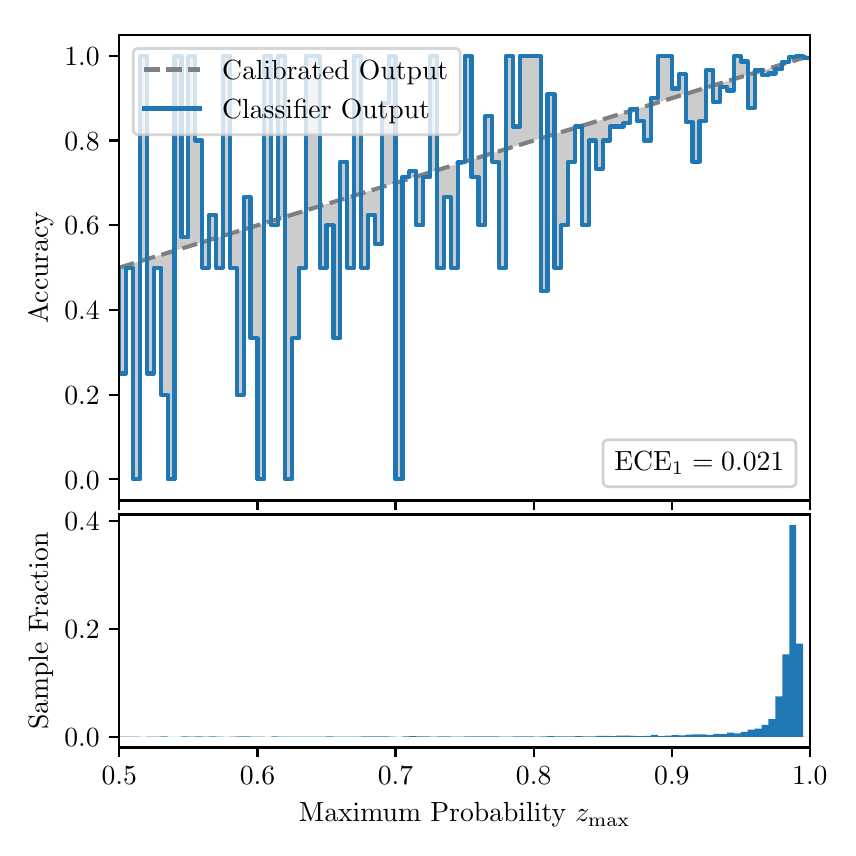 \begingroup%
\makeatletter%
\begin{pgfpicture}%
\pgfpathrectangle{\pgfpointorigin}{\pgfqpoint{4.0in}{4.0in}}%
\pgfusepath{use as bounding box, clip}%
\begin{pgfscope}%
\pgfsetbuttcap%
\pgfsetmiterjoin%
\definecolor{currentfill}{rgb}{1.0,1.0,1.0}%
\pgfsetfillcolor{currentfill}%
\pgfsetlinewidth{0.0pt}%
\definecolor{currentstroke}{rgb}{1.0,1.0,1.0}%
\pgfsetstrokecolor{currentstroke}%
\pgfsetdash{}{0pt}%
\pgfpathmoveto{\pgfqpoint{0.0in}{0.0in}}%
\pgfpathlineto{\pgfqpoint{4.0in}{0.0in}}%
\pgfpathlineto{\pgfqpoint{4.0in}{4.0in}}%
\pgfpathlineto{\pgfqpoint{0.0in}{4.0in}}%
\pgfpathclose%
\pgfusepath{fill}%
\end{pgfscope}%
\begin{pgfscope}%
\pgfsetbuttcap%
\pgfsetmiterjoin%
\definecolor{currentfill}{rgb}{1.0,1.0,1.0}%
\pgfsetfillcolor{currentfill}%
\pgfsetlinewidth{0.0pt}%
\definecolor{currentstroke}{rgb}{0.0,0.0,0.0}%
\pgfsetstrokecolor{currentstroke}%
\pgfsetstrokeopacity{0.0}%
\pgfsetdash{}{0pt}%
\pgfpathmoveto{\pgfqpoint{0.458in}{1.636in}}%
\pgfpathlineto{\pgfqpoint{3.911in}{1.636in}}%
\pgfpathlineto{\pgfqpoint{3.911in}{3.965in}}%
\pgfpathlineto{\pgfqpoint{0.458in}{3.965in}}%
\pgfpathclose%
\pgfusepath{fill}%
\end{pgfscope}%
\begin{pgfscope}%
\pgfpathrectangle{\pgfqpoint{0.458in}{1.636in}}{\pgfqpoint{3.453in}{2.329in}}%
\pgfusepath{clip}%
\pgfsetbuttcap%
\pgfsetroundjoin%
\definecolor{currentfill}{rgb}{0.0,0.0,0.0}%
\pgfsetfillcolor{currentfill}%
\pgfsetfillopacity{0.2}%
\pgfsetlinewidth{0.0pt}%
\definecolor{currentstroke}{rgb}{0.0,0.0,0.0}%
\pgfsetstrokecolor{currentstroke}%
\pgfsetdash{}{0pt}%
\pgfpathmoveto{\pgfqpoint{0.462in}{2.271in}}%
\pgfpathlineto{\pgfqpoint{0.462in}{2.801in}}%
\pgfpathlineto{\pgfqpoint{0.465in}{2.802in}}%
\pgfpathlineto{\pgfqpoint{0.469in}{2.804in}}%
\pgfpathlineto{\pgfqpoint{0.472in}{2.805in}}%
\pgfpathlineto{\pgfqpoint{0.475in}{2.806in}}%
\pgfpathlineto{\pgfqpoint{0.479in}{2.807in}}%
\pgfpathlineto{\pgfqpoint{0.482in}{2.808in}}%
\pgfpathlineto{\pgfqpoint{0.486in}{2.809in}}%
\pgfpathlineto{\pgfqpoint{0.489in}{2.81in}}%
\pgfpathlineto{\pgfqpoint{0.493in}{2.811in}}%
\pgfpathlineto{\pgfqpoint{0.496in}{2.812in}}%
\pgfpathlineto{\pgfqpoint{0.5in}{2.813in}}%
\pgfpathlineto{\pgfqpoint{0.503in}{2.814in}}%
\pgfpathlineto{\pgfqpoint{0.507in}{2.815in}}%
\pgfpathlineto{\pgfqpoint{0.51in}{2.816in}}%
\pgfpathlineto{\pgfqpoint{0.513in}{2.817in}}%
\pgfpathlineto{\pgfqpoint{0.517in}{2.818in}}%
\pgfpathlineto{\pgfqpoint{0.52in}{2.819in}}%
\pgfpathlineto{\pgfqpoint{0.524in}{2.82in}}%
\pgfpathlineto{\pgfqpoint{0.527in}{2.822in}}%
\pgfpathlineto{\pgfqpoint{0.531in}{2.823in}}%
\pgfpathlineto{\pgfqpoint{0.534in}{2.824in}}%
\pgfpathlineto{\pgfqpoint{0.538in}{2.825in}}%
\pgfpathlineto{\pgfqpoint{0.541in}{2.826in}}%
\pgfpathlineto{\pgfqpoint{0.545in}{2.827in}}%
\pgfpathlineto{\pgfqpoint{0.548in}{2.828in}}%
\pgfpathlineto{\pgfqpoint{0.551in}{2.829in}}%
\pgfpathlineto{\pgfqpoint{0.555in}{2.83in}}%
\pgfpathlineto{\pgfqpoint{0.558in}{2.831in}}%
\pgfpathlineto{\pgfqpoint{0.562in}{2.832in}}%
\pgfpathlineto{\pgfqpoint{0.565in}{2.833in}}%
\pgfpathlineto{\pgfqpoint{0.569in}{2.834in}}%
\pgfpathlineto{\pgfqpoint{0.572in}{2.835in}}%
\pgfpathlineto{\pgfqpoint{0.576in}{2.836in}}%
\pgfpathlineto{\pgfqpoint{0.579in}{2.837in}}%
\pgfpathlineto{\pgfqpoint{0.583in}{2.838in}}%
\pgfpathlineto{\pgfqpoint{0.586in}{2.84in}}%
\pgfpathlineto{\pgfqpoint{0.59in}{2.841in}}%
\pgfpathlineto{\pgfqpoint{0.593in}{2.842in}}%
\pgfpathlineto{\pgfqpoint{0.596in}{2.843in}}%
\pgfpathlineto{\pgfqpoint{0.6in}{2.844in}}%
\pgfpathlineto{\pgfqpoint{0.603in}{2.845in}}%
\pgfpathlineto{\pgfqpoint{0.607in}{2.846in}}%
\pgfpathlineto{\pgfqpoint{0.61in}{2.847in}}%
\pgfpathlineto{\pgfqpoint{0.614in}{2.848in}}%
\pgfpathlineto{\pgfqpoint{0.617in}{2.849in}}%
\pgfpathlineto{\pgfqpoint{0.621in}{2.85in}}%
\pgfpathlineto{\pgfqpoint{0.624in}{2.851in}}%
\pgfpathlineto{\pgfqpoint{0.628in}{2.852in}}%
\pgfpathlineto{\pgfqpoint{0.631in}{2.853in}}%
\pgfpathlineto{\pgfqpoint{0.634in}{2.854in}}%
\pgfpathlineto{\pgfqpoint{0.638in}{2.855in}}%
\pgfpathlineto{\pgfqpoint{0.641in}{2.856in}}%
\pgfpathlineto{\pgfqpoint{0.645in}{2.858in}}%
\pgfpathlineto{\pgfqpoint{0.648in}{2.859in}}%
\pgfpathlineto{\pgfqpoint{0.652in}{2.86in}}%
\pgfpathlineto{\pgfqpoint{0.655in}{2.861in}}%
\pgfpathlineto{\pgfqpoint{0.659in}{2.862in}}%
\pgfpathlineto{\pgfqpoint{0.662in}{2.863in}}%
\pgfpathlineto{\pgfqpoint{0.666in}{2.864in}}%
\pgfpathlineto{\pgfqpoint{0.669in}{2.865in}}%
\pgfpathlineto{\pgfqpoint{0.672in}{2.866in}}%
\pgfpathlineto{\pgfqpoint{0.676in}{2.867in}}%
\pgfpathlineto{\pgfqpoint{0.679in}{2.868in}}%
\pgfpathlineto{\pgfqpoint{0.683in}{2.869in}}%
\pgfpathlineto{\pgfqpoint{0.686in}{2.87in}}%
\pgfpathlineto{\pgfqpoint{0.69in}{2.871in}}%
\pgfpathlineto{\pgfqpoint{0.693in}{2.872in}}%
\pgfpathlineto{\pgfqpoint{0.697in}{2.873in}}%
\pgfpathlineto{\pgfqpoint{0.7in}{2.875in}}%
\pgfpathlineto{\pgfqpoint{0.704in}{2.876in}}%
\pgfpathlineto{\pgfqpoint{0.707in}{2.877in}}%
\pgfpathlineto{\pgfqpoint{0.71in}{2.878in}}%
\pgfpathlineto{\pgfqpoint{0.714in}{2.879in}}%
\pgfpathlineto{\pgfqpoint{0.717in}{2.88in}}%
\pgfpathlineto{\pgfqpoint{0.721in}{2.881in}}%
\pgfpathlineto{\pgfqpoint{0.724in}{2.882in}}%
\pgfpathlineto{\pgfqpoint{0.728in}{2.883in}}%
\pgfpathlineto{\pgfqpoint{0.731in}{2.884in}}%
\pgfpathlineto{\pgfqpoint{0.735in}{2.885in}}%
\pgfpathlineto{\pgfqpoint{0.738in}{2.886in}}%
\pgfpathlineto{\pgfqpoint{0.742in}{2.887in}}%
\pgfpathlineto{\pgfqpoint{0.745in}{2.888in}}%
\pgfpathlineto{\pgfqpoint{0.749in}{2.889in}}%
\pgfpathlineto{\pgfqpoint{0.752in}{2.89in}}%
\pgfpathlineto{\pgfqpoint{0.755in}{2.891in}}%
\pgfpathlineto{\pgfqpoint{0.759in}{2.893in}}%
\pgfpathlineto{\pgfqpoint{0.762in}{2.894in}}%
\pgfpathlineto{\pgfqpoint{0.766in}{2.895in}}%
\pgfpathlineto{\pgfqpoint{0.769in}{2.896in}}%
\pgfpathlineto{\pgfqpoint{0.773in}{2.897in}}%
\pgfpathlineto{\pgfqpoint{0.776in}{2.898in}}%
\pgfpathlineto{\pgfqpoint{0.78in}{2.899in}}%
\pgfpathlineto{\pgfqpoint{0.783in}{2.9in}}%
\pgfpathlineto{\pgfqpoint{0.787in}{2.901in}}%
\pgfpathlineto{\pgfqpoint{0.79in}{2.902in}}%
\pgfpathlineto{\pgfqpoint{0.793in}{2.903in}}%
\pgfpathlineto{\pgfqpoint{0.797in}{2.904in}}%
\pgfpathlineto{\pgfqpoint{0.8in}{2.905in}}%
\pgfpathlineto{\pgfqpoint{0.804in}{2.906in}}%
\pgfpathlineto{\pgfqpoint{0.807in}{2.907in}}%
\pgfpathlineto{\pgfqpoint{0.811in}{2.908in}}%
\pgfpathlineto{\pgfqpoint{0.814in}{2.909in}}%
\pgfpathlineto{\pgfqpoint{0.818in}{2.911in}}%
\pgfpathlineto{\pgfqpoint{0.821in}{2.912in}}%
\pgfpathlineto{\pgfqpoint{0.825in}{2.913in}}%
\pgfpathlineto{\pgfqpoint{0.828in}{2.914in}}%
\pgfpathlineto{\pgfqpoint{0.831in}{2.915in}}%
\pgfpathlineto{\pgfqpoint{0.835in}{2.916in}}%
\pgfpathlineto{\pgfqpoint{0.838in}{2.917in}}%
\pgfpathlineto{\pgfqpoint{0.842in}{2.918in}}%
\pgfpathlineto{\pgfqpoint{0.845in}{2.919in}}%
\pgfpathlineto{\pgfqpoint{0.849in}{2.92in}}%
\pgfpathlineto{\pgfqpoint{0.852in}{2.921in}}%
\pgfpathlineto{\pgfqpoint{0.856in}{2.922in}}%
\pgfpathlineto{\pgfqpoint{0.859in}{2.923in}}%
\pgfpathlineto{\pgfqpoint{0.863in}{2.924in}}%
\pgfpathlineto{\pgfqpoint{0.866in}{2.925in}}%
\pgfpathlineto{\pgfqpoint{0.869in}{2.926in}}%
\pgfpathlineto{\pgfqpoint{0.873in}{2.928in}}%
\pgfpathlineto{\pgfqpoint{0.876in}{2.929in}}%
\pgfpathlineto{\pgfqpoint{0.88in}{2.93in}}%
\pgfpathlineto{\pgfqpoint{0.883in}{2.931in}}%
\pgfpathlineto{\pgfqpoint{0.887in}{2.932in}}%
\pgfpathlineto{\pgfqpoint{0.89in}{2.933in}}%
\pgfpathlineto{\pgfqpoint{0.894in}{2.934in}}%
\pgfpathlineto{\pgfqpoint{0.897in}{2.935in}}%
\pgfpathlineto{\pgfqpoint{0.901in}{2.936in}}%
\pgfpathlineto{\pgfqpoint{0.904in}{2.937in}}%
\pgfpathlineto{\pgfqpoint{0.908in}{2.938in}}%
\pgfpathlineto{\pgfqpoint{0.911in}{2.939in}}%
\pgfpathlineto{\pgfqpoint{0.914in}{2.94in}}%
\pgfpathlineto{\pgfqpoint{0.918in}{2.941in}}%
\pgfpathlineto{\pgfqpoint{0.921in}{2.942in}}%
\pgfpathlineto{\pgfqpoint{0.925in}{2.943in}}%
\pgfpathlineto{\pgfqpoint{0.928in}{2.944in}}%
\pgfpathlineto{\pgfqpoint{0.932in}{2.946in}}%
\pgfpathlineto{\pgfqpoint{0.935in}{2.947in}}%
\pgfpathlineto{\pgfqpoint{0.939in}{2.948in}}%
\pgfpathlineto{\pgfqpoint{0.942in}{2.949in}}%
\pgfpathlineto{\pgfqpoint{0.946in}{2.95in}}%
\pgfpathlineto{\pgfqpoint{0.949in}{2.951in}}%
\pgfpathlineto{\pgfqpoint{0.952in}{2.952in}}%
\pgfpathlineto{\pgfqpoint{0.956in}{2.953in}}%
\pgfpathlineto{\pgfqpoint{0.959in}{2.954in}}%
\pgfpathlineto{\pgfqpoint{0.963in}{2.955in}}%
\pgfpathlineto{\pgfqpoint{0.966in}{2.956in}}%
\pgfpathlineto{\pgfqpoint{0.97in}{2.957in}}%
\pgfpathlineto{\pgfqpoint{0.973in}{2.958in}}%
\pgfpathlineto{\pgfqpoint{0.977in}{2.959in}}%
\pgfpathlineto{\pgfqpoint{0.98in}{2.96in}}%
\pgfpathlineto{\pgfqpoint{0.984in}{2.961in}}%
\pgfpathlineto{\pgfqpoint{0.987in}{2.962in}}%
\pgfpathlineto{\pgfqpoint{0.99in}{2.964in}}%
\pgfpathlineto{\pgfqpoint{0.994in}{2.965in}}%
\pgfpathlineto{\pgfqpoint{0.997in}{2.966in}}%
\pgfpathlineto{\pgfqpoint{1.001in}{2.967in}}%
\pgfpathlineto{\pgfqpoint{1.004in}{2.968in}}%
\pgfpathlineto{\pgfqpoint{1.008in}{2.969in}}%
\pgfpathlineto{\pgfqpoint{1.011in}{2.97in}}%
\pgfpathlineto{\pgfqpoint{1.015in}{2.971in}}%
\pgfpathlineto{\pgfqpoint{1.018in}{2.972in}}%
\pgfpathlineto{\pgfqpoint{1.022in}{2.973in}}%
\pgfpathlineto{\pgfqpoint{1.025in}{2.974in}}%
\pgfpathlineto{\pgfqpoint{1.028in}{2.975in}}%
\pgfpathlineto{\pgfqpoint{1.032in}{2.976in}}%
\pgfpathlineto{\pgfqpoint{1.035in}{2.977in}}%
\pgfpathlineto{\pgfqpoint{1.039in}{2.978in}}%
\pgfpathlineto{\pgfqpoint{1.042in}{2.979in}}%
\pgfpathlineto{\pgfqpoint{1.046in}{2.981in}}%
\pgfpathlineto{\pgfqpoint{1.049in}{2.982in}}%
\pgfpathlineto{\pgfqpoint{1.053in}{2.983in}}%
\pgfpathlineto{\pgfqpoint{1.056in}{2.984in}}%
\pgfpathlineto{\pgfqpoint{1.06in}{2.985in}}%
\pgfpathlineto{\pgfqpoint{1.063in}{2.986in}}%
\pgfpathlineto{\pgfqpoint{1.067in}{2.987in}}%
\pgfpathlineto{\pgfqpoint{1.07in}{2.988in}}%
\pgfpathlineto{\pgfqpoint{1.073in}{2.989in}}%
\pgfpathlineto{\pgfqpoint{1.077in}{2.99in}}%
\pgfpathlineto{\pgfqpoint{1.08in}{2.991in}}%
\pgfpathlineto{\pgfqpoint{1.084in}{2.992in}}%
\pgfpathlineto{\pgfqpoint{1.087in}{2.993in}}%
\pgfpathlineto{\pgfqpoint{1.091in}{2.994in}}%
\pgfpathlineto{\pgfqpoint{1.094in}{2.995in}}%
\pgfpathlineto{\pgfqpoint{1.098in}{2.996in}}%
\pgfpathlineto{\pgfqpoint{1.101in}{2.997in}}%
\pgfpathlineto{\pgfqpoint{1.105in}{2.999in}}%
\pgfpathlineto{\pgfqpoint{1.108in}{3.0in}}%
\pgfpathlineto{\pgfqpoint{1.111in}{3.001in}}%
\pgfpathlineto{\pgfqpoint{1.115in}{3.002in}}%
\pgfpathlineto{\pgfqpoint{1.118in}{3.003in}}%
\pgfpathlineto{\pgfqpoint{1.122in}{3.004in}}%
\pgfpathlineto{\pgfqpoint{1.125in}{3.005in}}%
\pgfpathlineto{\pgfqpoint{1.129in}{3.006in}}%
\pgfpathlineto{\pgfqpoint{1.132in}{3.007in}}%
\pgfpathlineto{\pgfqpoint{1.136in}{3.008in}}%
\pgfpathlineto{\pgfqpoint{1.139in}{3.009in}}%
\pgfpathlineto{\pgfqpoint{1.143in}{3.01in}}%
\pgfpathlineto{\pgfqpoint{1.146in}{3.011in}}%
\pgfpathlineto{\pgfqpoint{1.149in}{3.012in}}%
\pgfpathlineto{\pgfqpoint{1.153in}{3.013in}}%
\pgfpathlineto{\pgfqpoint{1.156in}{3.014in}}%
\pgfpathlineto{\pgfqpoint{1.16in}{3.015in}}%
\pgfpathlineto{\pgfqpoint{1.163in}{3.017in}}%
\pgfpathlineto{\pgfqpoint{1.167in}{3.018in}}%
\pgfpathlineto{\pgfqpoint{1.17in}{3.019in}}%
\pgfpathlineto{\pgfqpoint{1.174in}{3.02in}}%
\pgfpathlineto{\pgfqpoint{1.177in}{3.021in}}%
\pgfpathlineto{\pgfqpoint{1.181in}{3.022in}}%
\pgfpathlineto{\pgfqpoint{1.184in}{3.023in}}%
\pgfpathlineto{\pgfqpoint{1.187in}{3.024in}}%
\pgfpathlineto{\pgfqpoint{1.191in}{3.025in}}%
\pgfpathlineto{\pgfqpoint{1.194in}{3.026in}}%
\pgfpathlineto{\pgfqpoint{1.198in}{3.027in}}%
\pgfpathlineto{\pgfqpoint{1.201in}{3.028in}}%
\pgfpathlineto{\pgfqpoint{1.205in}{3.029in}}%
\pgfpathlineto{\pgfqpoint{1.208in}{3.03in}}%
\pgfpathlineto{\pgfqpoint{1.212in}{3.031in}}%
\pgfpathlineto{\pgfqpoint{1.215in}{3.032in}}%
\pgfpathlineto{\pgfqpoint{1.219in}{3.033in}}%
\pgfpathlineto{\pgfqpoint{1.222in}{3.035in}}%
\pgfpathlineto{\pgfqpoint{1.226in}{3.036in}}%
\pgfpathlineto{\pgfqpoint{1.229in}{3.037in}}%
\pgfpathlineto{\pgfqpoint{1.232in}{3.038in}}%
\pgfpathlineto{\pgfqpoint{1.236in}{3.039in}}%
\pgfpathlineto{\pgfqpoint{1.239in}{3.04in}}%
\pgfpathlineto{\pgfqpoint{1.243in}{3.041in}}%
\pgfpathlineto{\pgfqpoint{1.246in}{3.042in}}%
\pgfpathlineto{\pgfqpoint{1.25in}{3.043in}}%
\pgfpathlineto{\pgfqpoint{1.253in}{3.044in}}%
\pgfpathlineto{\pgfqpoint{1.257in}{3.045in}}%
\pgfpathlineto{\pgfqpoint{1.26in}{3.046in}}%
\pgfpathlineto{\pgfqpoint{1.264in}{3.047in}}%
\pgfpathlineto{\pgfqpoint{1.267in}{3.048in}}%
\pgfpathlineto{\pgfqpoint{1.27in}{3.049in}}%
\pgfpathlineto{\pgfqpoint{1.274in}{3.05in}}%
\pgfpathlineto{\pgfqpoint{1.277in}{3.052in}}%
\pgfpathlineto{\pgfqpoint{1.281in}{3.053in}}%
\pgfpathlineto{\pgfqpoint{1.284in}{3.054in}}%
\pgfpathlineto{\pgfqpoint{1.288in}{3.055in}}%
\pgfpathlineto{\pgfqpoint{1.291in}{3.056in}}%
\pgfpathlineto{\pgfqpoint{1.295in}{3.057in}}%
\pgfpathlineto{\pgfqpoint{1.298in}{3.058in}}%
\pgfpathlineto{\pgfqpoint{1.302in}{3.059in}}%
\pgfpathlineto{\pgfqpoint{1.305in}{3.06in}}%
\pgfpathlineto{\pgfqpoint{1.308in}{3.061in}}%
\pgfpathlineto{\pgfqpoint{1.312in}{3.062in}}%
\pgfpathlineto{\pgfqpoint{1.315in}{3.063in}}%
\pgfpathlineto{\pgfqpoint{1.319in}{3.064in}}%
\pgfpathlineto{\pgfqpoint{1.322in}{3.065in}}%
\pgfpathlineto{\pgfqpoint{1.326in}{3.066in}}%
\pgfpathlineto{\pgfqpoint{1.329in}{3.067in}}%
\pgfpathlineto{\pgfqpoint{1.333in}{3.068in}}%
\pgfpathlineto{\pgfqpoint{1.336in}{3.07in}}%
\pgfpathlineto{\pgfqpoint{1.34in}{3.071in}}%
\pgfpathlineto{\pgfqpoint{1.343in}{3.072in}}%
\pgfpathlineto{\pgfqpoint{1.346in}{3.073in}}%
\pgfpathlineto{\pgfqpoint{1.35in}{3.074in}}%
\pgfpathlineto{\pgfqpoint{1.353in}{3.075in}}%
\pgfpathlineto{\pgfqpoint{1.357in}{3.076in}}%
\pgfpathlineto{\pgfqpoint{1.36in}{3.077in}}%
\pgfpathlineto{\pgfqpoint{1.364in}{3.078in}}%
\pgfpathlineto{\pgfqpoint{1.367in}{3.079in}}%
\pgfpathlineto{\pgfqpoint{1.371in}{3.08in}}%
\pgfpathlineto{\pgfqpoint{1.374in}{3.081in}}%
\pgfpathlineto{\pgfqpoint{1.378in}{3.082in}}%
\pgfpathlineto{\pgfqpoint{1.381in}{3.083in}}%
\pgfpathlineto{\pgfqpoint{1.385in}{3.084in}}%
\pgfpathlineto{\pgfqpoint{1.388in}{3.085in}}%
\pgfpathlineto{\pgfqpoint{1.391in}{3.086in}}%
\pgfpathlineto{\pgfqpoint{1.395in}{3.088in}}%
\pgfpathlineto{\pgfqpoint{1.398in}{3.089in}}%
\pgfpathlineto{\pgfqpoint{1.402in}{3.09in}}%
\pgfpathlineto{\pgfqpoint{1.405in}{3.091in}}%
\pgfpathlineto{\pgfqpoint{1.409in}{3.092in}}%
\pgfpathlineto{\pgfqpoint{1.412in}{3.093in}}%
\pgfpathlineto{\pgfqpoint{1.416in}{3.094in}}%
\pgfpathlineto{\pgfqpoint{1.419in}{3.095in}}%
\pgfpathlineto{\pgfqpoint{1.423in}{3.096in}}%
\pgfpathlineto{\pgfqpoint{1.426in}{3.097in}}%
\pgfpathlineto{\pgfqpoint{1.429in}{3.098in}}%
\pgfpathlineto{\pgfqpoint{1.433in}{3.099in}}%
\pgfpathlineto{\pgfqpoint{1.436in}{3.1in}}%
\pgfpathlineto{\pgfqpoint{1.44in}{3.101in}}%
\pgfpathlineto{\pgfqpoint{1.443in}{3.102in}}%
\pgfpathlineto{\pgfqpoint{1.447in}{3.103in}}%
\pgfpathlineto{\pgfqpoint{1.45in}{3.105in}}%
\pgfpathlineto{\pgfqpoint{1.454in}{3.106in}}%
\pgfpathlineto{\pgfqpoint{1.457in}{3.107in}}%
\pgfpathlineto{\pgfqpoint{1.461in}{3.108in}}%
\pgfpathlineto{\pgfqpoint{1.464in}{3.109in}}%
\pgfpathlineto{\pgfqpoint{1.467in}{3.11in}}%
\pgfpathlineto{\pgfqpoint{1.471in}{3.111in}}%
\pgfpathlineto{\pgfqpoint{1.474in}{3.112in}}%
\pgfpathlineto{\pgfqpoint{1.478in}{3.113in}}%
\pgfpathlineto{\pgfqpoint{1.481in}{3.114in}}%
\pgfpathlineto{\pgfqpoint{1.485in}{3.115in}}%
\pgfpathlineto{\pgfqpoint{1.488in}{3.116in}}%
\pgfpathlineto{\pgfqpoint{1.492in}{3.117in}}%
\pgfpathlineto{\pgfqpoint{1.495in}{3.118in}}%
\pgfpathlineto{\pgfqpoint{1.499in}{3.119in}}%
\pgfpathlineto{\pgfqpoint{1.502in}{3.12in}}%
\pgfpathlineto{\pgfqpoint{1.506in}{3.121in}}%
\pgfpathlineto{\pgfqpoint{1.509in}{3.123in}}%
\pgfpathlineto{\pgfqpoint{1.512in}{3.124in}}%
\pgfpathlineto{\pgfqpoint{1.516in}{3.125in}}%
\pgfpathlineto{\pgfqpoint{1.519in}{3.126in}}%
\pgfpathlineto{\pgfqpoint{1.523in}{3.127in}}%
\pgfpathlineto{\pgfqpoint{1.526in}{3.128in}}%
\pgfpathlineto{\pgfqpoint{1.53in}{3.129in}}%
\pgfpathlineto{\pgfqpoint{1.533in}{3.13in}}%
\pgfpathlineto{\pgfqpoint{1.537in}{3.131in}}%
\pgfpathlineto{\pgfqpoint{1.54in}{3.132in}}%
\pgfpathlineto{\pgfqpoint{1.544in}{3.133in}}%
\pgfpathlineto{\pgfqpoint{1.547in}{3.134in}}%
\pgfpathlineto{\pgfqpoint{1.55in}{3.135in}}%
\pgfpathlineto{\pgfqpoint{1.554in}{3.136in}}%
\pgfpathlineto{\pgfqpoint{1.557in}{3.137in}}%
\pgfpathlineto{\pgfqpoint{1.561in}{3.138in}}%
\pgfpathlineto{\pgfqpoint{1.564in}{3.139in}}%
\pgfpathlineto{\pgfqpoint{1.568in}{3.141in}}%
\pgfpathlineto{\pgfqpoint{1.571in}{3.142in}}%
\pgfpathlineto{\pgfqpoint{1.575in}{3.143in}}%
\pgfpathlineto{\pgfqpoint{1.578in}{3.144in}}%
\pgfpathlineto{\pgfqpoint{1.582in}{3.145in}}%
\pgfpathlineto{\pgfqpoint{1.585in}{3.146in}}%
\pgfpathlineto{\pgfqpoint{1.588in}{3.147in}}%
\pgfpathlineto{\pgfqpoint{1.592in}{3.148in}}%
\pgfpathlineto{\pgfqpoint{1.595in}{3.149in}}%
\pgfpathlineto{\pgfqpoint{1.599in}{3.15in}}%
\pgfpathlineto{\pgfqpoint{1.602in}{3.151in}}%
\pgfpathlineto{\pgfqpoint{1.606in}{3.152in}}%
\pgfpathlineto{\pgfqpoint{1.609in}{3.153in}}%
\pgfpathlineto{\pgfqpoint{1.613in}{3.154in}}%
\pgfpathlineto{\pgfqpoint{1.616in}{3.155in}}%
\pgfpathlineto{\pgfqpoint{1.62in}{3.156in}}%
\pgfpathlineto{\pgfqpoint{1.623in}{3.157in}}%
\pgfpathlineto{\pgfqpoint{1.626in}{3.159in}}%
\pgfpathlineto{\pgfqpoint{1.63in}{3.16in}}%
\pgfpathlineto{\pgfqpoint{1.633in}{3.161in}}%
\pgfpathlineto{\pgfqpoint{1.637in}{3.162in}}%
\pgfpathlineto{\pgfqpoint{1.64in}{3.163in}}%
\pgfpathlineto{\pgfqpoint{1.644in}{3.164in}}%
\pgfpathlineto{\pgfqpoint{1.647in}{3.165in}}%
\pgfpathlineto{\pgfqpoint{1.651in}{3.166in}}%
\pgfpathlineto{\pgfqpoint{1.654in}{3.167in}}%
\pgfpathlineto{\pgfqpoint{1.658in}{3.168in}}%
\pgfpathlineto{\pgfqpoint{1.661in}{3.169in}}%
\pgfpathlineto{\pgfqpoint{1.665in}{3.17in}}%
\pgfpathlineto{\pgfqpoint{1.668in}{3.171in}}%
\pgfpathlineto{\pgfqpoint{1.671in}{3.172in}}%
\pgfpathlineto{\pgfqpoint{1.675in}{3.173in}}%
\pgfpathlineto{\pgfqpoint{1.678in}{3.174in}}%
\pgfpathlineto{\pgfqpoint{1.682in}{3.176in}}%
\pgfpathlineto{\pgfqpoint{1.685in}{3.177in}}%
\pgfpathlineto{\pgfqpoint{1.689in}{3.178in}}%
\pgfpathlineto{\pgfqpoint{1.692in}{3.179in}}%
\pgfpathlineto{\pgfqpoint{1.696in}{3.18in}}%
\pgfpathlineto{\pgfqpoint{1.699in}{3.181in}}%
\pgfpathlineto{\pgfqpoint{1.703in}{3.182in}}%
\pgfpathlineto{\pgfqpoint{1.706in}{3.183in}}%
\pgfpathlineto{\pgfqpoint{1.709in}{3.184in}}%
\pgfpathlineto{\pgfqpoint{1.713in}{3.185in}}%
\pgfpathlineto{\pgfqpoint{1.716in}{3.186in}}%
\pgfpathlineto{\pgfqpoint{1.72in}{3.187in}}%
\pgfpathlineto{\pgfqpoint{1.723in}{3.188in}}%
\pgfpathlineto{\pgfqpoint{1.727in}{3.189in}}%
\pgfpathlineto{\pgfqpoint{1.73in}{3.19in}}%
\pgfpathlineto{\pgfqpoint{1.734in}{3.191in}}%
\pgfpathlineto{\pgfqpoint{1.737in}{3.192in}}%
\pgfpathlineto{\pgfqpoint{1.741in}{3.194in}}%
\pgfpathlineto{\pgfqpoint{1.744in}{3.195in}}%
\pgfpathlineto{\pgfqpoint{1.747in}{3.196in}}%
\pgfpathlineto{\pgfqpoint{1.751in}{3.197in}}%
\pgfpathlineto{\pgfqpoint{1.754in}{3.198in}}%
\pgfpathlineto{\pgfqpoint{1.758in}{3.199in}}%
\pgfpathlineto{\pgfqpoint{1.761in}{3.2in}}%
\pgfpathlineto{\pgfqpoint{1.765in}{3.201in}}%
\pgfpathlineto{\pgfqpoint{1.768in}{3.202in}}%
\pgfpathlineto{\pgfqpoint{1.772in}{3.203in}}%
\pgfpathlineto{\pgfqpoint{1.775in}{3.204in}}%
\pgfpathlineto{\pgfqpoint{1.779in}{3.205in}}%
\pgfpathlineto{\pgfqpoint{1.782in}{3.206in}}%
\pgfpathlineto{\pgfqpoint{1.785in}{3.207in}}%
\pgfpathlineto{\pgfqpoint{1.789in}{3.208in}}%
\pgfpathlineto{\pgfqpoint{1.792in}{3.209in}}%
\pgfpathlineto{\pgfqpoint{1.796in}{3.21in}}%
\pgfpathlineto{\pgfqpoint{1.799in}{3.212in}}%
\pgfpathlineto{\pgfqpoint{1.803in}{3.213in}}%
\pgfpathlineto{\pgfqpoint{1.806in}{3.214in}}%
\pgfpathlineto{\pgfqpoint{1.81in}{3.215in}}%
\pgfpathlineto{\pgfqpoint{1.813in}{3.216in}}%
\pgfpathlineto{\pgfqpoint{1.817in}{3.217in}}%
\pgfpathlineto{\pgfqpoint{1.82in}{3.218in}}%
\pgfpathlineto{\pgfqpoint{1.824in}{3.219in}}%
\pgfpathlineto{\pgfqpoint{1.827in}{3.22in}}%
\pgfpathlineto{\pgfqpoint{1.83in}{3.221in}}%
\pgfpathlineto{\pgfqpoint{1.834in}{3.222in}}%
\pgfpathlineto{\pgfqpoint{1.837in}{3.223in}}%
\pgfpathlineto{\pgfqpoint{1.841in}{3.224in}}%
\pgfpathlineto{\pgfqpoint{1.844in}{3.225in}}%
\pgfpathlineto{\pgfqpoint{1.848in}{3.226in}}%
\pgfpathlineto{\pgfqpoint{1.851in}{3.227in}}%
\pgfpathlineto{\pgfqpoint{1.855in}{3.229in}}%
\pgfpathlineto{\pgfqpoint{1.858in}{3.23in}}%
\pgfpathlineto{\pgfqpoint{1.862in}{3.231in}}%
\pgfpathlineto{\pgfqpoint{1.865in}{3.232in}}%
\pgfpathlineto{\pgfqpoint{1.868in}{3.233in}}%
\pgfpathlineto{\pgfqpoint{1.872in}{3.234in}}%
\pgfpathlineto{\pgfqpoint{1.875in}{3.235in}}%
\pgfpathlineto{\pgfqpoint{1.879in}{3.236in}}%
\pgfpathlineto{\pgfqpoint{1.882in}{3.237in}}%
\pgfpathlineto{\pgfqpoint{1.886in}{3.238in}}%
\pgfpathlineto{\pgfqpoint{1.889in}{3.239in}}%
\pgfpathlineto{\pgfqpoint{1.893in}{3.24in}}%
\pgfpathlineto{\pgfqpoint{1.896in}{3.241in}}%
\pgfpathlineto{\pgfqpoint{1.9in}{3.242in}}%
\pgfpathlineto{\pgfqpoint{1.903in}{3.243in}}%
\pgfpathlineto{\pgfqpoint{1.906in}{3.244in}}%
\pgfpathlineto{\pgfqpoint{1.91in}{3.245in}}%
\pgfpathlineto{\pgfqpoint{1.913in}{3.247in}}%
\pgfpathlineto{\pgfqpoint{1.917in}{3.248in}}%
\pgfpathlineto{\pgfqpoint{1.92in}{3.249in}}%
\pgfpathlineto{\pgfqpoint{1.924in}{3.25in}}%
\pgfpathlineto{\pgfqpoint{1.927in}{3.251in}}%
\pgfpathlineto{\pgfqpoint{1.931in}{3.252in}}%
\pgfpathlineto{\pgfqpoint{1.934in}{3.253in}}%
\pgfpathlineto{\pgfqpoint{1.938in}{3.254in}}%
\pgfpathlineto{\pgfqpoint{1.941in}{3.255in}}%
\pgfpathlineto{\pgfqpoint{1.944in}{3.256in}}%
\pgfpathlineto{\pgfqpoint{1.948in}{3.257in}}%
\pgfpathlineto{\pgfqpoint{1.951in}{3.258in}}%
\pgfpathlineto{\pgfqpoint{1.955in}{3.259in}}%
\pgfpathlineto{\pgfqpoint{1.958in}{3.26in}}%
\pgfpathlineto{\pgfqpoint{1.962in}{3.261in}}%
\pgfpathlineto{\pgfqpoint{1.965in}{3.262in}}%
\pgfpathlineto{\pgfqpoint{1.969in}{3.263in}}%
\pgfpathlineto{\pgfqpoint{1.972in}{3.265in}}%
\pgfpathlineto{\pgfqpoint{1.976in}{3.266in}}%
\pgfpathlineto{\pgfqpoint{1.979in}{3.267in}}%
\pgfpathlineto{\pgfqpoint{1.983in}{3.268in}}%
\pgfpathlineto{\pgfqpoint{1.986in}{3.269in}}%
\pgfpathlineto{\pgfqpoint{1.989in}{3.27in}}%
\pgfpathlineto{\pgfqpoint{1.993in}{3.271in}}%
\pgfpathlineto{\pgfqpoint{1.996in}{3.272in}}%
\pgfpathlineto{\pgfqpoint{2.0in}{3.273in}}%
\pgfpathlineto{\pgfqpoint{2.003in}{3.274in}}%
\pgfpathlineto{\pgfqpoint{2.007in}{3.275in}}%
\pgfpathlineto{\pgfqpoint{2.01in}{3.276in}}%
\pgfpathlineto{\pgfqpoint{2.014in}{3.277in}}%
\pgfpathlineto{\pgfqpoint{2.017in}{3.278in}}%
\pgfpathlineto{\pgfqpoint{2.021in}{3.279in}}%
\pgfpathlineto{\pgfqpoint{2.024in}{3.28in}}%
\pgfpathlineto{\pgfqpoint{2.027in}{3.281in}}%
\pgfpathlineto{\pgfqpoint{2.031in}{3.283in}}%
\pgfpathlineto{\pgfqpoint{2.034in}{3.284in}}%
\pgfpathlineto{\pgfqpoint{2.038in}{3.285in}}%
\pgfpathlineto{\pgfqpoint{2.041in}{3.286in}}%
\pgfpathlineto{\pgfqpoint{2.045in}{3.287in}}%
\pgfpathlineto{\pgfqpoint{2.048in}{3.288in}}%
\pgfpathlineto{\pgfqpoint{2.052in}{3.289in}}%
\pgfpathlineto{\pgfqpoint{2.055in}{3.29in}}%
\pgfpathlineto{\pgfqpoint{2.059in}{3.291in}}%
\pgfpathlineto{\pgfqpoint{2.062in}{3.292in}}%
\pgfpathlineto{\pgfqpoint{2.065in}{3.293in}}%
\pgfpathlineto{\pgfqpoint{2.069in}{3.294in}}%
\pgfpathlineto{\pgfqpoint{2.072in}{3.295in}}%
\pgfpathlineto{\pgfqpoint{2.076in}{3.296in}}%
\pgfpathlineto{\pgfqpoint{2.079in}{3.297in}}%
\pgfpathlineto{\pgfqpoint{2.083in}{3.298in}}%
\pgfpathlineto{\pgfqpoint{2.086in}{3.3in}}%
\pgfpathlineto{\pgfqpoint{2.09in}{3.301in}}%
\pgfpathlineto{\pgfqpoint{2.093in}{3.302in}}%
\pgfpathlineto{\pgfqpoint{2.097in}{3.303in}}%
\pgfpathlineto{\pgfqpoint{2.1in}{3.304in}}%
\pgfpathlineto{\pgfqpoint{2.103in}{3.305in}}%
\pgfpathlineto{\pgfqpoint{2.107in}{3.306in}}%
\pgfpathlineto{\pgfqpoint{2.11in}{3.307in}}%
\pgfpathlineto{\pgfqpoint{2.114in}{3.308in}}%
\pgfpathlineto{\pgfqpoint{2.117in}{3.309in}}%
\pgfpathlineto{\pgfqpoint{2.121in}{3.31in}}%
\pgfpathlineto{\pgfqpoint{2.124in}{3.311in}}%
\pgfpathlineto{\pgfqpoint{2.128in}{3.312in}}%
\pgfpathlineto{\pgfqpoint{2.131in}{3.313in}}%
\pgfpathlineto{\pgfqpoint{2.135in}{3.314in}}%
\pgfpathlineto{\pgfqpoint{2.138in}{3.315in}}%
\pgfpathlineto{\pgfqpoint{2.142in}{3.316in}}%
\pgfpathlineto{\pgfqpoint{2.145in}{3.318in}}%
\pgfpathlineto{\pgfqpoint{2.148in}{3.319in}}%
\pgfpathlineto{\pgfqpoint{2.152in}{3.32in}}%
\pgfpathlineto{\pgfqpoint{2.155in}{3.321in}}%
\pgfpathlineto{\pgfqpoint{2.159in}{3.322in}}%
\pgfpathlineto{\pgfqpoint{2.162in}{3.323in}}%
\pgfpathlineto{\pgfqpoint{2.166in}{3.324in}}%
\pgfpathlineto{\pgfqpoint{2.169in}{3.325in}}%
\pgfpathlineto{\pgfqpoint{2.173in}{3.326in}}%
\pgfpathlineto{\pgfqpoint{2.176in}{3.327in}}%
\pgfpathlineto{\pgfqpoint{2.18in}{3.328in}}%
\pgfpathlineto{\pgfqpoint{2.183in}{3.329in}}%
\pgfpathlineto{\pgfqpoint{2.186in}{3.33in}}%
\pgfpathlineto{\pgfqpoint{2.19in}{3.331in}}%
\pgfpathlineto{\pgfqpoint{2.193in}{3.332in}}%
\pgfpathlineto{\pgfqpoint{2.197in}{3.333in}}%
\pgfpathlineto{\pgfqpoint{2.2in}{3.334in}}%
\pgfpathlineto{\pgfqpoint{2.204in}{3.336in}}%
\pgfpathlineto{\pgfqpoint{2.207in}{3.337in}}%
\pgfpathlineto{\pgfqpoint{2.211in}{3.338in}}%
\pgfpathlineto{\pgfqpoint{2.214in}{3.339in}}%
\pgfpathlineto{\pgfqpoint{2.218in}{3.34in}}%
\pgfpathlineto{\pgfqpoint{2.221in}{3.341in}}%
\pgfpathlineto{\pgfqpoint{2.224in}{3.342in}}%
\pgfpathlineto{\pgfqpoint{2.228in}{3.343in}}%
\pgfpathlineto{\pgfqpoint{2.231in}{3.344in}}%
\pgfpathlineto{\pgfqpoint{2.235in}{3.345in}}%
\pgfpathlineto{\pgfqpoint{2.238in}{3.346in}}%
\pgfpathlineto{\pgfqpoint{2.242in}{3.347in}}%
\pgfpathlineto{\pgfqpoint{2.245in}{3.348in}}%
\pgfpathlineto{\pgfqpoint{2.249in}{3.349in}}%
\pgfpathlineto{\pgfqpoint{2.252in}{3.35in}}%
\pgfpathlineto{\pgfqpoint{2.256in}{3.351in}}%
\pgfpathlineto{\pgfqpoint{2.259in}{3.353in}}%
\pgfpathlineto{\pgfqpoint{2.262in}{3.354in}}%
\pgfpathlineto{\pgfqpoint{2.266in}{3.355in}}%
\pgfpathlineto{\pgfqpoint{2.269in}{3.356in}}%
\pgfpathlineto{\pgfqpoint{2.273in}{3.357in}}%
\pgfpathlineto{\pgfqpoint{2.276in}{3.358in}}%
\pgfpathlineto{\pgfqpoint{2.28in}{3.359in}}%
\pgfpathlineto{\pgfqpoint{2.283in}{3.36in}}%
\pgfpathlineto{\pgfqpoint{2.287in}{3.361in}}%
\pgfpathlineto{\pgfqpoint{2.29in}{3.362in}}%
\pgfpathlineto{\pgfqpoint{2.294in}{3.363in}}%
\pgfpathlineto{\pgfqpoint{2.297in}{3.364in}}%
\pgfpathlineto{\pgfqpoint{2.301in}{3.365in}}%
\pgfpathlineto{\pgfqpoint{2.304in}{3.366in}}%
\pgfpathlineto{\pgfqpoint{2.307in}{3.367in}}%
\pgfpathlineto{\pgfqpoint{2.311in}{3.368in}}%
\pgfpathlineto{\pgfqpoint{2.314in}{3.369in}}%
\pgfpathlineto{\pgfqpoint{2.318in}{3.371in}}%
\pgfpathlineto{\pgfqpoint{2.321in}{3.372in}}%
\pgfpathlineto{\pgfqpoint{2.325in}{3.373in}}%
\pgfpathlineto{\pgfqpoint{2.328in}{3.374in}}%
\pgfpathlineto{\pgfqpoint{2.332in}{3.375in}}%
\pgfpathlineto{\pgfqpoint{2.335in}{3.376in}}%
\pgfpathlineto{\pgfqpoint{2.339in}{3.377in}}%
\pgfpathlineto{\pgfqpoint{2.342in}{3.378in}}%
\pgfpathlineto{\pgfqpoint{2.345in}{3.379in}}%
\pgfpathlineto{\pgfqpoint{2.349in}{3.38in}}%
\pgfpathlineto{\pgfqpoint{2.352in}{3.381in}}%
\pgfpathlineto{\pgfqpoint{2.356in}{3.382in}}%
\pgfpathlineto{\pgfqpoint{2.359in}{3.383in}}%
\pgfpathlineto{\pgfqpoint{2.363in}{3.384in}}%
\pgfpathlineto{\pgfqpoint{2.366in}{3.385in}}%
\pgfpathlineto{\pgfqpoint{2.37in}{3.386in}}%
\pgfpathlineto{\pgfqpoint{2.373in}{3.387in}}%
\pgfpathlineto{\pgfqpoint{2.377in}{3.389in}}%
\pgfpathlineto{\pgfqpoint{2.38in}{3.39in}}%
\pgfpathlineto{\pgfqpoint{2.383in}{3.391in}}%
\pgfpathlineto{\pgfqpoint{2.387in}{3.392in}}%
\pgfpathlineto{\pgfqpoint{2.39in}{3.393in}}%
\pgfpathlineto{\pgfqpoint{2.394in}{3.394in}}%
\pgfpathlineto{\pgfqpoint{2.397in}{3.395in}}%
\pgfpathlineto{\pgfqpoint{2.401in}{3.396in}}%
\pgfpathlineto{\pgfqpoint{2.404in}{3.397in}}%
\pgfpathlineto{\pgfqpoint{2.408in}{3.398in}}%
\pgfpathlineto{\pgfqpoint{2.411in}{3.399in}}%
\pgfpathlineto{\pgfqpoint{2.415in}{3.4in}}%
\pgfpathlineto{\pgfqpoint{2.418in}{3.401in}}%
\pgfpathlineto{\pgfqpoint{2.421in}{3.402in}}%
\pgfpathlineto{\pgfqpoint{2.425in}{3.403in}}%
\pgfpathlineto{\pgfqpoint{2.428in}{3.404in}}%
\pgfpathlineto{\pgfqpoint{2.432in}{3.406in}}%
\pgfpathlineto{\pgfqpoint{2.435in}{3.407in}}%
\pgfpathlineto{\pgfqpoint{2.439in}{3.408in}}%
\pgfpathlineto{\pgfqpoint{2.442in}{3.409in}}%
\pgfpathlineto{\pgfqpoint{2.446in}{3.41in}}%
\pgfpathlineto{\pgfqpoint{2.449in}{3.411in}}%
\pgfpathlineto{\pgfqpoint{2.453in}{3.412in}}%
\pgfpathlineto{\pgfqpoint{2.456in}{3.413in}}%
\pgfpathlineto{\pgfqpoint{2.46in}{3.414in}}%
\pgfpathlineto{\pgfqpoint{2.463in}{3.415in}}%
\pgfpathlineto{\pgfqpoint{2.466in}{3.416in}}%
\pgfpathlineto{\pgfqpoint{2.47in}{3.417in}}%
\pgfpathlineto{\pgfqpoint{2.473in}{3.418in}}%
\pgfpathlineto{\pgfqpoint{2.477in}{3.419in}}%
\pgfpathlineto{\pgfqpoint{2.48in}{3.42in}}%
\pgfpathlineto{\pgfqpoint{2.484in}{3.421in}}%
\pgfpathlineto{\pgfqpoint{2.487in}{3.422in}}%
\pgfpathlineto{\pgfqpoint{2.491in}{3.424in}}%
\pgfpathlineto{\pgfqpoint{2.494in}{3.425in}}%
\pgfpathlineto{\pgfqpoint{2.498in}{3.426in}}%
\pgfpathlineto{\pgfqpoint{2.501in}{3.427in}}%
\pgfpathlineto{\pgfqpoint{2.504in}{3.428in}}%
\pgfpathlineto{\pgfqpoint{2.508in}{3.429in}}%
\pgfpathlineto{\pgfqpoint{2.511in}{3.43in}}%
\pgfpathlineto{\pgfqpoint{2.515in}{3.431in}}%
\pgfpathlineto{\pgfqpoint{2.518in}{3.432in}}%
\pgfpathlineto{\pgfqpoint{2.522in}{3.433in}}%
\pgfpathlineto{\pgfqpoint{2.525in}{3.434in}}%
\pgfpathlineto{\pgfqpoint{2.529in}{3.435in}}%
\pgfpathlineto{\pgfqpoint{2.532in}{3.436in}}%
\pgfpathlineto{\pgfqpoint{2.536in}{3.437in}}%
\pgfpathlineto{\pgfqpoint{2.539in}{3.438in}}%
\pgfpathlineto{\pgfqpoint{2.542in}{3.439in}}%
\pgfpathlineto{\pgfqpoint{2.546in}{3.44in}}%
\pgfpathlineto{\pgfqpoint{2.549in}{3.442in}}%
\pgfpathlineto{\pgfqpoint{2.553in}{3.443in}}%
\pgfpathlineto{\pgfqpoint{2.556in}{3.444in}}%
\pgfpathlineto{\pgfqpoint{2.56in}{3.445in}}%
\pgfpathlineto{\pgfqpoint{2.563in}{3.446in}}%
\pgfpathlineto{\pgfqpoint{2.567in}{3.447in}}%
\pgfpathlineto{\pgfqpoint{2.57in}{3.448in}}%
\pgfpathlineto{\pgfqpoint{2.574in}{3.449in}}%
\pgfpathlineto{\pgfqpoint{2.577in}{3.45in}}%
\pgfpathlineto{\pgfqpoint{2.58in}{3.451in}}%
\pgfpathlineto{\pgfqpoint{2.584in}{3.452in}}%
\pgfpathlineto{\pgfqpoint{2.587in}{3.453in}}%
\pgfpathlineto{\pgfqpoint{2.591in}{3.454in}}%
\pgfpathlineto{\pgfqpoint{2.594in}{3.455in}}%
\pgfpathlineto{\pgfqpoint{2.598in}{3.456in}}%
\pgfpathlineto{\pgfqpoint{2.601in}{3.457in}}%
\pgfpathlineto{\pgfqpoint{2.605in}{3.458in}}%
\pgfpathlineto{\pgfqpoint{2.608in}{3.46in}}%
\pgfpathlineto{\pgfqpoint{2.612in}{3.461in}}%
\pgfpathlineto{\pgfqpoint{2.615in}{3.462in}}%
\pgfpathlineto{\pgfqpoint{2.619in}{3.463in}}%
\pgfpathlineto{\pgfqpoint{2.622in}{3.464in}}%
\pgfpathlineto{\pgfqpoint{2.625in}{3.465in}}%
\pgfpathlineto{\pgfqpoint{2.629in}{3.466in}}%
\pgfpathlineto{\pgfqpoint{2.632in}{3.467in}}%
\pgfpathlineto{\pgfqpoint{2.636in}{3.468in}}%
\pgfpathlineto{\pgfqpoint{2.639in}{3.469in}}%
\pgfpathlineto{\pgfqpoint{2.643in}{3.47in}}%
\pgfpathlineto{\pgfqpoint{2.646in}{3.471in}}%
\pgfpathlineto{\pgfqpoint{2.65in}{3.472in}}%
\pgfpathlineto{\pgfqpoint{2.653in}{3.473in}}%
\pgfpathlineto{\pgfqpoint{2.657in}{3.474in}}%
\pgfpathlineto{\pgfqpoint{2.66in}{3.475in}}%
\pgfpathlineto{\pgfqpoint{2.663in}{3.477in}}%
\pgfpathlineto{\pgfqpoint{2.667in}{3.478in}}%
\pgfpathlineto{\pgfqpoint{2.67in}{3.479in}}%
\pgfpathlineto{\pgfqpoint{2.674in}{3.48in}}%
\pgfpathlineto{\pgfqpoint{2.677in}{3.481in}}%
\pgfpathlineto{\pgfqpoint{2.681in}{3.482in}}%
\pgfpathlineto{\pgfqpoint{2.684in}{3.483in}}%
\pgfpathlineto{\pgfqpoint{2.688in}{3.484in}}%
\pgfpathlineto{\pgfqpoint{2.691in}{3.485in}}%
\pgfpathlineto{\pgfqpoint{2.695in}{3.486in}}%
\pgfpathlineto{\pgfqpoint{2.698in}{3.487in}}%
\pgfpathlineto{\pgfqpoint{2.701in}{3.488in}}%
\pgfpathlineto{\pgfqpoint{2.705in}{3.489in}}%
\pgfpathlineto{\pgfqpoint{2.708in}{3.49in}}%
\pgfpathlineto{\pgfqpoint{2.712in}{3.491in}}%
\pgfpathlineto{\pgfqpoint{2.715in}{3.492in}}%
\pgfpathlineto{\pgfqpoint{2.719in}{3.493in}}%
\pgfpathlineto{\pgfqpoint{2.722in}{3.495in}}%
\pgfpathlineto{\pgfqpoint{2.726in}{3.496in}}%
\pgfpathlineto{\pgfqpoint{2.729in}{3.497in}}%
\pgfpathlineto{\pgfqpoint{2.733in}{3.498in}}%
\pgfpathlineto{\pgfqpoint{2.736in}{3.499in}}%
\pgfpathlineto{\pgfqpoint{2.739in}{3.5in}}%
\pgfpathlineto{\pgfqpoint{2.743in}{3.501in}}%
\pgfpathlineto{\pgfqpoint{2.746in}{3.502in}}%
\pgfpathlineto{\pgfqpoint{2.75in}{3.503in}}%
\pgfpathlineto{\pgfqpoint{2.753in}{3.504in}}%
\pgfpathlineto{\pgfqpoint{2.757in}{3.505in}}%
\pgfpathlineto{\pgfqpoint{2.76in}{3.506in}}%
\pgfpathlineto{\pgfqpoint{2.764in}{3.507in}}%
\pgfpathlineto{\pgfqpoint{2.767in}{3.508in}}%
\pgfpathlineto{\pgfqpoint{2.771in}{3.509in}}%
\pgfpathlineto{\pgfqpoint{2.774in}{3.51in}}%
\pgfpathlineto{\pgfqpoint{2.778in}{3.511in}}%
\pgfpathlineto{\pgfqpoint{2.781in}{3.513in}}%
\pgfpathlineto{\pgfqpoint{2.784in}{3.514in}}%
\pgfpathlineto{\pgfqpoint{2.788in}{3.515in}}%
\pgfpathlineto{\pgfqpoint{2.791in}{3.516in}}%
\pgfpathlineto{\pgfqpoint{2.795in}{3.517in}}%
\pgfpathlineto{\pgfqpoint{2.798in}{3.518in}}%
\pgfpathlineto{\pgfqpoint{2.802in}{3.519in}}%
\pgfpathlineto{\pgfqpoint{2.805in}{3.52in}}%
\pgfpathlineto{\pgfqpoint{2.809in}{3.521in}}%
\pgfpathlineto{\pgfqpoint{2.812in}{3.522in}}%
\pgfpathlineto{\pgfqpoint{2.816in}{3.523in}}%
\pgfpathlineto{\pgfqpoint{2.819in}{3.524in}}%
\pgfpathlineto{\pgfqpoint{2.822in}{3.525in}}%
\pgfpathlineto{\pgfqpoint{2.826in}{3.526in}}%
\pgfpathlineto{\pgfqpoint{2.829in}{3.527in}}%
\pgfpathlineto{\pgfqpoint{2.833in}{3.528in}}%
\pgfpathlineto{\pgfqpoint{2.836in}{3.53in}}%
\pgfpathlineto{\pgfqpoint{2.84in}{3.531in}}%
\pgfpathlineto{\pgfqpoint{2.843in}{3.532in}}%
\pgfpathlineto{\pgfqpoint{2.847in}{3.533in}}%
\pgfpathlineto{\pgfqpoint{2.85in}{3.534in}}%
\pgfpathlineto{\pgfqpoint{2.854in}{3.535in}}%
\pgfpathlineto{\pgfqpoint{2.857in}{3.536in}}%
\pgfpathlineto{\pgfqpoint{2.86in}{3.537in}}%
\pgfpathlineto{\pgfqpoint{2.864in}{3.538in}}%
\pgfpathlineto{\pgfqpoint{2.867in}{3.539in}}%
\pgfpathlineto{\pgfqpoint{2.871in}{3.54in}}%
\pgfpathlineto{\pgfqpoint{2.874in}{3.541in}}%
\pgfpathlineto{\pgfqpoint{2.878in}{3.542in}}%
\pgfpathlineto{\pgfqpoint{2.881in}{3.543in}}%
\pgfpathlineto{\pgfqpoint{2.885in}{3.544in}}%
\pgfpathlineto{\pgfqpoint{2.888in}{3.545in}}%
\pgfpathlineto{\pgfqpoint{2.892in}{3.546in}}%
\pgfpathlineto{\pgfqpoint{2.895in}{3.548in}}%
\pgfpathlineto{\pgfqpoint{2.898in}{3.549in}}%
\pgfpathlineto{\pgfqpoint{2.902in}{3.55in}}%
\pgfpathlineto{\pgfqpoint{2.905in}{3.551in}}%
\pgfpathlineto{\pgfqpoint{2.909in}{3.552in}}%
\pgfpathlineto{\pgfqpoint{2.912in}{3.553in}}%
\pgfpathlineto{\pgfqpoint{2.916in}{3.554in}}%
\pgfpathlineto{\pgfqpoint{2.919in}{3.555in}}%
\pgfpathlineto{\pgfqpoint{2.923in}{3.556in}}%
\pgfpathlineto{\pgfqpoint{2.926in}{3.557in}}%
\pgfpathlineto{\pgfqpoint{2.93in}{3.558in}}%
\pgfpathlineto{\pgfqpoint{2.933in}{3.559in}}%
\pgfpathlineto{\pgfqpoint{2.937in}{3.56in}}%
\pgfpathlineto{\pgfqpoint{2.94in}{3.561in}}%
\pgfpathlineto{\pgfqpoint{2.943in}{3.562in}}%
\pgfpathlineto{\pgfqpoint{2.947in}{3.563in}}%
\pgfpathlineto{\pgfqpoint{2.95in}{3.564in}}%
\pgfpathlineto{\pgfqpoint{2.954in}{3.566in}}%
\pgfpathlineto{\pgfqpoint{2.957in}{3.567in}}%
\pgfpathlineto{\pgfqpoint{2.961in}{3.568in}}%
\pgfpathlineto{\pgfqpoint{2.964in}{3.569in}}%
\pgfpathlineto{\pgfqpoint{2.968in}{3.57in}}%
\pgfpathlineto{\pgfqpoint{2.971in}{3.571in}}%
\pgfpathlineto{\pgfqpoint{2.975in}{3.572in}}%
\pgfpathlineto{\pgfqpoint{2.978in}{3.573in}}%
\pgfpathlineto{\pgfqpoint{2.981in}{3.574in}}%
\pgfpathlineto{\pgfqpoint{2.985in}{3.575in}}%
\pgfpathlineto{\pgfqpoint{2.988in}{3.576in}}%
\pgfpathlineto{\pgfqpoint{2.992in}{3.577in}}%
\pgfpathlineto{\pgfqpoint{2.995in}{3.578in}}%
\pgfpathlineto{\pgfqpoint{2.999in}{3.579in}}%
\pgfpathlineto{\pgfqpoint{3.002in}{3.58in}}%
\pgfpathlineto{\pgfqpoint{3.006in}{3.581in}}%
\pgfpathlineto{\pgfqpoint{3.009in}{3.582in}}%
\pgfpathlineto{\pgfqpoint{3.013in}{3.584in}}%
\pgfpathlineto{\pgfqpoint{3.016in}{3.585in}}%
\pgfpathlineto{\pgfqpoint{3.019in}{3.586in}}%
\pgfpathlineto{\pgfqpoint{3.023in}{3.587in}}%
\pgfpathlineto{\pgfqpoint{3.026in}{3.588in}}%
\pgfpathlineto{\pgfqpoint{3.03in}{3.589in}}%
\pgfpathlineto{\pgfqpoint{3.033in}{3.59in}}%
\pgfpathlineto{\pgfqpoint{3.037in}{3.591in}}%
\pgfpathlineto{\pgfqpoint{3.04in}{3.592in}}%
\pgfpathlineto{\pgfqpoint{3.044in}{3.593in}}%
\pgfpathlineto{\pgfqpoint{3.047in}{3.594in}}%
\pgfpathlineto{\pgfqpoint{3.051in}{3.595in}}%
\pgfpathlineto{\pgfqpoint{3.054in}{3.596in}}%
\pgfpathlineto{\pgfqpoint{3.057in}{3.597in}}%
\pgfpathlineto{\pgfqpoint{3.061in}{3.598in}}%
\pgfpathlineto{\pgfqpoint{3.064in}{3.599in}}%
\pgfpathlineto{\pgfqpoint{3.068in}{3.601in}}%
\pgfpathlineto{\pgfqpoint{3.071in}{3.602in}}%
\pgfpathlineto{\pgfqpoint{3.075in}{3.603in}}%
\pgfpathlineto{\pgfqpoint{3.078in}{3.604in}}%
\pgfpathlineto{\pgfqpoint{3.082in}{3.605in}}%
\pgfpathlineto{\pgfqpoint{3.085in}{3.606in}}%
\pgfpathlineto{\pgfqpoint{3.089in}{3.607in}}%
\pgfpathlineto{\pgfqpoint{3.092in}{3.608in}}%
\pgfpathlineto{\pgfqpoint{3.096in}{3.609in}}%
\pgfpathlineto{\pgfqpoint{3.099in}{3.61in}}%
\pgfpathlineto{\pgfqpoint{3.102in}{3.611in}}%
\pgfpathlineto{\pgfqpoint{3.106in}{3.612in}}%
\pgfpathlineto{\pgfqpoint{3.109in}{3.613in}}%
\pgfpathlineto{\pgfqpoint{3.113in}{3.614in}}%
\pgfpathlineto{\pgfqpoint{3.116in}{3.615in}}%
\pgfpathlineto{\pgfqpoint{3.12in}{3.616in}}%
\pgfpathlineto{\pgfqpoint{3.123in}{3.617in}}%
\pgfpathlineto{\pgfqpoint{3.127in}{3.619in}}%
\pgfpathlineto{\pgfqpoint{3.13in}{3.62in}}%
\pgfpathlineto{\pgfqpoint{3.134in}{3.621in}}%
\pgfpathlineto{\pgfqpoint{3.137in}{3.622in}}%
\pgfpathlineto{\pgfqpoint{3.14in}{3.623in}}%
\pgfpathlineto{\pgfqpoint{3.144in}{3.624in}}%
\pgfpathlineto{\pgfqpoint{3.147in}{3.625in}}%
\pgfpathlineto{\pgfqpoint{3.151in}{3.626in}}%
\pgfpathlineto{\pgfqpoint{3.154in}{3.627in}}%
\pgfpathlineto{\pgfqpoint{3.158in}{3.628in}}%
\pgfpathlineto{\pgfqpoint{3.161in}{3.629in}}%
\pgfpathlineto{\pgfqpoint{3.165in}{3.63in}}%
\pgfpathlineto{\pgfqpoint{3.168in}{3.631in}}%
\pgfpathlineto{\pgfqpoint{3.172in}{3.632in}}%
\pgfpathlineto{\pgfqpoint{3.175in}{3.633in}}%
\pgfpathlineto{\pgfqpoint{3.178in}{3.634in}}%
\pgfpathlineto{\pgfqpoint{3.182in}{3.635in}}%
\pgfpathlineto{\pgfqpoint{3.185in}{3.637in}}%
\pgfpathlineto{\pgfqpoint{3.189in}{3.638in}}%
\pgfpathlineto{\pgfqpoint{3.192in}{3.639in}}%
\pgfpathlineto{\pgfqpoint{3.196in}{3.64in}}%
\pgfpathlineto{\pgfqpoint{3.199in}{3.641in}}%
\pgfpathlineto{\pgfqpoint{3.203in}{3.642in}}%
\pgfpathlineto{\pgfqpoint{3.206in}{3.643in}}%
\pgfpathlineto{\pgfqpoint{3.21in}{3.644in}}%
\pgfpathlineto{\pgfqpoint{3.213in}{3.645in}}%
\pgfpathlineto{\pgfqpoint{3.216in}{3.646in}}%
\pgfpathlineto{\pgfqpoint{3.22in}{3.647in}}%
\pgfpathlineto{\pgfqpoint{3.223in}{3.648in}}%
\pgfpathlineto{\pgfqpoint{3.227in}{3.649in}}%
\pgfpathlineto{\pgfqpoint{3.23in}{3.65in}}%
\pgfpathlineto{\pgfqpoint{3.234in}{3.651in}}%
\pgfpathlineto{\pgfqpoint{3.237in}{3.652in}}%
\pgfpathlineto{\pgfqpoint{3.241in}{3.654in}}%
\pgfpathlineto{\pgfqpoint{3.244in}{3.655in}}%
\pgfpathlineto{\pgfqpoint{3.248in}{3.656in}}%
\pgfpathlineto{\pgfqpoint{3.251in}{3.657in}}%
\pgfpathlineto{\pgfqpoint{3.255in}{3.658in}}%
\pgfpathlineto{\pgfqpoint{3.258in}{3.659in}}%
\pgfpathlineto{\pgfqpoint{3.261in}{3.66in}}%
\pgfpathlineto{\pgfqpoint{3.265in}{3.661in}}%
\pgfpathlineto{\pgfqpoint{3.268in}{3.662in}}%
\pgfpathlineto{\pgfqpoint{3.272in}{3.663in}}%
\pgfpathlineto{\pgfqpoint{3.275in}{3.664in}}%
\pgfpathlineto{\pgfqpoint{3.279in}{3.665in}}%
\pgfpathlineto{\pgfqpoint{3.282in}{3.666in}}%
\pgfpathlineto{\pgfqpoint{3.286in}{3.667in}}%
\pgfpathlineto{\pgfqpoint{3.289in}{3.668in}}%
\pgfpathlineto{\pgfqpoint{3.293in}{3.669in}}%
\pgfpathlineto{\pgfqpoint{3.296in}{3.67in}}%
\pgfpathlineto{\pgfqpoint{3.299in}{3.672in}}%
\pgfpathlineto{\pgfqpoint{3.303in}{3.673in}}%
\pgfpathlineto{\pgfqpoint{3.306in}{3.674in}}%
\pgfpathlineto{\pgfqpoint{3.31in}{3.675in}}%
\pgfpathlineto{\pgfqpoint{3.313in}{3.676in}}%
\pgfpathlineto{\pgfqpoint{3.317in}{3.677in}}%
\pgfpathlineto{\pgfqpoint{3.32in}{3.678in}}%
\pgfpathlineto{\pgfqpoint{3.324in}{3.679in}}%
\pgfpathlineto{\pgfqpoint{3.327in}{3.68in}}%
\pgfpathlineto{\pgfqpoint{3.331in}{3.681in}}%
\pgfpathlineto{\pgfqpoint{3.334in}{3.682in}}%
\pgfpathlineto{\pgfqpoint{3.337in}{3.683in}}%
\pgfpathlineto{\pgfqpoint{3.341in}{3.684in}}%
\pgfpathlineto{\pgfqpoint{3.344in}{3.685in}}%
\pgfpathlineto{\pgfqpoint{3.348in}{3.686in}}%
\pgfpathlineto{\pgfqpoint{3.351in}{3.687in}}%
\pgfpathlineto{\pgfqpoint{3.355in}{3.688in}}%
\pgfpathlineto{\pgfqpoint{3.358in}{3.69in}}%
\pgfpathlineto{\pgfqpoint{3.362in}{3.691in}}%
\pgfpathlineto{\pgfqpoint{3.365in}{3.692in}}%
\pgfpathlineto{\pgfqpoint{3.369in}{3.693in}}%
\pgfpathlineto{\pgfqpoint{3.372in}{3.694in}}%
\pgfpathlineto{\pgfqpoint{3.375in}{3.695in}}%
\pgfpathlineto{\pgfqpoint{3.379in}{3.696in}}%
\pgfpathlineto{\pgfqpoint{3.382in}{3.697in}}%
\pgfpathlineto{\pgfqpoint{3.386in}{3.698in}}%
\pgfpathlineto{\pgfqpoint{3.389in}{3.699in}}%
\pgfpathlineto{\pgfqpoint{3.393in}{3.7in}}%
\pgfpathlineto{\pgfqpoint{3.396in}{3.701in}}%
\pgfpathlineto{\pgfqpoint{3.4in}{3.702in}}%
\pgfpathlineto{\pgfqpoint{3.403in}{3.703in}}%
\pgfpathlineto{\pgfqpoint{3.407in}{3.704in}}%
\pgfpathlineto{\pgfqpoint{3.41in}{3.705in}}%
\pgfpathlineto{\pgfqpoint{3.414in}{3.707in}}%
\pgfpathlineto{\pgfqpoint{3.417in}{3.708in}}%
\pgfpathlineto{\pgfqpoint{3.42in}{3.709in}}%
\pgfpathlineto{\pgfqpoint{3.424in}{3.71in}}%
\pgfpathlineto{\pgfqpoint{3.427in}{3.711in}}%
\pgfpathlineto{\pgfqpoint{3.431in}{3.712in}}%
\pgfpathlineto{\pgfqpoint{3.434in}{3.713in}}%
\pgfpathlineto{\pgfqpoint{3.438in}{3.714in}}%
\pgfpathlineto{\pgfqpoint{3.441in}{3.715in}}%
\pgfpathlineto{\pgfqpoint{3.445in}{3.716in}}%
\pgfpathlineto{\pgfqpoint{3.448in}{3.717in}}%
\pgfpathlineto{\pgfqpoint{3.452in}{3.718in}}%
\pgfpathlineto{\pgfqpoint{3.455in}{3.719in}}%
\pgfpathlineto{\pgfqpoint{3.458in}{3.72in}}%
\pgfpathlineto{\pgfqpoint{3.462in}{3.721in}}%
\pgfpathlineto{\pgfqpoint{3.465in}{3.722in}}%
\pgfpathlineto{\pgfqpoint{3.469in}{3.723in}}%
\pgfpathlineto{\pgfqpoint{3.472in}{3.725in}}%
\pgfpathlineto{\pgfqpoint{3.476in}{3.726in}}%
\pgfpathlineto{\pgfqpoint{3.479in}{3.727in}}%
\pgfpathlineto{\pgfqpoint{3.483in}{3.728in}}%
\pgfpathlineto{\pgfqpoint{3.486in}{3.729in}}%
\pgfpathlineto{\pgfqpoint{3.49in}{3.73in}}%
\pgfpathlineto{\pgfqpoint{3.493in}{3.731in}}%
\pgfpathlineto{\pgfqpoint{3.496in}{3.732in}}%
\pgfpathlineto{\pgfqpoint{3.5in}{3.733in}}%
\pgfpathlineto{\pgfqpoint{3.503in}{3.734in}}%
\pgfpathlineto{\pgfqpoint{3.507in}{3.735in}}%
\pgfpathlineto{\pgfqpoint{3.51in}{3.736in}}%
\pgfpathlineto{\pgfqpoint{3.514in}{3.737in}}%
\pgfpathlineto{\pgfqpoint{3.517in}{3.738in}}%
\pgfpathlineto{\pgfqpoint{3.521in}{3.739in}}%
\pgfpathlineto{\pgfqpoint{3.524in}{3.74in}}%
\pgfpathlineto{\pgfqpoint{3.528in}{3.741in}}%
\pgfpathlineto{\pgfqpoint{3.531in}{3.743in}}%
\pgfpathlineto{\pgfqpoint{3.534in}{3.744in}}%
\pgfpathlineto{\pgfqpoint{3.538in}{3.745in}}%
\pgfpathlineto{\pgfqpoint{3.541in}{3.746in}}%
\pgfpathlineto{\pgfqpoint{3.545in}{3.747in}}%
\pgfpathlineto{\pgfqpoint{3.548in}{3.748in}}%
\pgfpathlineto{\pgfqpoint{3.552in}{3.749in}}%
\pgfpathlineto{\pgfqpoint{3.555in}{3.75in}}%
\pgfpathlineto{\pgfqpoint{3.559in}{3.751in}}%
\pgfpathlineto{\pgfqpoint{3.562in}{3.752in}}%
\pgfpathlineto{\pgfqpoint{3.566in}{3.753in}}%
\pgfpathlineto{\pgfqpoint{3.569in}{3.754in}}%
\pgfpathlineto{\pgfqpoint{3.573in}{3.755in}}%
\pgfpathlineto{\pgfqpoint{3.576in}{3.756in}}%
\pgfpathlineto{\pgfqpoint{3.579in}{3.757in}}%
\pgfpathlineto{\pgfqpoint{3.583in}{3.758in}}%
\pgfpathlineto{\pgfqpoint{3.586in}{3.759in}}%
\pgfpathlineto{\pgfqpoint{3.59in}{3.761in}}%
\pgfpathlineto{\pgfqpoint{3.593in}{3.762in}}%
\pgfpathlineto{\pgfqpoint{3.597in}{3.763in}}%
\pgfpathlineto{\pgfqpoint{3.6in}{3.764in}}%
\pgfpathlineto{\pgfqpoint{3.604in}{3.765in}}%
\pgfpathlineto{\pgfqpoint{3.607in}{3.766in}}%
\pgfpathlineto{\pgfqpoint{3.611in}{3.767in}}%
\pgfpathlineto{\pgfqpoint{3.614in}{3.768in}}%
\pgfpathlineto{\pgfqpoint{3.617in}{3.769in}}%
\pgfpathlineto{\pgfqpoint{3.621in}{3.77in}}%
\pgfpathlineto{\pgfqpoint{3.624in}{3.771in}}%
\pgfpathlineto{\pgfqpoint{3.628in}{3.772in}}%
\pgfpathlineto{\pgfqpoint{3.631in}{3.773in}}%
\pgfpathlineto{\pgfqpoint{3.635in}{3.774in}}%
\pgfpathlineto{\pgfqpoint{3.638in}{3.775in}}%
\pgfpathlineto{\pgfqpoint{3.642in}{3.776in}}%
\pgfpathlineto{\pgfqpoint{3.645in}{3.778in}}%
\pgfpathlineto{\pgfqpoint{3.649in}{3.779in}}%
\pgfpathlineto{\pgfqpoint{3.652in}{3.78in}}%
\pgfpathlineto{\pgfqpoint{3.655in}{3.781in}}%
\pgfpathlineto{\pgfqpoint{3.659in}{3.782in}}%
\pgfpathlineto{\pgfqpoint{3.662in}{3.783in}}%
\pgfpathlineto{\pgfqpoint{3.666in}{3.784in}}%
\pgfpathlineto{\pgfqpoint{3.669in}{3.785in}}%
\pgfpathlineto{\pgfqpoint{3.673in}{3.786in}}%
\pgfpathlineto{\pgfqpoint{3.676in}{3.787in}}%
\pgfpathlineto{\pgfqpoint{3.68in}{3.788in}}%
\pgfpathlineto{\pgfqpoint{3.683in}{3.789in}}%
\pgfpathlineto{\pgfqpoint{3.687in}{3.79in}}%
\pgfpathlineto{\pgfqpoint{3.69in}{3.791in}}%
\pgfpathlineto{\pgfqpoint{3.694in}{3.792in}}%
\pgfpathlineto{\pgfqpoint{3.697in}{3.793in}}%
\pgfpathlineto{\pgfqpoint{3.7in}{3.794in}}%
\pgfpathlineto{\pgfqpoint{3.704in}{3.796in}}%
\pgfpathlineto{\pgfqpoint{3.707in}{3.797in}}%
\pgfpathlineto{\pgfqpoint{3.711in}{3.798in}}%
\pgfpathlineto{\pgfqpoint{3.714in}{3.799in}}%
\pgfpathlineto{\pgfqpoint{3.718in}{3.8in}}%
\pgfpathlineto{\pgfqpoint{3.721in}{3.801in}}%
\pgfpathlineto{\pgfqpoint{3.725in}{3.802in}}%
\pgfpathlineto{\pgfqpoint{3.728in}{3.803in}}%
\pgfpathlineto{\pgfqpoint{3.732in}{3.804in}}%
\pgfpathlineto{\pgfqpoint{3.735in}{3.805in}}%
\pgfpathlineto{\pgfqpoint{3.738in}{3.806in}}%
\pgfpathlineto{\pgfqpoint{3.742in}{3.807in}}%
\pgfpathlineto{\pgfqpoint{3.745in}{3.808in}}%
\pgfpathlineto{\pgfqpoint{3.749in}{3.809in}}%
\pgfpathlineto{\pgfqpoint{3.752in}{3.81in}}%
\pgfpathlineto{\pgfqpoint{3.756in}{3.811in}}%
\pgfpathlineto{\pgfqpoint{3.759in}{3.812in}}%
\pgfpathlineto{\pgfqpoint{3.763in}{3.814in}}%
\pgfpathlineto{\pgfqpoint{3.766in}{3.815in}}%
\pgfpathlineto{\pgfqpoint{3.77in}{3.816in}}%
\pgfpathlineto{\pgfqpoint{3.773in}{3.817in}}%
\pgfpathlineto{\pgfqpoint{3.776in}{3.818in}}%
\pgfpathlineto{\pgfqpoint{3.78in}{3.819in}}%
\pgfpathlineto{\pgfqpoint{3.783in}{3.82in}}%
\pgfpathlineto{\pgfqpoint{3.787in}{3.821in}}%
\pgfpathlineto{\pgfqpoint{3.79in}{3.822in}}%
\pgfpathlineto{\pgfqpoint{3.794in}{3.823in}}%
\pgfpathlineto{\pgfqpoint{3.797in}{3.824in}}%
\pgfpathlineto{\pgfqpoint{3.801in}{3.825in}}%
\pgfpathlineto{\pgfqpoint{3.804in}{3.826in}}%
\pgfpathlineto{\pgfqpoint{3.808in}{3.827in}}%
\pgfpathlineto{\pgfqpoint{3.811in}{3.828in}}%
\pgfpathlineto{\pgfqpoint{3.814in}{3.829in}}%
\pgfpathlineto{\pgfqpoint{3.818in}{3.831in}}%
\pgfpathlineto{\pgfqpoint{3.821in}{3.832in}}%
\pgfpathlineto{\pgfqpoint{3.825in}{3.833in}}%
\pgfpathlineto{\pgfqpoint{3.828in}{3.834in}}%
\pgfpathlineto{\pgfqpoint{3.832in}{3.835in}}%
\pgfpathlineto{\pgfqpoint{3.835in}{3.836in}}%
\pgfpathlineto{\pgfqpoint{3.839in}{3.837in}}%
\pgfpathlineto{\pgfqpoint{3.842in}{3.838in}}%
\pgfpathlineto{\pgfqpoint{3.846in}{3.839in}}%
\pgfpathlineto{\pgfqpoint{3.849in}{3.84in}}%
\pgfpathlineto{\pgfqpoint{3.853in}{3.841in}}%
\pgfpathlineto{\pgfqpoint{3.856in}{3.842in}}%
\pgfpathlineto{\pgfqpoint{3.859in}{3.843in}}%
\pgfpathlineto{\pgfqpoint{3.863in}{3.844in}}%
\pgfpathlineto{\pgfqpoint{3.866in}{3.845in}}%
\pgfpathlineto{\pgfqpoint{3.87in}{3.846in}}%
\pgfpathlineto{\pgfqpoint{3.873in}{3.847in}}%
\pgfpathlineto{\pgfqpoint{3.877in}{3.849in}}%
\pgfpathlineto{\pgfqpoint{3.88in}{3.85in}}%
\pgfpathlineto{\pgfqpoint{3.884in}{3.851in}}%
\pgfpathlineto{\pgfqpoint{3.887in}{3.852in}}%
\pgfpathlineto{\pgfqpoint{3.891in}{3.853in}}%
\pgfpathlineto{\pgfqpoint{3.894in}{3.854in}}%
\pgfpathlineto{\pgfqpoint{3.897in}{3.855in}}%
\pgfpathlineto{\pgfqpoint{3.901in}{3.856in}}%
\pgfpathlineto{\pgfqpoint{3.904in}{3.857in}}%
\pgfpathlineto{\pgfqpoint{3.908in}{3.858in}}%
\pgfpathlineto{\pgfqpoint{3.908in}{3.849in}}%
\pgfpathlineto{\pgfqpoint{3.908in}{3.849in}}%
\pgfpathlineto{\pgfqpoint{3.904in}{3.849in}}%
\pgfpathlineto{\pgfqpoint{3.901in}{3.849in}}%
\pgfpathlineto{\pgfqpoint{3.897in}{3.849in}}%
\pgfpathlineto{\pgfqpoint{3.894in}{3.849in}}%
\pgfpathlineto{\pgfqpoint{3.891in}{3.849in}}%
\pgfpathlineto{\pgfqpoint{3.887in}{3.849in}}%
\pgfpathlineto{\pgfqpoint{3.884in}{3.849in}}%
\pgfpathlineto{\pgfqpoint{3.88in}{3.849in}}%
\pgfpathlineto{\pgfqpoint{3.877in}{3.859in}}%
\pgfpathlineto{\pgfqpoint{3.873in}{3.859in}}%
\pgfpathlineto{\pgfqpoint{3.87in}{3.859in}}%
\pgfpathlineto{\pgfqpoint{3.866in}{3.859in}}%
\pgfpathlineto{\pgfqpoint{3.863in}{3.859in}}%
\pgfpathlineto{\pgfqpoint{3.859in}{3.859in}}%
\pgfpathlineto{\pgfqpoint{3.856in}{3.859in}}%
\pgfpathlineto{\pgfqpoint{3.853in}{3.859in}}%
\pgfpathlineto{\pgfqpoint{3.849in}{3.859in}}%
\pgfpathlineto{\pgfqpoint{3.846in}{3.859in}}%
\pgfpathlineto{\pgfqpoint{3.842in}{3.855in}}%
\pgfpathlineto{\pgfqpoint{3.839in}{3.855in}}%
\pgfpathlineto{\pgfqpoint{3.835in}{3.855in}}%
\pgfpathlineto{\pgfqpoint{3.832in}{3.855in}}%
\pgfpathlineto{\pgfqpoint{3.828in}{3.855in}}%
\pgfpathlineto{\pgfqpoint{3.825in}{3.855in}}%
\pgfpathlineto{\pgfqpoint{3.821in}{3.855in}}%
\pgfpathlineto{\pgfqpoint{3.818in}{3.855in}}%
\pgfpathlineto{\pgfqpoint{3.814in}{3.855in}}%
\pgfpathlineto{\pgfqpoint{3.811in}{3.855in}}%
\pgfpathlineto{\pgfqpoint{3.808in}{3.83in}}%
\pgfpathlineto{\pgfqpoint{3.804in}{3.83in}}%
\pgfpathlineto{\pgfqpoint{3.801in}{3.83in}}%
\pgfpathlineto{\pgfqpoint{3.797in}{3.83in}}%
\pgfpathlineto{\pgfqpoint{3.794in}{3.83in}}%
\pgfpathlineto{\pgfqpoint{3.79in}{3.83in}}%
\pgfpathlineto{\pgfqpoint{3.787in}{3.83in}}%
\pgfpathlineto{\pgfqpoint{3.783in}{3.83in}}%
\pgfpathlineto{\pgfqpoint{3.78in}{3.83in}}%
\pgfpathlineto{\pgfqpoint{3.776in}{3.83in}}%
\pgfpathlineto{\pgfqpoint{3.773in}{3.792in}}%
\pgfpathlineto{\pgfqpoint{3.77in}{3.792in}}%
\pgfpathlineto{\pgfqpoint{3.766in}{3.792in}}%
\pgfpathlineto{\pgfqpoint{3.763in}{3.792in}}%
\pgfpathlineto{\pgfqpoint{3.759in}{3.792in}}%
\pgfpathlineto{\pgfqpoint{3.756in}{3.792in}}%
\pgfpathlineto{\pgfqpoint{3.752in}{3.792in}}%
\pgfpathlineto{\pgfqpoint{3.749in}{3.792in}}%
\pgfpathlineto{\pgfqpoint{3.745in}{3.792in}}%
\pgfpathlineto{\pgfqpoint{3.742in}{3.792in}}%
\pgfpathlineto{\pgfqpoint{3.738in}{3.771in}}%
\pgfpathlineto{\pgfqpoint{3.735in}{3.771in}}%
\pgfpathlineto{\pgfqpoint{3.732in}{3.771in}}%
\pgfpathlineto{\pgfqpoint{3.728in}{3.771in}}%
\pgfpathlineto{\pgfqpoint{3.725in}{3.771in}}%
\pgfpathlineto{\pgfqpoint{3.721in}{3.771in}}%
\pgfpathlineto{\pgfqpoint{3.718in}{3.771in}}%
\pgfpathlineto{\pgfqpoint{3.714in}{3.771in}}%
\pgfpathlineto{\pgfqpoint{3.711in}{3.771in}}%
\pgfpathlineto{\pgfqpoint{3.707in}{3.771in}}%
\pgfpathlineto{\pgfqpoint{3.704in}{3.764in}}%
\pgfpathlineto{\pgfqpoint{3.7in}{3.764in}}%
\pgfpathlineto{\pgfqpoint{3.697in}{3.764in}}%
\pgfpathlineto{\pgfqpoint{3.694in}{3.764in}}%
\pgfpathlineto{\pgfqpoint{3.69in}{3.764in}}%
\pgfpathlineto{\pgfqpoint{3.687in}{3.764in}}%
\pgfpathlineto{\pgfqpoint{3.683in}{3.764in}}%
\pgfpathlineto{\pgfqpoint{3.68in}{3.764in}}%
\pgfpathlineto{\pgfqpoint{3.676in}{3.764in}}%
\pgfpathlineto{\pgfqpoint{3.673in}{3.764in}}%
\pgfpathlineto{\pgfqpoint{3.669in}{3.79in}}%
\pgfpathlineto{\pgfqpoint{3.666in}{3.79in}}%
\pgfpathlineto{\pgfqpoint{3.662in}{3.79in}}%
\pgfpathlineto{\pgfqpoint{3.659in}{3.79in}}%
\pgfpathlineto{\pgfqpoint{3.655in}{3.79in}}%
\pgfpathlineto{\pgfqpoint{3.652in}{3.79in}}%
\pgfpathlineto{\pgfqpoint{3.649in}{3.79in}}%
\pgfpathlineto{\pgfqpoint{3.645in}{3.79in}}%
\pgfpathlineto{\pgfqpoint{3.642in}{3.79in}}%
\pgfpathlineto{\pgfqpoint{3.638in}{3.79in}}%
\pgfpathlineto{\pgfqpoint{3.635in}{3.599in}}%
\pgfpathlineto{\pgfqpoint{3.631in}{3.599in}}%
\pgfpathlineto{\pgfqpoint{3.628in}{3.599in}}%
\pgfpathlineto{\pgfqpoint{3.624in}{3.599in}}%
\pgfpathlineto{\pgfqpoint{3.621in}{3.599in}}%
\pgfpathlineto{\pgfqpoint{3.617in}{3.599in}}%
\pgfpathlineto{\pgfqpoint{3.614in}{3.599in}}%
\pgfpathlineto{\pgfqpoint{3.611in}{3.599in}}%
\pgfpathlineto{\pgfqpoint{3.607in}{3.599in}}%
\pgfpathlineto{\pgfqpoint{3.604in}{3.599in}}%
\pgfpathlineto{\pgfqpoint{3.6in}{3.831in}}%
\pgfpathlineto{\pgfqpoint{3.597in}{3.831in}}%
\pgfpathlineto{\pgfqpoint{3.593in}{3.831in}}%
\pgfpathlineto{\pgfqpoint{3.59in}{3.831in}}%
\pgfpathlineto{\pgfqpoint{3.586in}{3.831in}}%
\pgfpathlineto{\pgfqpoint{3.583in}{3.831in}}%
\pgfpathlineto{\pgfqpoint{3.579in}{3.831in}}%
\pgfpathlineto{\pgfqpoint{3.576in}{3.831in}}%
\pgfpathlineto{\pgfqpoint{3.573in}{3.831in}}%
\pgfpathlineto{\pgfqpoint{3.569in}{3.831in}}%
\pgfpathlineto{\pgfqpoint{3.566in}{3.859in}}%
\pgfpathlineto{\pgfqpoint{3.562in}{3.859in}}%
\pgfpathlineto{\pgfqpoint{3.559in}{3.859in}}%
\pgfpathlineto{\pgfqpoint{3.555in}{3.859in}}%
\pgfpathlineto{\pgfqpoint{3.552in}{3.859in}}%
\pgfpathlineto{\pgfqpoint{3.548in}{3.859in}}%
\pgfpathlineto{\pgfqpoint{3.545in}{3.859in}}%
\pgfpathlineto{\pgfqpoint{3.541in}{3.859in}}%
\pgfpathlineto{\pgfqpoint{3.538in}{3.859in}}%
\pgfpathlineto{\pgfqpoint{3.534in}{3.859in}}%
\pgfpathlineto{\pgfqpoint{3.531in}{3.686in}}%
\pgfpathlineto{\pgfqpoint{3.528in}{3.686in}}%
\pgfpathlineto{\pgfqpoint{3.524in}{3.686in}}%
\pgfpathlineto{\pgfqpoint{3.521in}{3.686in}}%
\pgfpathlineto{\pgfqpoint{3.517in}{3.686in}}%
\pgfpathlineto{\pgfqpoint{3.514in}{3.686in}}%
\pgfpathlineto{\pgfqpoint{3.51in}{3.686in}}%
\pgfpathlineto{\pgfqpoint{3.507in}{3.686in}}%
\pgfpathlineto{\pgfqpoint{3.503in}{3.686in}}%
\pgfpathlineto{\pgfqpoint{3.5in}{3.686in}}%
\pgfpathlineto{\pgfqpoint{3.496in}{3.704in}}%
\pgfpathlineto{\pgfqpoint{3.493in}{3.704in}}%
\pgfpathlineto{\pgfqpoint{3.49in}{3.704in}}%
\pgfpathlineto{\pgfqpoint{3.486in}{3.704in}}%
\pgfpathlineto{\pgfqpoint{3.483in}{3.704in}}%
\pgfpathlineto{\pgfqpoint{3.479in}{3.704in}}%
\pgfpathlineto{\pgfqpoint{3.476in}{3.704in}}%
\pgfpathlineto{\pgfqpoint{3.472in}{3.704in}}%
\pgfpathlineto{\pgfqpoint{3.469in}{3.704in}}%
\pgfpathlineto{\pgfqpoint{3.465in}{3.704in}}%
\pgfpathlineto{\pgfqpoint{3.462in}{3.629in}}%
\pgfpathlineto{\pgfqpoint{3.458in}{3.629in}}%
\pgfpathlineto{\pgfqpoint{3.455in}{3.629in}}%
\pgfpathlineto{\pgfqpoint{3.452in}{3.629in}}%
\pgfpathlineto{\pgfqpoint{3.448in}{3.629in}}%
\pgfpathlineto{\pgfqpoint{3.445in}{3.629in}}%
\pgfpathlineto{\pgfqpoint{3.441in}{3.629in}}%
\pgfpathlineto{\pgfqpoint{3.438in}{3.629in}}%
\pgfpathlineto{\pgfqpoint{3.434in}{3.629in}}%
\pgfpathlineto{\pgfqpoint{3.431in}{3.629in}}%
\pgfpathlineto{\pgfqpoint{3.427in}{3.789in}}%
\pgfpathlineto{\pgfqpoint{3.424in}{3.789in}}%
\pgfpathlineto{\pgfqpoint{3.42in}{3.789in}}%
\pgfpathlineto{\pgfqpoint{3.417in}{3.789in}}%
\pgfpathlineto{\pgfqpoint{3.414in}{3.789in}}%
\pgfpathlineto{\pgfqpoint{3.41in}{3.789in}}%
\pgfpathlineto{\pgfqpoint{3.407in}{3.789in}}%
\pgfpathlineto{\pgfqpoint{3.403in}{3.789in}}%
\pgfpathlineto{\pgfqpoint{3.4in}{3.789in}}%
\pgfpathlineto{\pgfqpoint{3.396in}{3.789in}}%
\pgfpathlineto{\pgfqpoint{3.393in}{3.533in}}%
\pgfpathlineto{\pgfqpoint{3.389in}{3.533in}}%
\pgfpathlineto{\pgfqpoint{3.386in}{3.533in}}%
\pgfpathlineto{\pgfqpoint{3.382in}{3.533in}}%
\pgfpathlineto{\pgfqpoint{3.379in}{3.533in}}%
\pgfpathlineto{\pgfqpoint{3.375in}{3.533in}}%
\pgfpathlineto{\pgfqpoint{3.372in}{3.533in}}%
\pgfpathlineto{\pgfqpoint{3.369in}{3.533in}}%
\pgfpathlineto{\pgfqpoint{3.365in}{3.533in}}%
\pgfpathlineto{\pgfqpoint{3.362in}{3.533in}}%
\pgfpathlineto{\pgfqpoint{3.358in}{3.33in}}%
\pgfpathlineto{\pgfqpoint{3.355in}{3.33in}}%
\pgfpathlineto{\pgfqpoint{3.351in}{3.33in}}%
\pgfpathlineto{\pgfqpoint{3.348in}{3.33in}}%
\pgfpathlineto{\pgfqpoint{3.344in}{3.33in}}%
\pgfpathlineto{\pgfqpoint{3.341in}{3.33in}}%
\pgfpathlineto{\pgfqpoint{3.337in}{3.33in}}%
\pgfpathlineto{\pgfqpoint{3.334in}{3.33in}}%
\pgfpathlineto{\pgfqpoint{3.331in}{3.33in}}%
\pgfpathlineto{\pgfqpoint{3.327in}{3.33in}}%
\pgfpathlineto{\pgfqpoint{3.324in}{3.528in}}%
\pgfpathlineto{\pgfqpoint{3.32in}{3.528in}}%
\pgfpathlineto{\pgfqpoint{3.317in}{3.528in}}%
\pgfpathlineto{\pgfqpoint{3.313in}{3.528in}}%
\pgfpathlineto{\pgfqpoint{3.31in}{3.528in}}%
\pgfpathlineto{\pgfqpoint{3.306in}{3.528in}}%
\pgfpathlineto{\pgfqpoint{3.303in}{3.528in}}%
\pgfpathlineto{\pgfqpoint{3.299in}{3.528in}}%
\pgfpathlineto{\pgfqpoint{3.296in}{3.528in}}%
\pgfpathlineto{\pgfqpoint{3.293in}{3.528in}}%
\pgfpathlineto{\pgfqpoint{3.289in}{3.767in}}%
\pgfpathlineto{\pgfqpoint{3.286in}{3.767in}}%
\pgfpathlineto{\pgfqpoint{3.282in}{3.767in}}%
\pgfpathlineto{\pgfqpoint{3.279in}{3.767in}}%
\pgfpathlineto{\pgfqpoint{3.275in}{3.767in}}%
\pgfpathlineto{\pgfqpoint{3.272in}{3.767in}}%
\pgfpathlineto{\pgfqpoint{3.268in}{3.767in}}%
\pgfpathlineto{\pgfqpoint{3.265in}{3.767in}}%
\pgfpathlineto{\pgfqpoint{3.261in}{3.767in}}%
\pgfpathlineto{\pgfqpoint{3.258in}{3.767in}}%
\pgfpathlineto{\pgfqpoint{3.255in}{3.696in}}%
\pgfpathlineto{\pgfqpoint{3.251in}{3.696in}}%
\pgfpathlineto{\pgfqpoint{3.248in}{3.696in}}%
\pgfpathlineto{\pgfqpoint{3.244in}{3.696in}}%
\pgfpathlineto{\pgfqpoint{3.241in}{3.696in}}%
\pgfpathlineto{\pgfqpoint{3.237in}{3.696in}}%
\pgfpathlineto{\pgfqpoint{3.234in}{3.696in}}%
\pgfpathlineto{\pgfqpoint{3.23in}{3.696in}}%
\pgfpathlineto{\pgfqpoint{3.227in}{3.696in}}%
\pgfpathlineto{\pgfqpoint{3.223in}{3.696in}}%
\pgfpathlineto{\pgfqpoint{3.22in}{3.859in}}%
\pgfpathlineto{\pgfqpoint{3.216in}{3.859in}}%
\pgfpathlineto{\pgfqpoint{3.213in}{3.859in}}%
\pgfpathlineto{\pgfqpoint{3.21in}{3.859in}}%
\pgfpathlineto{\pgfqpoint{3.206in}{3.859in}}%
\pgfpathlineto{\pgfqpoint{3.203in}{3.859in}}%
\pgfpathlineto{\pgfqpoint{3.199in}{3.859in}}%
\pgfpathlineto{\pgfqpoint{3.196in}{3.859in}}%
\pgfpathlineto{\pgfqpoint{3.192in}{3.859in}}%
\pgfpathlineto{\pgfqpoint{3.189in}{3.859in}}%
\pgfpathlineto{\pgfqpoint{3.185in}{3.859in}}%
\pgfpathlineto{\pgfqpoint{3.182in}{3.859in}}%
\pgfpathlineto{\pgfqpoint{3.178in}{3.859in}}%
\pgfpathlineto{\pgfqpoint{3.175in}{3.859in}}%
\pgfpathlineto{\pgfqpoint{3.172in}{3.859in}}%
\pgfpathlineto{\pgfqpoint{3.168in}{3.859in}}%
\pgfpathlineto{\pgfqpoint{3.165in}{3.859in}}%
\pgfpathlineto{\pgfqpoint{3.161in}{3.859in}}%
\pgfpathlineto{\pgfqpoint{3.158in}{3.859in}}%
\pgfpathlineto{\pgfqpoint{3.154in}{3.859in}}%
\pgfpathlineto{\pgfqpoint{3.151in}{3.647in}}%
\pgfpathlineto{\pgfqpoint{3.147in}{3.647in}}%
\pgfpathlineto{\pgfqpoint{3.144in}{3.647in}}%
\pgfpathlineto{\pgfqpoint{3.14in}{3.647in}}%
\pgfpathlineto{\pgfqpoint{3.137in}{3.647in}}%
\pgfpathlineto{\pgfqpoint{3.134in}{3.647in}}%
\pgfpathlineto{\pgfqpoint{3.13in}{3.647in}}%
\pgfpathlineto{\pgfqpoint{3.127in}{3.647in}}%
\pgfpathlineto{\pgfqpoint{3.123in}{3.647in}}%
\pgfpathlineto{\pgfqpoint{3.12in}{3.647in}}%
\pgfpathlineto{\pgfqpoint{3.116in}{3.436in}}%
\pgfpathlineto{\pgfqpoint{3.113in}{3.436in}}%
\pgfpathlineto{\pgfqpoint{3.109in}{3.436in}}%
\pgfpathlineto{\pgfqpoint{3.106in}{3.436in}}%
\pgfpathlineto{\pgfqpoint{3.102in}{3.436in}}%
\pgfpathlineto{\pgfqpoint{3.099in}{3.436in}}%
\pgfpathlineto{\pgfqpoint{3.096in}{3.436in}}%
\pgfpathlineto{\pgfqpoint{3.092in}{3.436in}}%
\pgfpathlineto{\pgfqpoint{3.089in}{3.436in}}%
\pgfpathlineto{\pgfqpoint{3.085in}{3.436in}}%
\pgfpathlineto{\pgfqpoint{3.082in}{3.533in}}%
\pgfpathlineto{\pgfqpoint{3.078in}{3.533in}}%
\pgfpathlineto{\pgfqpoint{3.075in}{3.533in}}%
\pgfpathlineto{\pgfqpoint{3.071in}{3.533in}}%
\pgfpathlineto{\pgfqpoint{3.068in}{3.533in}}%
\pgfpathlineto{\pgfqpoint{3.064in}{3.533in}}%
\pgfpathlineto{\pgfqpoint{3.061in}{3.533in}}%
\pgfpathlineto{\pgfqpoint{3.057in}{3.533in}}%
\pgfpathlineto{\pgfqpoint{3.054in}{3.533in}}%
\pgfpathlineto{\pgfqpoint{3.051in}{3.533in}}%
\pgfpathlineto{\pgfqpoint{3.047in}{3.594in}}%
\pgfpathlineto{\pgfqpoint{3.044in}{3.594in}}%
\pgfpathlineto{\pgfqpoint{3.04in}{3.594in}}%
\pgfpathlineto{\pgfqpoint{3.037in}{3.594in}}%
\pgfpathlineto{\pgfqpoint{3.033in}{3.594in}}%
\pgfpathlineto{\pgfqpoint{3.03in}{3.594in}}%
\pgfpathlineto{\pgfqpoint{3.026in}{3.594in}}%
\pgfpathlineto{\pgfqpoint{3.023in}{3.594in}}%
\pgfpathlineto{\pgfqpoint{3.019in}{3.594in}}%
\pgfpathlineto{\pgfqpoint{3.016in}{3.594in}}%
\pgfpathlineto{\pgfqpoint{3.013in}{3.525in}}%
\pgfpathlineto{\pgfqpoint{3.009in}{3.525in}}%
\pgfpathlineto{\pgfqpoint{3.006in}{3.525in}}%
\pgfpathlineto{\pgfqpoint{3.002in}{3.525in}}%
\pgfpathlineto{\pgfqpoint{2.999in}{3.525in}}%
\pgfpathlineto{\pgfqpoint{2.995in}{3.525in}}%
\pgfpathlineto{\pgfqpoint{2.992in}{3.525in}}%
\pgfpathlineto{\pgfqpoint{2.988in}{3.525in}}%
\pgfpathlineto{\pgfqpoint{2.985in}{3.525in}}%
\pgfpathlineto{\pgfqpoint{2.981in}{3.525in}}%
\pgfpathlineto{\pgfqpoint{2.978in}{3.506in}}%
\pgfpathlineto{\pgfqpoint{2.975in}{3.506in}}%
\pgfpathlineto{\pgfqpoint{2.971in}{3.506in}}%
\pgfpathlineto{\pgfqpoint{2.968in}{3.506in}}%
\pgfpathlineto{\pgfqpoint{2.964in}{3.506in}}%
\pgfpathlineto{\pgfqpoint{2.961in}{3.506in}}%
\pgfpathlineto{\pgfqpoint{2.957in}{3.506in}}%
\pgfpathlineto{\pgfqpoint{2.954in}{3.506in}}%
\pgfpathlineto{\pgfqpoint{2.95in}{3.506in}}%
\pgfpathlineto{\pgfqpoint{2.947in}{3.506in}}%
\pgfpathlineto{\pgfqpoint{2.943in}{3.506in}}%
\pgfpathlineto{\pgfqpoint{2.94in}{3.506in}}%
\pgfpathlineto{\pgfqpoint{2.937in}{3.506in}}%
\pgfpathlineto{\pgfqpoint{2.933in}{3.506in}}%
\pgfpathlineto{\pgfqpoint{2.93in}{3.506in}}%
\pgfpathlineto{\pgfqpoint{2.926in}{3.506in}}%
\pgfpathlineto{\pgfqpoint{2.923in}{3.506in}}%
\pgfpathlineto{\pgfqpoint{2.919in}{3.506in}}%
\pgfpathlineto{\pgfqpoint{2.916in}{3.506in}}%
\pgfpathlineto{\pgfqpoint{2.912in}{3.506in}}%
\pgfpathlineto{\pgfqpoint{2.909in}{3.436in}}%
\pgfpathlineto{\pgfqpoint{2.905in}{3.436in}}%
\pgfpathlineto{\pgfqpoint{2.902in}{3.436in}}%
\pgfpathlineto{\pgfqpoint{2.898in}{3.436in}}%
\pgfpathlineto{\pgfqpoint{2.895in}{3.436in}}%
\pgfpathlineto{\pgfqpoint{2.892in}{3.436in}}%
\pgfpathlineto{\pgfqpoint{2.888in}{3.436in}}%
\pgfpathlineto{\pgfqpoint{2.885in}{3.436in}}%
\pgfpathlineto{\pgfqpoint{2.881in}{3.436in}}%
\pgfpathlineto{\pgfqpoint{2.878in}{3.436in}}%
\pgfpathlineto{\pgfqpoint{2.874in}{3.294in}}%
\pgfpathlineto{\pgfqpoint{2.871in}{3.294in}}%
\pgfpathlineto{\pgfqpoint{2.867in}{3.294in}}%
\pgfpathlineto{\pgfqpoint{2.864in}{3.294in}}%
\pgfpathlineto{\pgfqpoint{2.86in}{3.294in}}%
\pgfpathlineto{\pgfqpoint{2.857in}{3.294in}}%
\pgfpathlineto{\pgfqpoint{2.854in}{3.294in}}%
\pgfpathlineto{\pgfqpoint{2.85in}{3.294in}}%
\pgfpathlineto{\pgfqpoint{2.847in}{3.294in}}%
\pgfpathlineto{\pgfqpoint{2.843in}{3.294in}}%
\pgfpathlineto{\pgfqpoint{2.84in}{3.436in}}%
\pgfpathlineto{\pgfqpoint{2.836in}{3.436in}}%
\pgfpathlineto{\pgfqpoint{2.833in}{3.436in}}%
\pgfpathlineto{\pgfqpoint{2.829in}{3.436in}}%
\pgfpathlineto{\pgfqpoint{2.826in}{3.436in}}%
\pgfpathlineto{\pgfqpoint{2.822in}{3.436in}}%
\pgfpathlineto{\pgfqpoint{2.819in}{3.436in}}%
\pgfpathlineto{\pgfqpoint{2.816in}{3.436in}}%
\pgfpathlineto{\pgfqpoint{2.812in}{3.436in}}%
\pgfpathlineto{\pgfqpoint{2.809in}{3.436in}}%
\pgfpathlineto{\pgfqpoint{2.805in}{3.012in}}%
\pgfpathlineto{\pgfqpoint{2.802in}{3.012in}}%
\pgfpathlineto{\pgfqpoint{2.798in}{3.012in}}%
\pgfpathlineto{\pgfqpoint{2.795in}{3.012in}}%
\pgfpathlineto{\pgfqpoint{2.791in}{3.012in}}%
\pgfpathlineto{\pgfqpoint{2.788in}{3.012in}}%
\pgfpathlineto{\pgfqpoint{2.784in}{3.012in}}%
\pgfpathlineto{\pgfqpoint{2.781in}{3.012in}}%
\pgfpathlineto{\pgfqpoint{2.778in}{3.012in}}%
\pgfpathlineto{\pgfqpoint{2.774in}{3.012in}}%
\pgfpathlineto{\pgfqpoint{2.771in}{3.506in}}%
\pgfpathlineto{\pgfqpoint{2.767in}{3.506in}}%
\pgfpathlineto{\pgfqpoint{2.764in}{3.506in}}%
\pgfpathlineto{\pgfqpoint{2.76in}{3.506in}}%
\pgfpathlineto{\pgfqpoint{2.757in}{3.506in}}%
\pgfpathlineto{\pgfqpoint{2.753in}{3.506in}}%
\pgfpathlineto{\pgfqpoint{2.75in}{3.506in}}%
\pgfpathlineto{\pgfqpoint{2.746in}{3.506in}}%
\pgfpathlineto{\pgfqpoint{2.743in}{3.506in}}%
\pgfpathlineto{\pgfqpoint{2.739in}{3.506in}}%
\pgfpathlineto{\pgfqpoint{2.736in}{3.33in}}%
\pgfpathlineto{\pgfqpoint{2.733in}{3.33in}}%
\pgfpathlineto{\pgfqpoint{2.729in}{3.33in}}%
\pgfpathlineto{\pgfqpoint{2.726in}{3.33in}}%
\pgfpathlineto{\pgfqpoint{2.722in}{3.33in}}%
\pgfpathlineto{\pgfqpoint{2.719in}{3.33in}}%
\pgfpathlineto{\pgfqpoint{2.715in}{3.33in}}%
\pgfpathlineto{\pgfqpoint{2.712in}{3.33in}}%
\pgfpathlineto{\pgfqpoint{2.708in}{3.33in}}%
\pgfpathlineto{\pgfqpoint{2.705in}{3.33in}}%
\pgfpathlineto{\pgfqpoint{2.701in}{3.012in}}%
\pgfpathlineto{\pgfqpoint{2.698in}{3.012in}}%
\pgfpathlineto{\pgfqpoint{2.695in}{3.012in}}%
\pgfpathlineto{\pgfqpoint{2.691in}{3.012in}}%
\pgfpathlineto{\pgfqpoint{2.688in}{3.012in}}%
\pgfpathlineto{\pgfqpoint{2.684in}{3.012in}}%
\pgfpathlineto{\pgfqpoint{2.681in}{3.012in}}%
\pgfpathlineto{\pgfqpoint{2.677in}{3.012in}}%
\pgfpathlineto{\pgfqpoint{2.674in}{3.012in}}%
\pgfpathlineto{\pgfqpoint{2.67in}{3.012in}}%
\pgfpathlineto{\pgfqpoint{2.667in}{2.8in}}%
\pgfpathlineto{\pgfqpoint{2.663in}{2.8in}}%
\pgfpathlineto{\pgfqpoint{2.66in}{2.8in}}%
\pgfpathlineto{\pgfqpoint{2.657in}{2.8in}}%
\pgfpathlineto{\pgfqpoint{2.653in}{2.8in}}%
\pgfpathlineto{\pgfqpoint{2.65in}{2.8in}}%
\pgfpathlineto{\pgfqpoint{2.646in}{2.8in}}%
\pgfpathlineto{\pgfqpoint{2.643in}{2.8in}}%
\pgfpathlineto{\pgfqpoint{2.639in}{2.8in}}%
\pgfpathlineto{\pgfqpoint{2.636in}{2.8in}}%
\pgfpathlineto{\pgfqpoint{2.632in}{3.667in}}%
\pgfpathlineto{\pgfqpoint{2.629in}{3.667in}}%
\pgfpathlineto{\pgfqpoint{2.625in}{3.667in}}%
\pgfpathlineto{\pgfqpoint{2.622in}{3.667in}}%
\pgfpathlineto{\pgfqpoint{2.619in}{3.667in}}%
\pgfpathlineto{\pgfqpoint{2.615in}{3.667in}}%
\pgfpathlineto{\pgfqpoint{2.612in}{3.667in}}%
\pgfpathlineto{\pgfqpoint{2.608in}{3.667in}}%
\pgfpathlineto{\pgfqpoint{2.605in}{3.667in}}%
\pgfpathlineto{\pgfqpoint{2.601in}{3.667in}}%
\pgfpathlineto{\pgfqpoint{2.598in}{2.683in}}%
\pgfpathlineto{\pgfqpoint{2.594in}{2.683in}}%
\pgfpathlineto{\pgfqpoint{2.591in}{2.683in}}%
\pgfpathlineto{\pgfqpoint{2.587in}{2.683in}}%
\pgfpathlineto{\pgfqpoint{2.584in}{2.683in}}%
\pgfpathlineto{\pgfqpoint{2.58in}{2.683in}}%
\pgfpathlineto{\pgfqpoint{2.577in}{2.683in}}%
\pgfpathlineto{\pgfqpoint{2.574in}{2.683in}}%
\pgfpathlineto{\pgfqpoint{2.57in}{2.683in}}%
\pgfpathlineto{\pgfqpoint{2.567in}{2.683in}}%
\pgfpathlineto{\pgfqpoint{2.563in}{3.859in}}%
\pgfpathlineto{\pgfqpoint{2.56in}{3.859in}}%
\pgfpathlineto{\pgfqpoint{2.556in}{3.859in}}%
\pgfpathlineto{\pgfqpoint{2.553in}{3.859in}}%
\pgfpathlineto{\pgfqpoint{2.549in}{3.859in}}%
\pgfpathlineto{\pgfqpoint{2.546in}{3.859in}}%
\pgfpathlineto{\pgfqpoint{2.542in}{3.859in}}%
\pgfpathlineto{\pgfqpoint{2.539in}{3.859in}}%
\pgfpathlineto{\pgfqpoint{2.536in}{3.859in}}%
\pgfpathlineto{\pgfqpoint{2.532in}{3.859in}}%
\pgfpathlineto{\pgfqpoint{2.529in}{3.859in}}%
\pgfpathlineto{\pgfqpoint{2.525in}{3.859in}}%
\pgfpathlineto{\pgfqpoint{2.522in}{3.859in}}%
\pgfpathlineto{\pgfqpoint{2.518in}{3.859in}}%
\pgfpathlineto{\pgfqpoint{2.515in}{3.859in}}%
\pgfpathlineto{\pgfqpoint{2.511in}{3.859in}}%
\pgfpathlineto{\pgfqpoint{2.508in}{3.859in}}%
\pgfpathlineto{\pgfqpoint{2.504in}{3.859in}}%
\pgfpathlineto{\pgfqpoint{2.501in}{3.859in}}%
\pgfpathlineto{\pgfqpoint{2.498in}{3.859in}}%
\pgfpathlineto{\pgfqpoint{2.494in}{3.859in}}%
\pgfpathlineto{\pgfqpoint{2.491in}{3.859in}}%
\pgfpathlineto{\pgfqpoint{2.487in}{3.859in}}%
\pgfpathlineto{\pgfqpoint{2.484in}{3.859in}}%
\pgfpathlineto{\pgfqpoint{2.48in}{3.859in}}%
\pgfpathlineto{\pgfqpoint{2.477in}{3.859in}}%
\pgfpathlineto{\pgfqpoint{2.473in}{3.859in}}%
\pgfpathlineto{\pgfqpoint{2.47in}{3.859in}}%
\pgfpathlineto{\pgfqpoint{2.466in}{3.859in}}%
\pgfpathlineto{\pgfqpoint{2.463in}{3.859in}}%
\pgfpathlineto{\pgfqpoint{2.46in}{3.506in}}%
\pgfpathlineto{\pgfqpoint{2.456in}{3.506in}}%
\pgfpathlineto{\pgfqpoint{2.453in}{3.506in}}%
\pgfpathlineto{\pgfqpoint{2.449in}{3.506in}}%
\pgfpathlineto{\pgfqpoint{2.446in}{3.506in}}%
\pgfpathlineto{\pgfqpoint{2.442in}{3.506in}}%
\pgfpathlineto{\pgfqpoint{2.439in}{3.506in}}%
\pgfpathlineto{\pgfqpoint{2.435in}{3.506in}}%
\pgfpathlineto{\pgfqpoint{2.432in}{3.506in}}%
\pgfpathlineto{\pgfqpoint{2.428in}{3.506in}}%
\pgfpathlineto{\pgfqpoint{2.425in}{3.859in}}%
\pgfpathlineto{\pgfqpoint{2.421in}{3.859in}}%
\pgfpathlineto{\pgfqpoint{2.418in}{3.859in}}%
\pgfpathlineto{\pgfqpoint{2.415in}{3.859in}}%
\pgfpathlineto{\pgfqpoint{2.411in}{3.859in}}%
\pgfpathlineto{\pgfqpoint{2.408in}{3.859in}}%
\pgfpathlineto{\pgfqpoint{2.404in}{3.859in}}%
\pgfpathlineto{\pgfqpoint{2.401in}{3.859in}}%
\pgfpathlineto{\pgfqpoint{2.397in}{3.859in}}%
\pgfpathlineto{\pgfqpoint{2.394in}{3.859in}}%
\pgfpathlineto{\pgfqpoint{2.39in}{2.8in}}%
\pgfpathlineto{\pgfqpoint{2.387in}{2.8in}}%
\pgfpathlineto{\pgfqpoint{2.383in}{2.8in}}%
\pgfpathlineto{\pgfqpoint{2.38in}{2.8in}}%
\pgfpathlineto{\pgfqpoint{2.377in}{2.8in}}%
\pgfpathlineto{\pgfqpoint{2.373in}{2.8in}}%
\pgfpathlineto{\pgfqpoint{2.37in}{2.8in}}%
\pgfpathlineto{\pgfqpoint{2.366in}{2.8in}}%
\pgfpathlineto{\pgfqpoint{2.363in}{2.8in}}%
\pgfpathlineto{\pgfqpoint{2.359in}{2.8in}}%
\pgfpathlineto{\pgfqpoint{2.356in}{3.33in}}%
\pgfpathlineto{\pgfqpoint{2.352in}{3.33in}}%
\pgfpathlineto{\pgfqpoint{2.349in}{3.33in}}%
\pgfpathlineto{\pgfqpoint{2.345in}{3.33in}}%
\pgfpathlineto{\pgfqpoint{2.342in}{3.33in}}%
\pgfpathlineto{\pgfqpoint{2.339in}{3.33in}}%
\pgfpathlineto{\pgfqpoint{2.335in}{3.33in}}%
\pgfpathlineto{\pgfqpoint{2.332in}{3.33in}}%
\pgfpathlineto{\pgfqpoint{2.328in}{3.33in}}%
\pgfpathlineto{\pgfqpoint{2.325in}{3.33in}}%
\pgfpathlineto{\pgfqpoint{2.321in}{3.557in}}%
\pgfpathlineto{\pgfqpoint{2.318in}{3.557in}}%
\pgfpathlineto{\pgfqpoint{2.314in}{3.557in}}%
\pgfpathlineto{\pgfqpoint{2.311in}{3.557in}}%
\pgfpathlineto{\pgfqpoint{2.307in}{3.557in}}%
\pgfpathlineto{\pgfqpoint{2.304in}{3.557in}}%
\pgfpathlineto{\pgfqpoint{2.301in}{3.557in}}%
\pgfpathlineto{\pgfqpoint{2.297in}{3.557in}}%
\pgfpathlineto{\pgfqpoint{2.294in}{3.557in}}%
\pgfpathlineto{\pgfqpoint{2.29in}{3.557in}}%
\pgfpathlineto{\pgfqpoint{2.287in}{3.012in}}%
\pgfpathlineto{\pgfqpoint{2.283in}{3.012in}}%
\pgfpathlineto{\pgfqpoint{2.28in}{3.012in}}%
\pgfpathlineto{\pgfqpoint{2.276in}{3.012in}}%
\pgfpathlineto{\pgfqpoint{2.273in}{3.012in}}%
\pgfpathlineto{\pgfqpoint{2.269in}{3.012in}}%
\pgfpathlineto{\pgfqpoint{2.266in}{3.012in}}%
\pgfpathlineto{\pgfqpoint{2.262in}{3.012in}}%
\pgfpathlineto{\pgfqpoint{2.259in}{3.012in}}%
\pgfpathlineto{\pgfqpoint{2.256in}{3.012in}}%
\pgfpathlineto{\pgfqpoint{2.252in}{3.254in}}%
\pgfpathlineto{\pgfqpoint{2.249in}{3.254in}}%
\pgfpathlineto{\pgfqpoint{2.245in}{3.254in}}%
\pgfpathlineto{\pgfqpoint{2.242in}{3.254in}}%
\pgfpathlineto{\pgfqpoint{2.238in}{3.254in}}%
\pgfpathlineto{\pgfqpoint{2.235in}{3.254in}}%
\pgfpathlineto{\pgfqpoint{2.231in}{3.254in}}%
\pgfpathlineto{\pgfqpoint{2.228in}{3.254in}}%
\pgfpathlineto{\pgfqpoint{2.224in}{3.254in}}%
\pgfpathlineto{\pgfqpoint{2.221in}{3.254in}}%
\pgfpathlineto{\pgfqpoint{2.218in}{3.859in}}%
\pgfpathlineto{\pgfqpoint{2.214in}{3.859in}}%
\pgfpathlineto{\pgfqpoint{2.211in}{3.859in}}%
\pgfpathlineto{\pgfqpoint{2.207in}{3.859in}}%
\pgfpathlineto{\pgfqpoint{2.204in}{3.859in}}%
\pgfpathlineto{\pgfqpoint{2.2in}{3.859in}}%
\pgfpathlineto{\pgfqpoint{2.197in}{3.859in}}%
\pgfpathlineto{\pgfqpoint{2.193in}{3.859in}}%
\pgfpathlineto{\pgfqpoint{2.19in}{3.859in}}%
\pgfpathlineto{\pgfqpoint{2.186in}{3.859in}}%
\pgfpathlineto{\pgfqpoint{2.183in}{3.33in}}%
\pgfpathlineto{\pgfqpoint{2.18in}{3.33in}}%
\pgfpathlineto{\pgfqpoint{2.176in}{3.33in}}%
\pgfpathlineto{\pgfqpoint{2.173in}{3.33in}}%
\pgfpathlineto{\pgfqpoint{2.169in}{3.33in}}%
\pgfpathlineto{\pgfqpoint{2.166in}{3.33in}}%
\pgfpathlineto{\pgfqpoint{2.162in}{3.33in}}%
\pgfpathlineto{\pgfqpoint{2.159in}{3.33in}}%
\pgfpathlineto{\pgfqpoint{2.155in}{3.33in}}%
\pgfpathlineto{\pgfqpoint{2.152in}{3.33in}}%
\pgfpathlineto{\pgfqpoint{2.148in}{2.8in}}%
\pgfpathlineto{\pgfqpoint{2.145in}{2.8in}}%
\pgfpathlineto{\pgfqpoint{2.142in}{2.8in}}%
\pgfpathlineto{\pgfqpoint{2.138in}{2.8in}}%
\pgfpathlineto{\pgfqpoint{2.135in}{2.8in}}%
\pgfpathlineto{\pgfqpoint{2.131in}{2.8in}}%
\pgfpathlineto{\pgfqpoint{2.128in}{2.8in}}%
\pgfpathlineto{\pgfqpoint{2.124in}{2.8in}}%
\pgfpathlineto{\pgfqpoint{2.121in}{2.8in}}%
\pgfpathlineto{\pgfqpoint{2.117in}{2.8in}}%
\pgfpathlineto{\pgfqpoint{2.114in}{3.153in}}%
\pgfpathlineto{\pgfqpoint{2.11in}{3.153in}}%
\pgfpathlineto{\pgfqpoint{2.107in}{3.153in}}%
\pgfpathlineto{\pgfqpoint{2.103in}{3.153in}}%
\pgfpathlineto{\pgfqpoint{2.1in}{3.153in}}%
\pgfpathlineto{\pgfqpoint{2.097in}{3.153in}}%
\pgfpathlineto{\pgfqpoint{2.093in}{3.153in}}%
\pgfpathlineto{\pgfqpoint{2.09in}{3.153in}}%
\pgfpathlineto{\pgfqpoint{2.086in}{3.153in}}%
\pgfpathlineto{\pgfqpoint{2.083in}{3.153in}}%
\pgfpathlineto{\pgfqpoint{2.079in}{2.8in}}%
\pgfpathlineto{\pgfqpoint{2.076in}{2.8in}}%
\pgfpathlineto{\pgfqpoint{2.072in}{2.8in}}%
\pgfpathlineto{\pgfqpoint{2.069in}{2.8in}}%
\pgfpathlineto{\pgfqpoint{2.065in}{2.8in}}%
\pgfpathlineto{\pgfqpoint{2.062in}{2.8in}}%
\pgfpathlineto{\pgfqpoint{2.059in}{2.8in}}%
\pgfpathlineto{\pgfqpoint{2.055in}{2.8in}}%
\pgfpathlineto{\pgfqpoint{2.052in}{2.8in}}%
\pgfpathlineto{\pgfqpoint{2.048in}{2.8in}}%
\pgfpathlineto{\pgfqpoint{2.045in}{3.859in}}%
\pgfpathlineto{\pgfqpoint{2.041in}{3.859in}}%
\pgfpathlineto{\pgfqpoint{2.038in}{3.859in}}%
\pgfpathlineto{\pgfqpoint{2.034in}{3.859in}}%
\pgfpathlineto{\pgfqpoint{2.031in}{3.859in}}%
\pgfpathlineto{\pgfqpoint{2.027in}{3.859in}}%
\pgfpathlineto{\pgfqpoint{2.024in}{3.859in}}%
\pgfpathlineto{\pgfqpoint{2.021in}{3.859in}}%
\pgfpathlineto{\pgfqpoint{2.017in}{3.859in}}%
\pgfpathlineto{\pgfqpoint{2.014in}{3.859in}}%
\pgfpathlineto{\pgfqpoint{2.01in}{3.254in}}%
\pgfpathlineto{\pgfqpoint{2.007in}{3.254in}}%
\pgfpathlineto{\pgfqpoint{2.003in}{3.254in}}%
\pgfpathlineto{\pgfqpoint{2.0in}{3.254in}}%
\pgfpathlineto{\pgfqpoint{1.996in}{3.254in}}%
\pgfpathlineto{\pgfqpoint{1.993in}{3.254in}}%
\pgfpathlineto{\pgfqpoint{1.989in}{3.254in}}%
\pgfpathlineto{\pgfqpoint{1.986in}{3.254in}}%
\pgfpathlineto{\pgfqpoint{1.983in}{3.254in}}%
\pgfpathlineto{\pgfqpoint{1.979in}{3.254in}}%
\pgfpathlineto{\pgfqpoint{1.976in}{3.012in}}%
\pgfpathlineto{\pgfqpoint{1.972in}{3.012in}}%
\pgfpathlineto{\pgfqpoint{1.969in}{3.012in}}%
\pgfpathlineto{\pgfqpoint{1.965in}{3.012in}}%
\pgfpathlineto{\pgfqpoint{1.962in}{3.012in}}%
\pgfpathlineto{\pgfqpoint{1.958in}{3.012in}}%
\pgfpathlineto{\pgfqpoint{1.955in}{3.012in}}%
\pgfpathlineto{\pgfqpoint{1.951in}{3.012in}}%
\pgfpathlineto{\pgfqpoint{1.948in}{3.012in}}%
\pgfpathlineto{\pgfqpoint{1.944in}{3.012in}}%
\pgfpathlineto{\pgfqpoint{1.941in}{3.282in}}%
\pgfpathlineto{\pgfqpoint{1.938in}{3.282in}}%
\pgfpathlineto{\pgfqpoint{1.934in}{3.282in}}%
\pgfpathlineto{\pgfqpoint{1.931in}{3.282in}}%
\pgfpathlineto{\pgfqpoint{1.927in}{3.282in}}%
\pgfpathlineto{\pgfqpoint{1.924in}{3.282in}}%
\pgfpathlineto{\pgfqpoint{1.92in}{3.282in}}%
\pgfpathlineto{\pgfqpoint{1.917in}{3.282in}}%
\pgfpathlineto{\pgfqpoint{1.913in}{3.282in}}%
\pgfpathlineto{\pgfqpoint{1.91in}{3.282in}}%
\pgfpathlineto{\pgfqpoint{1.906in}{3.254in}}%
\pgfpathlineto{\pgfqpoint{1.903in}{3.254in}}%
\pgfpathlineto{\pgfqpoint{1.9in}{3.254in}}%
\pgfpathlineto{\pgfqpoint{1.896in}{3.254in}}%
\pgfpathlineto{\pgfqpoint{1.893in}{3.254in}}%
\pgfpathlineto{\pgfqpoint{1.889in}{3.254in}}%
\pgfpathlineto{\pgfqpoint{1.886in}{3.254in}}%
\pgfpathlineto{\pgfqpoint{1.882in}{3.254in}}%
\pgfpathlineto{\pgfqpoint{1.879in}{3.254in}}%
\pgfpathlineto{\pgfqpoint{1.875in}{3.254in}}%
\pgfpathlineto{\pgfqpoint{1.872in}{1.742in}}%
\pgfpathlineto{\pgfqpoint{1.868in}{1.742in}}%
\pgfpathlineto{\pgfqpoint{1.865in}{1.742in}}%
\pgfpathlineto{\pgfqpoint{1.862in}{1.742in}}%
\pgfpathlineto{\pgfqpoint{1.858in}{1.742in}}%
\pgfpathlineto{\pgfqpoint{1.855in}{1.742in}}%
\pgfpathlineto{\pgfqpoint{1.851in}{1.742in}}%
\pgfpathlineto{\pgfqpoint{1.848in}{1.742in}}%
\pgfpathlineto{\pgfqpoint{1.844in}{1.742in}}%
\pgfpathlineto{\pgfqpoint{1.841in}{1.742in}}%
\pgfpathlineto{\pgfqpoint{1.837in}{3.859in}}%
\pgfpathlineto{\pgfqpoint{1.834in}{3.859in}}%
\pgfpathlineto{\pgfqpoint{1.83in}{3.859in}}%
\pgfpathlineto{\pgfqpoint{1.827in}{3.859in}}%
\pgfpathlineto{\pgfqpoint{1.824in}{3.859in}}%
\pgfpathlineto{\pgfqpoint{1.82in}{3.859in}}%
\pgfpathlineto{\pgfqpoint{1.817in}{3.859in}}%
\pgfpathlineto{\pgfqpoint{1.813in}{3.859in}}%
\pgfpathlineto{\pgfqpoint{1.81in}{3.859in}}%
\pgfpathlineto{\pgfqpoint{1.806in}{3.859in}}%
\pgfpathlineto{\pgfqpoint{1.803in}{3.624in}}%
\pgfpathlineto{\pgfqpoint{1.799in}{3.624in}}%
\pgfpathlineto{\pgfqpoint{1.796in}{3.624in}}%
\pgfpathlineto{\pgfqpoint{1.792in}{3.624in}}%
\pgfpathlineto{\pgfqpoint{1.789in}{3.624in}}%
\pgfpathlineto{\pgfqpoint{1.785in}{3.624in}}%
\pgfpathlineto{\pgfqpoint{1.782in}{3.624in}}%
\pgfpathlineto{\pgfqpoint{1.779in}{3.624in}}%
\pgfpathlineto{\pgfqpoint{1.775in}{3.624in}}%
\pgfpathlineto{\pgfqpoint{1.772in}{3.624in}}%
\pgfpathlineto{\pgfqpoint{1.768in}{2.918in}}%
\pgfpathlineto{\pgfqpoint{1.765in}{2.918in}}%
\pgfpathlineto{\pgfqpoint{1.761in}{2.918in}}%
\pgfpathlineto{\pgfqpoint{1.758in}{2.918in}}%
\pgfpathlineto{\pgfqpoint{1.754in}{2.918in}}%
\pgfpathlineto{\pgfqpoint{1.751in}{2.918in}}%
\pgfpathlineto{\pgfqpoint{1.747in}{2.918in}}%
\pgfpathlineto{\pgfqpoint{1.744in}{2.918in}}%
\pgfpathlineto{\pgfqpoint{1.741in}{2.918in}}%
\pgfpathlineto{\pgfqpoint{1.737in}{2.918in}}%
\pgfpathlineto{\pgfqpoint{1.734in}{3.065in}}%
\pgfpathlineto{\pgfqpoint{1.73in}{3.065in}}%
\pgfpathlineto{\pgfqpoint{1.727in}{3.065in}}%
\pgfpathlineto{\pgfqpoint{1.723in}{3.065in}}%
\pgfpathlineto{\pgfqpoint{1.72in}{3.065in}}%
\pgfpathlineto{\pgfqpoint{1.716in}{3.065in}}%
\pgfpathlineto{\pgfqpoint{1.713in}{3.065in}}%
\pgfpathlineto{\pgfqpoint{1.709in}{3.065in}}%
\pgfpathlineto{\pgfqpoint{1.706in}{3.065in}}%
\pgfpathlineto{\pgfqpoint{1.703in}{3.065in}}%
\pgfpathlineto{\pgfqpoint{1.699in}{2.8in}}%
\pgfpathlineto{\pgfqpoint{1.696in}{2.8in}}%
\pgfpathlineto{\pgfqpoint{1.692in}{2.8in}}%
\pgfpathlineto{\pgfqpoint{1.689in}{2.8in}}%
\pgfpathlineto{\pgfqpoint{1.685in}{2.8in}}%
\pgfpathlineto{\pgfqpoint{1.682in}{2.8in}}%
\pgfpathlineto{\pgfqpoint{1.678in}{2.8in}}%
\pgfpathlineto{\pgfqpoint{1.675in}{2.8in}}%
\pgfpathlineto{\pgfqpoint{1.671in}{2.8in}}%
\pgfpathlineto{\pgfqpoint{1.668in}{2.8in}}%
\pgfpathlineto{\pgfqpoint{1.665in}{3.859in}}%
\pgfpathlineto{\pgfqpoint{1.661in}{3.859in}}%
\pgfpathlineto{\pgfqpoint{1.658in}{3.859in}}%
\pgfpathlineto{\pgfqpoint{1.654in}{3.859in}}%
\pgfpathlineto{\pgfqpoint{1.651in}{3.859in}}%
\pgfpathlineto{\pgfqpoint{1.647in}{3.859in}}%
\pgfpathlineto{\pgfqpoint{1.644in}{3.859in}}%
\pgfpathlineto{\pgfqpoint{1.64in}{3.859in}}%
\pgfpathlineto{\pgfqpoint{1.637in}{3.859in}}%
\pgfpathlineto{\pgfqpoint{1.633in}{3.859in}}%
\pgfpathlineto{\pgfqpoint{1.63in}{2.8in}}%
\pgfpathlineto{\pgfqpoint{1.626in}{2.8in}}%
\pgfpathlineto{\pgfqpoint{1.623in}{2.8in}}%
\pgfpathlineto{\pgfqpoint{1.62in}{2.8in}}%
\pgfpathlineto{\pgfqpoint{1.616in}{2.8in}}%
\pgfpathlineto{\pgfqpoint{1.613in}{2.8in}}%
\pgfpathlineto{\pgfqpoint{1.609in}{2.8in}}%
\pgfpathlineto{\pgfqpoint{1.606in}{2.8in}}%
\pgfpathlineto{\pgfqpoint{1.602in}{2.8in}}%
\pgfpathlineto{\pgfqpoint{1.599in}{2.8in}}%
\pgfpathlineto{\pgfqpoint{1.595in}{3.33in}}%
\pgfpathlineto{\pgfqpoint{1.592in}{3.33in}}%
\pgfpathlineto{\pgfqpoint{1.588in}{3.33in}}%
\pgfpathlineto{\pgfqpoint{1.585in}{3.33in}}%
\pgfpathlineto{\pgfqpoint{1.582in}{3.33in}}%
\pgfpathlineto{\pgfqpoint{1.578in}{3.33in}}%
\pgfpathlineto{\pgfqpoint{1.575in}{3.33in}}%
\pgfpathlineto{\pgfqpoint{1.571in}{3.33in}}%
\pgfpathlineto{\pgfqpoint{1.568in}{3.33in}}%
\pgfpathlineto{\pgfqpoint{1.564in}{3.33in}}%
\pgfpathlineto{\pgfqpoint{1.561in}{2.447in}}%
\pgfpathlineto{\pgfqpoint{1.557in}{2.447in}}%
\pgfpathlineto{\pgfqpoint{1.554in}{2.447in}}%
\pgfpathlineto{\pgfqpoint{1.55in}{2.447in}}%
\pgfpathlineto{\pgfqpoint{1.547in}{2.447in}}%
\pgfpathlineto{\pgfqpoint{1.544in}{2.447in}}%
\pgfpathlineto{\pgfqpoint{1.54in}{2.447in}}%
\pgfpathlineto{\pgfqpoint{1.537in}{2.447in}}%
\pgfpathlineto{\pgfqpoint{1.533in}{2.447in}}%
\pgfpathlineto{\pgfqpoint{1.53in}{2.447in}}%
\pgfpathlineto{\pgfqpoint{1.526in}{3.012in}}%
\pgfpathlineto{\pgfqpoint{1.523in}{3.012in}}%
\pgfpathlineto{\pgfqpoint{1.519in}{3.012in}}%
\pgfpathlineto{\pgfqpoint{1.516in}{3.012in}}%
\pgfpathlineto{\pgfqpoint{1.512in}{3.012in}}%
\pgfpathlineto{\pgfqpoint{1.509in}{3.012in}}%
\pgfpathlineto{\pgfqpoint{1.506in}{3.012in}}%
\pgfpathlineto{\pgfqpoint{1.502in}{3.012in}}%
\pgfpathlineto{\pgfqpoint{1.499in}{3.012in}}%
\pgfpathlineto{\pgfqpoint{1.495in}{3.012in}}%
\pgfpathlineto{\pgfqpoint{1.492in}{2.8in}}%
\pgfpathlineto{\pgfqpoint{1.488in}{2.8in}}%
\pgfpathlineto{\pgfqpoint{1.485in}{2.8in}}%
\pgfpathlineto{\pgfqpoint{1.481in}{2.8in}}%
\pgfpathlineto{\pgfqpoint{1.478in}{2.8in}}%
\pgfpathlineto{\pgfqpoint{1.474in}{2.8in}}%
\pgfpathlineto{\pgfqpoint{1.471in}{2.8in}}%
\pgfpathlineto{\pgfqpoint{1.467in}{2.8in}}%
\pgfpathlineto{\pgfqpoint{1.464in}{2.8in}}%
\pgfpathlineto{\pgfqpoint{1.461in}{2.8in}}%
\pgfpathlineto{\pgfqpoint{1.457in}{3.859in}}%
\pgfpathlineto{\pgfqpoint{1.454in}{3.859in}}%
\pgfpathlineto{\pgfqpoint{1.45in}{3.859in}}%
\pgfpathlineto{\pgfqpoint{1.447in}{3.859in}}%
\pgfpathlineto{\pgfqpoint{1.443in}{3.859in}}%
\pgfpathlineto{\pgfqpoint{1.44in}{3.859in}}%
\pgfpathlineto{\pgfqpoint{1.436in}{3.859in}}%
\pgfpathlineto{\pgfqpoint{1.433in}{3.859in}}%
\pgfpathlineto{\pgfqpoint{1.429in}{3.859in}}%
\pgfpathlineto{\pgfqpoint{1.426in}{3.859in}}%
\pgfpathlineto{\pgfqpoint{1.423in}{3.859in}}%
\pgfpathlineto{\pgfqpoint{1.419in}{3.859in}}%
\pgfpathlineto{\pgfqpoint{1.416in}{3.859in}}%
\pgfpathlineto{\pgfqpoint{1.412in}{3.859in}}%
\pgfpathlineto{\pgfqpoint{1.409in}{3.859in}}%
\pgfpathlineto{\pgfqpoint{1.405in}{3.859in}}%
\pgfpathlineto{\pgfqpoint{1.402in}{3.859in}}%
\pgfpathlineto{\pgfqpoint{1.398in}{3.859in}}%
\pgfpathlineto{\pgfqpoint{1.395in}{3.859in}}%
\pgfpathlineto{\pgfqpoint{1.391in}{3.859in}}%
\pgfpathlineto{\pgfqpoint{1.388in}{2.8in}}%
\pgfpathlineto{\pgfqpoint{1.385in}{2.8in}}%
\pgfpathlineto{\pgfqpoint{1.381in}{2.8in}}%
\pgfpathlineto{\pgfqpoint{1.378in}{2.8in}}%
\pgfpathlineto{\pgfqpoint{1.374in}{2.8in}}%
\pgfpathlineto{\pgfqpoint{1.371in}{2.8in}}%
\pgfpathlineto{\pgfqpoint{1.367in}{2.8in}}%
\pgfpathlineto{\pgfqpoint{1.364in}{2.8in}}%
\pgfpathlineto{\pgfqpoint{1.36in}{2.8in}}%
\pgfpathlineto{\pgfqpoint{1.357in}{2.8in}}%
\pgfpathlineto{\pgfqpoint{1.353in}{2.447in}}%
\pgfpathlineto{\pgfqpoint{1.35in}{2.447in}}%
\pgfpathlineto{\pgfqpoint{1.346in}{2.447in}}%
\pgfpathlineto{\pgfqpoint{1.343in}{2.447in}}%
\pgfpathlineto{\pgfqpoint{1.34in}{2.447in}}%
\pgfpathlineto{\pgfqpoint{1.336in}{2.447in}}%
\pgfpathlineto{\pgfqpoint{1.333in}{2.447in}}%
\pgfpathlineto{\pgfqpoint{1.329in}{2.447in}}%
\pgfpathlineto{\pgfqpoint{1.326in}{2.447in}}%
\pgfpathlineto{\pgfqpoint{1.322in}{2.447in}}%
\pgfpathlineto{\pgfqpoint{1.319in}{1.742in}}%
\pgfpathlineto{\pgfqpoint{1.315in}{1.742in}}%
\pgfpathlineto{\pgfqpoint{1.312in}{1.742in}}%
\pgfpathlineto{\pgfqpoint{1.308in}{1.742in}}%
\pgfpathlineto{\pgfqpoint{1.305in}{1.742in}}%
\pgfpathlineto{\pgfqpoint{1.302in}{1.742in}}%
\pgfpathlineto{\pgfqpoint{1.298in}{1.742in}}%
\pgfpathlineto{\pgfqpoint{1.295in}{1.742in}}%
\pgfpathlineto{\pgfqpoint{1.291in}{1.742in}}%
\pgfpathlineto{\pgfqpoint{1.288in}{1.742in}}%
\pgfpathlineto{\pgfqpoint{1.284in}{3.859in}}%
\pgfpathlineto{\pgfqpoint{1.281in}{3.859in}}%
\pgfpathlineto{\pgfqpoint{1.277in}{3.859in}}%
\pgfpathlineto{\pgfqpoint{1.274in}{3.859in}}%
\pgfpathlineto{\pgfqpoint{1.27in}{3.859in}}%
\pgfpathlineto{\pgfqpoint{1.267in}{3.859in}}%
\pgfpathlineto{\pgfqpoint{1.264in}{3.859in}}%
\pgfpathlineto{\pgfqpoint{1.26in}{3.859in}}%
\pgfpathlineto{\pgfqpoint{1.257in}{3.859in}}%
\pgfpathlineto{\pgfqpoint{1.253in}{3.859in}}%
\pgfpathlineto{\pgfqpoint{1.25in}{3.012in}}%
\pgfpathlineto{\pgfqpoint{1.246in}{3.012in}}%
\pgfpathlineto{\pgfqpoint{1.243in}{3.012in}}%
\pgfpathlineto{\pgfqpoint{1.239in}{3.012in}}%
\pgfpathlineto{\pgfqpoint{1.236in}{3.012in}}%
\pgfpathlineto{\pgfqpoint{1.232in}{3.012in}}%
\pgfpathlineto{\pgfqpoint{1.229in}{3.012in}}%
\pgfpathlineto{\pgfqpoint{1.226in}{3.012in}}%
\pgfpathlineto{\pgfqpoint{1.222in}{3.012in}}%
\pgfpathlineto{\pgfqpoint{1.219in}{3.012in}}%
\pgfpathlineto{\pgfqpoint{1.215in}{3.859in}}%
\pgfpathlineto{\pgfqpoint{1.212in}{3.859in}}%
\pgfpathlineto{\pgfqpoint{1.208in}{3.859in}}%
\pgfpathlineto{\pgfqpoint{1.205in}{3.859in}}%
\pgfpathlineto{\pgfqpoint{1.201in}{3.859in}}%
\pgfpathlineto{\pgfqpoint{1.198in}{3.859in}}%
\pgfpathlineto{\pgfqpoint{1.194in}{3.859in}}%
\pgfpathlineto{\pgfqpoint{1.191in}{3.859in}}%
\pgfpathlineto{\pgfqpoint{1.187in}{3.859in}}%
\pgfpathlineto{\pgfqpoint{1.184in}{3.859in}}%
\pgfpathlineto{\pgfqpoint{1.181in}{1.742in}}%
\pgfpathlineto{\pgfqpoint{1.177in}{1.742in}}%
\pgfpathlineto{\pgfqpoint{1.174in}{1.742in}}%
\pgfpathlineto{\pgfqpoint{1.17in}{1.742in}}%
\pgfpathlineto{\pgfqpoint{1.167in}{1.742in}}%
\pgfpathlineto{\pgfqpoint{1.163in}{1.742in}}%
\pgfpathlineto{\pgfqpoint{1.16in}{1.742in}}%
\pgfpathlineto{\pgfqpoint{1.156in}{1.742in}}%
\pgfpathlineto{\pgfqpoint{1.153in}{1.742in}}%
\pgfpathlineto{\pgfqpoint{1.149in}{1.742in}}%
\pgfpathlineto{\pgfqpoint{1.146in}{2.447in}}%
\pgfpathlineto{\pgfqpoint{1.143in}{2.447in}}%
\pgfpathlineto{\pgfqpoint{1.139in}{2.447in}}%
\pgfpathlineto{\pgfqpoint{1.136in}{2.447in}}%
\pgfpathlineto{\pgfqpoint{1.132in}{2.447in}}%
\pgfpathlineto{\pgfqpoint{1.129in}{2.447in}}%
\pgfpathlineto{\pgfqpoint{1.125in}{2.447in}}%
\pgfpathlineto{\pgfqpoint{1.122in}{2.447in}}%
\pgfpathlineto{\pgfqpoint{1.118in}{2.447in}}%
\pgfpathlineto{\pgfqpoint{1.115in}{2.447in}}%
\pgfpathlineto{\pgfqpoint{1.111in}{3.153in}}%
\pgfpathlineto{\pgfqpoint{1.108in}{3.153in}}%
\pgfpathlineto{\pgfqpoint{1.105in}{3.153in}}%
\pgfpathlineto{\pgfqpoint{1.101in}{3.153in}}%
\pgfpathlineto{\pgfqpoint{1.098in}{3.153in}}%
\pgfpathlineto{\pgfqpoint{1.094in}{3.153in}}%
\pgfpathlineto{\pgfqpoint{1.091in}{3.153in}}%
\pgfpathlineto{\pgfqpoint{1.087in}{3.153in}}%
\pgfpathlineto{\pgfqpoint{1.084in}{3.153in}}%
\pgfpathlineto{\pgfqpoint{1.08in}{3.153in}}%
\pgfpathlineto{\pgfqpoint{1.077in}{2.165in}}%
\pgfpathlineto{\pgfqpoint{1.073in}{2.165in}}%
\pgfpathlineto{\pgfqpoint{1.07in}{2.165in}}%
\pgfpathlineto{\pgfqpoint{1.067in}{2.165in}}%
\pgfpathlineto{\pgfqpoint{1.063in}{2.165in}}%
\pgfpathlineto{\pgfqpoint{1.06in}{2.165in}}%
\pgfpathlineto{\pgfqpoint{1.056in}{2.165in}}%
\pgfpathlineto{\pgfqpoint{1.053in}{2.165in}}%
\pgfpathlineto{\pgfqpoint{1.049in}{2.165in}}%
\pgfpathlineto{\pgfqpoint{1.046in}{2.165in}}%
\pgfpathlineto{\pgfqpoint{1.042in}{2.8in}}%
\pgfpathlineto{\pgfqpoint{1.039in}{2.8in}}%
\pgfpathlineto{\pgfqpoint{1.035in}{2.8in}}%
\pgfpathlineto{\pgfqpoint{1.032in}{2.8in}}%
\pgfpathlineto{\pgfqpoint{1.028in}{2.8in}}%
\pgfpathlineto{\pgfqpoint{1.025in}{2.8in}}%
\pgfpathlineto{\pgfqpoint{1.022in}{2.8in}}%
\pgfpathlineto{\pgfqpoint{1.018in}{2.8in}}%
\pgfpathlineto{\pgfqpoint{1.015in}{2.8in}}%
\pgfpathlineto{\pgfqpoint{1.011in}{2.8in}}%
\pgfpathlineto{\pgfqpoint{1.008in}{3.859in}}%
\pgfpathlineto{\pgfqpoint{1.004in}{3.859in}}%
\pgfpathlineto{\pgfqpoint{1.001in}{3.859in}}%
\pgfpathlineto{\pgfqpoint{0.997in}{3.859in}}%
\pgfpathlineto{\pgfqpoint{0.994in}{3.859in}}%
\pgfpathlineto{\pgfqpoint{0.99in}{3.859in}}%
\pgfpathlineto{\pgfqpoint{0.987in}{3.859in}}%
\pgfpathlineto{\pgfqpoint{0.984in}{3.859in}}%
\pgfpathlineto{\pgfqpoint{0.98in}{3.859in}}%
\pgfpathlineto{\pgfqpoint{0.977in}{3.859in}}%
\pgfpathlineto{\pgfqpoint{0.973in}{2.8in}}%
\pgfpathlineto{\pgfqpoint{0.97in}{2.8in}}%
\pgfpathlineto{\pgfqpoint{0.966in}{2.8in}}%
\pgfpathlineto{\pgfqpoint{0.963in}{2.8in}}%
\pgfpathlineto{\pgfqpoint{0.959in}{2.8in}}%
\pgfpathlineto{\pgfqpoint{0.956in}{2.8in}}%
\pgfpathlineto{\pgfqpoint{0.952in}{2.8in}}%
\pgfpathlineto{\pgfqpoint{0.949in}{2.8in}}%
\pgfpathlineto{\pgfqpoint{0.946in}{2.8in}}%
\pgfpathlineto{\pgfqpoint{0.942in}{2.8in}}%
\pgfpathlineto{\pgfqpoint{0.939in}{3.065in}}%
\pgfpathlineto{\pgfqpoint{0.935in}{3.065in}}%
\pgfpathlineto{\pgfqpoint{0.932in}{3.065in}}%
\pgfpathlineto{\pgfqpoint{0.928in}{3.065in}}%
\pgfpathlineto{\pgfqpoint{0.925in}{3.065in}}%
\pgfpathlineto{\pgfqpoint{0.921in}{3.065in}}%
\pgfpathlineto{\pgfqpoint{0.918in}{3.065in}}%
\pgfpathlineto{\pgfqpoint{0.914in}{3.065in}}%
\pgfpathlineto{\pgfqpoint{0.911in}{3.065in}}%
\pgfpathlineto{\pgfqpoint{0.908in}{3.065in}}%
\pgfpathlineto{\pgfqpoint{0.904in}{2.8in}}%
\pgfpathlineto{\pgfqpoint{0.901in}{2.8in}}%
\pgfpathlineto{\pgfqpoint{0.897in}{2.8in}}%
\pgfpathlineto{\pgfqpoint{0.894in}{2.8in}}%
\pgfpathlineto{\pgfqpoint{0.89in}{2.8in}}%
\pgfpathlineto{\pgfqpoint{0.887in}{2.8in}}%
\pgfpathlineto{\pgfqpoint{0.883in}{2.8in}}%
\pgfpathlineto{\pgfqpoint{0.88in}{2.8in}}%
\pgfpathlineto{\pgfqpoint{0.876in}{2.8in}}%
\pgfpathlineto{\pgfqpoint{0.873in}{2.8in}}%
\pgfpathlineto{\pgfqpoint{0.869in}{3.436in}}%
\pgfpathlineto{\pgfqpoint{0.866in}{3.436in}}%
\pgfpathlineto{\pgfqpoint{0.863in}{3.436in}}%
\pgfpathlineto{\pgfqpoint{0.859in}{3.436in}}%
\pgfpathlineto{\pgfqpoint{0.856in}{3.436in}}%
\pgfpathlineto{\pgfqpoint{0.852in}{3.436in}}%
\pgfpathlineto{\pgfqpoint{0.849in}{3.436in}}%
\pgfpathlineto{\pgfqpoint{0.845in}{3.436in}}%
\pgfpathlineto{\pgfqpoint{0.842in}{3.436in}}%
\pgfpathlineto{\pgfqpoint{0.838in}{3.436in}}%
\pgfpathlineto{\pgfqpoint{0.835in}{3.859in}}%
\pgfpathlineto{\pgfqpoint{0.831in}{3.859in}}%
\pgfpathlineto{\pgfqpoint{0.828in}{3.859in}}%
\pgfpathlineto{\pgfqpoint{0.825in}{3.859in}}%
\pgfpathlineto{\pgfqpoint{0.821in}{3.859in}}%
\pgfpathlineto{\pgfqpoint{0.818in}{3.859in}}%
\pgfpathlineto{\pgfqpoint{0.814in}{3.859in}}%
\pgfpathlineto{\pgfqpoint{0.811in}{3.859in}}%
\pgfpathlineto{\pgfqpoint{0.807in}{3.859in}}%
\pgfpathlineto{\pgfqpoint{0.804in}{3.859in}}%
\pgfpathlineto{\pgfqpoint{0.8in}{2.952in}}%
\pgfpathlineto{\pgfqpoint{0.797in}{2.952in}}%
\pgfpathlineto{\pgfqpoint{0.793in}{2.952in}}%
\pgfpathlineto{\pgfqpoint{0.79in}{2.952in}}%
\pgfpathlineto{\pgfqpoint{0.787in}{2.952in}}%
\pgfpathlineto{\pgfqpoint{0.783in}{2.952in}}%
\pgfpathlineto{\pgfqpoint{0.78in}{2.952in}}%
\pgfpathlineto{\pgfqpoint{0.776in}{2.952in}}%
\pgfpathlineto{\pgfqpoint{0.773in}{2.952in}}%
\pgfpathlineto{\pgfqpoint{0.769in}{2.952in}}%
\pgfpathlineto{\pgfqpoint{0.766in}{3.859in}}%
\pgfpathlineto{\pgfqpoint{0.762in}{3.859in}}%
\pgfpathlineto{\pgfqpoint{0.759in}{3.859in}}%
\pgfpathlineto{\pgfqpoint{0.755in}{3.859in}}%
\pgfpathlineto{\pgfqpoint{0.752in}{3.859in}}%
\pgfpathlineto{\pgfqpoint{0.749in}{3.859in}}%
\pgfpathlineto{\pgfqpoint{0.745in}{3.859in}}%
\pgfpathlineto{\pgfqpoint{0.742in}{3.859in}}%
\pgfpathlineto{\pgfqpoint{0.738in}{3.859in}}%
\pgfpathlineto{\pgfqpoint{0.735in}{3.859in}}%
\pgfpathlineto{\pgfqpoint{0.731in}{1.742in}}%
\pgfpathlineto{\pgfqpoint{0.728in}{1.742in}}%
\pgfpathlineto{\pgfqpoint{0.724in}{1.742in}}%
\pgfpathlineto{\pgfqpoint{0.721in}{1.742in}}%
\pgfpathlineto{\pgfqpoint{0.717in}{1.742in}}%
\pgfpathlineto{\pgfqpoint{0.714in}{1.742in}}%
\pgfpathlineto{\pgfqpoint{0.71in}{1.742in}}%
\pgfpathlineto{\pgfqpoint{0.707in}{1.742in}}%
\pgfpathlineto{\pgfqpoint{0.704in}{1.742in}}%
\pgfpathlineto{\pgfqpoint{0.7in}{1.742in}}%
\pgfpathlineto{\pgfqpoint{0.697in}{2.165in}}%
\pgfpathlineto{\pgfqpoint{0.693in}{2.165in}}%
\pgfpathlineto{\pgfqpoint{0.69in}{2.165in}}%
\pgfpathlineto{\pgfqpoint{0.686in}{2.165in}}%
\pgfpathlineto{\pgfqpoint{0.683in}{2.165in}}%
\pgfpathlineto{\pgfqpoint{0.679in}{2.165in}}%
\pgfpathlineto{\pgfqpoint{0.676in}{2.165in}}%
\pgfpathlineto{\pgfqpoint{0.672in}{2.165in}}%
\pgfpathlineto{\pgfqpoint{0.669in}{2.165in}}%
\pgfpathlineto{\pgfqpoint{0.666in}{2.165in}}%
\pgfpathlineto{\pgfqpoint{0.662in}{2.8in}}%
\pgfpathlineto{\pgfqpoint{0.659in}{2.8in}}%
\pgfpathlineto{\pgfqpoint{0.655in}{2.8in}}%
\pgfpathlineto{\pgfqpoint{0.652in}{2.8in}}%
\pgfpathlineto{\pgfqpoint{0.648in}{2.8in}}%
\pgfpathlineto{\pgfqpoint{0.645in}{2.8in}}%
\pgfpathlineto{\pgfqpoint{0.641in}{2.8in}}%
\pgfpathlineto{\pgfqpoint{0.638in}{2.8in}}%
\pgfpathlineto{\pgfqpoint{0.634in}{2.8in}}%
\pgfpathlineto{\pgfqpoint{0.631in}{2.8in}}%
\pgfpathlineto{\pgfqpoint{0.628in}{2.271in}}%
\pgfpathlineto{\pgfqpoint{0.624in}{2.271in}}%
\pgfpathlineto{\pgfqpoint{0.621in}{2.271in}}%
\pgfpathlineto{\pgfqpoint{0.617in}{2.271in}}%
\pgfpathlineto{\pgfqpoint{0.614in}{2.271in}}%
\pgfpathlineto{\pgfqpoint{0.61in}{2.271in}}%
\pgfpathlineto{\pgfqpoint{0.607in}{2.271in}}%
\pgfpathlineto{\pgfqpoint{0.603in}{2.271in}}%
\pgfpathlineto{\pgfqpoint{0.6in}{2.271in}}%
\pgfpathlineto{\pgfqpoint{0.596in}{2.271in}}%
\pgfpathlineto{\pgfqpoint{0.593in}{3.859in}}%
\pgfpathlineto{\pgfqpoint{0.59in}{3.859in}}%
\pgfpathlineto{\pgfqpoint{0.586in}{3.859in}}%
\pgfpathlineto{\pgfqpoint{0.583in}{3.859in}}%
\pgfpathlineto{\pgfqpoint{0.579in}{3.859in}}%
\pgfpathlineto{\pgfqpoint{0.576in}{3.859in}}%
\pgfpathlineto{\pgfqpoint{0.572in}{3.859in}}%
\pgfpathlineto{\pgfqpoint{0.569in}{3.859in}}%
\pgfpathlineto{\pgfqpoint{0.565in}{3.859in}}%
\pgfpathlineto{\pgfqpoint{0.562in}{3.859in}}%
\pgfpathlineto{\pgfqpoint{0.558in}{1.742in}}%
\pgfpathlineto{\pgfqpoint{0.555in}{1.742in}}%
\pgfpathlineto{\pgfqpoint{0.551in}{1.742in}}%
\pgfpathlineto{\pgfqpoint{0.548in}{1.742in}}%
\pgfpathlineto{\pgfqpoint{0.545in}{1.742in}}%
\pgfpathlineto{\pgfqpoint{0.541in}{1.742in}}%
\pgfpathlineto{\pgfqpoint{0.538in}{1.742in}}%
\pgfpathlineto{\pgfqpoint{0.534in}{1.742in}}%
\pgfpathlineto{\pgfqpoint{0.531in}{1.742in}}%
\pgfpathlineto{\pgfqpoint{0.527in}{1.742in}}%
\pgfpathlineto{\pgfqpoint{0.524in}{2.8in}}%
\pgfpathlineto{\pgfqpoint{0.52in}{2.8in}}%
\pgfpathlineto{\pgfqpoint{0.517in}{2.8in}}%
\pgfpathlineto{\pgfqpoint{0.513in}{2.8in}}%
\pgfpathlineto{\pgfqpoint{0.51in}{2.8in}}%
\pgfpathlineto{\pgfqpoint{0.507in}{2.8in}}%
\pgfpathlineto{\pgfqpoint{0.503in}{2.8in}}%
\pgfpathlineto{\pgfqpoint{0.5in}{2.8in}}%
\pgfpathlineto{\pgfqpoint{0.496in}{2.8in}}%
\pgfpathlineto{\pgfqpoint{0.493in}{2.8in}}%
\pgfpathlineto{\pgfqpoint{0.489in}{2.271in}}%
\pgfpathlineto{\pgfqpoint{0.486in}{2.271in}}%
\pgfpathlineto{\pgfqpoint{0.482in}{2.271in}}%
\pgfpathlineto{\pgfqpoint{0.479in}{2.271in}}%
\pgfpathlineto{\pgfqpoint{0.475in}{2.271in}}%
\pgfpathlineto{\pgfqpoint{0.472in}{2.271in}}%
\pgfpathlineto{\pgfqpoint{0.469in}{2.271in}}%
\pgfpathlineto{\pgfqpoint{0.465in}{2.271in}}%
\pgfpathlineto{\pgfqpoint{0.462in}{2.271in}}%
\pgfpathclose%
\pgfusepath{fill}%
\end{pgfscope}%
\begin{pgfscope}%
\pgfsetbuttcap%
\pgfsetroundjoin%
\definecolor{currentfill}{rgb}{0.0,0.0,0.0}%
\pgfsetfillcolor{currentfill}%
\pgfsetlinewidth{0.803pt}%
\definecolor{currentstroke}{rgb}{0.0,0.0,0.0}%
\pgfsetstrokecolor{currentstroke}%
\pgfsetdash{}{0pt}%
\pgfsys@defobject{currentmarker}{\pgfqpoint{0.0in}{-0.049in}}{\pgfqpoint{0.0in}{0.0in}}{%
\pgfpathmoveto{\pgfqpoint{0.0in}{0.0in}}%
\pgfpathlineto{\pgfqpoint{0.0in}{-0.049in}}%
\pgfusepath{stroke,fill}%
}%
\begin{pgfscope}%
\pgfsys@transformshift{0.458in}{1.636in}%
\pgfsys@useobject{currentmarker}{}%
\end{pgfscope}%
\end{pgfscope}%
\begin{pgfscope}%
\pgfsetbuttcap%
\pgfsetroundjoin%
\definecolor{currentfill}{rgb}{0.0,0.0,0.0}%
\pgfsetfillcolor{currentfill}%
\pgfsetlinewidth{0.803pt}%
\definecolor{currentstroke}{rgb}{0.0,0.0,0.0}%
\pgfsetstrokecolor{currentstroke}%
\pgfsetdash{}{0pt}%
\pgfsys@defobject{currentmarker}{\pgfqpoint{0.0in}{-0.049in}}{\pgfqpoint{0.0in}{0.0in}}{%
\pgfpathmoveto{\pgfqpoint{0.0in}{0.0in}}%
\pgfpathlineto{\pgfqpoint{0.0in}{-0.049in}}%
\pgfusepath{stroke,fill}%
}%
\begin{pgfscope}%
\pgfsys@transformshift{1.149in}{1.636in}%
\pgfsys@useobject{currentmarker}{}%
\end{pgfscope}%
\end{pgfscope}%
\begin{pgfscope}%
\pgfsetbuttcap%
\pgfsetroundjoin%
\definecolor{currentfill}{rgb}{0.0,0.0,0.0}%
\pgfsetfillcolor{currentfill}%
\pgfsetlinewidth{0.803pt}%
\definecolor{currentstroke}{rgb}{0.0,0.0,0.0}%
\pgfsetstrokecolor{currentstroke}%
\pgfsetdash{}{0pt}%
\pgfsys@defobject{currentmarker}{\pgfqpoint{0.0in}{-0.049in}}{\pgfqpoint{0.0in}{0.0in}}{%
\pgfpathmoveto{\pgfqpoint{0.0in}{0.0in}}%
\pgfpathlineto{\pgfqpoint{0.0in}{-0.049in}}%
\pgfusepath{stroke,fill}%
}%
\begin{pgfscope}%
\pgfsys@transformshift{1.839in}{1.636in}%
\pgfsys@useobject{currentmarker}{}%
\end{pgfscope}%
\end{pgfscope}%
\begin{pgfscope}%
\pgfsetbuttcap%
\pgfsetroundjoin%
\definecolor{currentfill}{rgb}{0.0,0.0,0.0}%
\pgfsetfillcolor{currentfill}%
\pgfsetlinewidth{0.803pt}%
\definecolor{currentstroke}{rgb}{0.0,0.0,0.0}%
\pgfsetstrokecolor{currentstroke}%
\pgfsetdash{}{0pt}%
\pgfsys@defobject{currentmarker}{\pgfqpoint{0.0in}{-0.049in}}{\pgfqpoint{0.0in}{0.0in}}{%
\pgfpathmoveto{\pgfqpoint{0.0in}{0.0in}}%
\pgfpathlineto{\pgfqpoint{0.0in}{-0.049in}}%
\pgfusepath{stroke,fill}%
}%
\begin{pgfscope}%
\pgfsys@transformshift{2.53in}{1.636in}%
\pgfsys@useobject{currentmarker}{}%
\end{pgfscope}%
\end{pgfscope}%
\begin{pgfscope}%
\pgfsetbuttcap%
\pgfsetroundjoin%
\definecolor{currentfill}{rgb}{0.0,0.0,0.0}%
\pgfsetfillcolor{currentfill}%
\pgfsetlinewidth{0.803pt}%
\definecolor{currentstroke}{rgb}{0.0,0.0,0.0}%
\pgfsetstrokecolor{currentstroke}%
\pgfsetdash{}{0pt}%
\pgfsys@defobject{currentmarker}{\pgfqpoint{0.0in}{-0.049in}}{\pgfqpoint{0.0in}{0.0in}}{%
\pgfpathmoveto{\pgfqpoint{0.0in}{0.0in}}%
\pgfpathlineto{\pgfqpoint{0.0in}{-0.049in}}%
\pgfusepath{stroke,fill}%
}%
\begin{pgfscope}%
\pgfsys@transformshift{3.221in}{1.636in}%
\pgfsys@useobject{currentmarker}{}%
\end{pgfscope}%
\end{pgfscope}%
\begin{pgfscope}%
\pgfsetbuttcap%
\pgfsetroundjoin%
\definecolor{currentfill}{rgb}{0.0,0.0,0.0}%
\pgfsetfillcolor{currentfill}%
\pgfsetlinewidth{0.803pt}%
\definecolor{currentstroke}{rgb}{0.0,0.0,0.0}%
\pgfsetstrokecolor{currentstroke}%
\pgfsetdash{}{0pt}%
\pgfsys@defobject{currentmarker}{\pgfqpoint{0.0in}{-0.049in}}{\pgfqpoint{0.0in}{0.0in}}{%
\pgfpathmoveto{\pgfqpoint{0.0in}{0.0in}}%
\pgfpathlineto{\pgfqpoint{0.0in}{-0.049in}}%
\pgfusepath{stroke,fill}%
}%
\begin{pgfscope}%
\pgfsys@transformshift{3.911in}{1.636in}%
\pgfsys@useobject{currentmarker}{}%
\end{pgfscope}%
\end{pgfscope}%
\begin{pgfscope}%
\pgfsetbuttcap%
\pgfsetroundjoin%
\definecolor{currentfill}{rgb}{0.0,0.0,0.0}%
\pgfsetfillcolor{currentfill}%
\pgfsetlinewidth{0.803pt}%
\definecolor{currentstroke}{rgb}{0.0,0.0,0.0}%
\pgfsetstrokecolor{currentstroke}%
\pgfsetdash{}{0pt}%
\pgfsys@defobject{currentmarker}{\pgfqpoint{-0.049in}{0.0in}}{\pgfqpoint{0.0in}{0.0in}}{%
\pgfpathmoveto{\pgfqpoint{0.0in}{0.0in}}%
\pgfpathlineto{\pgfqpoint{-0.049in}{0.0in}}%
\pgfusepath{stroke,fill}%
}%
\begin{pgfscope}%
\pgfsys@transformshift{0.458in}{1.742in}%
\pgfsys@useobject{currentmarker}{}%
\end{pgfscope}%
\end{pgfscope}%
\begin{pgfscope}%
\definecolor{textcolor}{rgb}{0.0,0.0,0.0}%
\pgfsetstrokecolor{textcolor}%
\pgfsetfillcolor{textcolor}%
\pgftext[x=0.183in,y=1.693in,left,base]{\color{textcolor}\rmfamily\fontsize{10.0}{12.0}\selectfont \(\displaystyle 0.0\)}%
\end{pgfscope}%
\begin{pgfscope}%
\pgfsetbuttcap%
\pgfsetroundjoin%
\definecolor{currentfill}{rgb}{0.0,0.0,0.0}%
\pgfsetfillcolor{currentfill}%
\pgfsetlinewidth{0.803pt}%
\definecolor{currentstroke}{rgb}{0.0,0.0,0.0}%
\pgfsetstrokecolor{currentstroke}%
\pgfsetdash{}{0pt}%
\pgfsys@defobject{currentmarker}{\pgfqpoint{-0.049in}{0.0in}}{\pgfqpoint{0.0in}{0.0in}}{%
\pgfpathmoveto{\pgfqpoint{0.0in}{0.0in}}%
\pgfpathlineto{\pgfqpoint{-0.049in}{0.0in}}%
\pgfusepath{stroke,fill}%
}%
\begin{pgfscope}%
\pgfsys@transformshift{0.458in}{2.165in}%
\pgfsys@useobject{currentmarker}{}%
\end{pgfscope}%
\end{pgfscope}%
\begin{pgfscope}%
\definecolor{textcolor}{rgb}{0.0,0.0,0.0}%
\pgfsetstrokecolor{textcolor}%
\pgfsetfillcolor{textcolor}%
\pgftext[x=0.183in,y=2.117in,left,base]{\color{textcolor}\rmfamily\fontsize{10.0}{12.0}\selectfont \(\displaystyle 0.2\)}%
\end{pgfscope}%
\begin{pgfscope}%
\pgfsetbuttcap%
\pgfsetroundjoin%
\definecolor{currentfill}{rgb}{0.0,0.0,0.0}%
\pgfsetfillcolor{currentfill}%
\pgfsetlinewidth{0.803pt}%
\definecolor{currentstroke}{rgb}{0.0,0.0,0.0}%
\pgfsetstrokecolor{currentstroke}%
\pgfsetdash{}{0pt}%
\pgfsys@defobject{currentmarker}{\pgfqpoint{-0.049in}{0.0in}}{\pgfqpoint{0.0in}{0.0in}}{%
\pgfpathmoveto{\pgfqpoint{0.0in}{0.0in}}%
\pgfpathlineto{\pgfqpoint{-0.049in}{0.0in}}%
\pgfusepath{stroke,fill}%
}%
\begin{pgfscope}%
\pgfsys@transformshift{0.458in}{2.589in}%
\pgfsys@useobject{currentmarker}{}%
\end{pgfscope}%
\end{pgfscope}%
\begin{pgfscope}%
\definecolor{textcolor}{rgb}{0.0,0.0,0.0}%
\pgfsetstrokecolor{textcolor}%
\pgfsetfillcolor{textcolor}%
\pgftext[x=0.183in,y=2.54in,left,base]{\color{textcolor}\rmfamily\fontsize{10.0}{12.0}\selectfont \(\displaystyle 0.4\)}%
\end{pgfscope}%
\begin{pgfscope}%
\pgfsetbuttcap%
\pgfsetroundjoin%
\definecolor{currentfill}{rgb}{0.0,0.0,0.0}%
\pgfsetfillcolor{currentfill}%
\pgfsetlinewidth{0.803pt}%
\definecolor{currentstroke}{rgb}{0.0,0.0,0.0}%
\pgfsetstrokecolor{currentstroke}%
\pgfsetdash{}{0pt}%
\pgfsys@defobject{currentmarker}{\pgfqpoint{-0.049in}{0.0in}}{\pgfqpoint{0.0in}{0.0in}}{%
\pgfpathmoveto{\pgfqpoint{0.0in}{0.0in}}%
\pgfpathlineto{\pgfqpoint{-0.049in}{0.0in}}%
\pgfusepath{stroke,fill}%
}%
\begin{pgfscope}%
\pgfsys@transformshift{0.458in}{3.012in}%
\pgfsys@useobject{currentmarker}{}%
\end{pgfscope}%
\end{pgfscope}%
\begin{pgfscope}%
\definecolor{textcolor}{rgb}{0.0,0.0,0.0}%
\pgfsetstrokecolor{textcolor}%
\pgfsetfillcolor{textcolor}%
\pgftext[x=0.183in,y=2.964in,left,base]{\color{textcolor}\rmfamily\fontsize{10.0}{12.0}\selectfont \(\displaystyle 0.6\)}%
\end{pgfscope}%
\begin{pgfscope}%
\pgfsetbuttcap%
\pgfsetroundjoin%
\definecolor{currentfill}{rgb}{0.0,0.0,0.0}%
\pgfsetfillcolor{currentfill}%
\pgfsetlinewidth{0.803pt}%
\definecolor{currentstroke}{rgb}{0.0,0.0,0.0}%
\pgfsetstrokecolor{currentstroke}%
\pgfsetdash{}{0pt}%
\pgfsys@defobject{currentmarker}{\pgfqpoint{-0.049in}{0.0in}}{\pgfqpoint{0.0in}{0.0in}}{%
\pgfpathmoveto{\pgfqpoint{0.0in}{0.0in}}%
\pgfpathlineto{\pgfqpoint{-0.049in}{0.0in}}%
\pgfusepath{stroke,fill}%
}%
\begin{pgfscope}%
\pgfsys@transformshift{0.458in}{3.436in}%
\pgfsys@useobject{currentmarker}{}%
\end{pgfscope}%
\end{pgfscope}%
\begin{pgfscope}%
\definecolor{textcolor}{rgb}{0.0,0.0,0.0}%
\pgfsetstrokecolor{textcolor}%
\pgfsetfillcolor{textcolor}%
\pgftext[x=0.183in,y=3.387in,left,base]{\color{textcolor}\rmfamily\fontsize{10.0}{12.0}\selectfont \(\displaystyle 0.8\)}%
\end{pgfscope}%
\begin{pgfscope}%
\pgfsetbuttcap%
\pgfsetroundjoin%
\definecolor{currentfill}{rgb}{0.0,0.0,0.0}%
\pgfsetfillcolor{currentfill}%
\pgfsetlinewidth{0.803pt}%
\definecolor{currentstroke}{rgb}{0.0,0.0,0.0}%
\pgfsetstrokecolor{currentstroke}%
\pgfsetdash{}{0pt}%
\pgfsys@defobject{currentmarker}{\pgfqpoint{-0.049in}{0.0in}}{\pgfqpoint{0.0in}{0.0in}}{%
\pgfpathmoveto{\pgfqpoint{0.0in}{0.0in}}%
\pgfpathlineto{\pgfqpoint{-0.049in}{0.0in}}%
\pgfusepath{stroke,fill}%
}%
\begin{pgfscope}%
\pgfsys@transformshift{0.458in}{3.859in}%
\pgfsys@useobject{currentmarker}{}%
\end{pgfscope}%
\end{pgfscope}%
\begin{pgfscope}%
\definecolor{textcolor}{rgb}{0.0,0.0,0.0}%
\pgfsetstrokecolor{textcolor}%
\pgfsetfillcolor{textcolor}%
\pgftext[x=0.183in,y=3.811in,left,base]{\color{textcolor}\rmfamily\fontsize{10.0}{12.0}\selectfont \(\displaystyle 1.0\)}%
\end{pgfscope}%
\begin{pgfscope}%
\definecolor{textcolor}{rgb}{0.0,0.0,0.0}%
\pgfsetstrokecolor{textcolor}%
\pgfsetfillcolor{textcolor}%
\pgftext[x=0.128in,y=2.8in,,bottom,rotate=90.0]{\color{textcolor}\rmfamily\fontsize{10.0}{12.0}\selectfont Accuracy}%
\end{pgfscope}%
\begin{pgfscope}%
\pgfpathrectangle{\pgfqpoint{0.458in}{1.636in}}{\pgfqpoint{3.453in}{2.329in}}%
\pgfusepath{clip}%
\pgfsetbuttcap%
\pgfsetroundjoin%
\pgfsetlinewidth{1.506pt}%
\definecolor{currentstroke}{rgb}{0.502,0.502,0.502}%
\pgfsetstrokecolor{currentstroke}%
\pgfsetdash{{5.55pt}{2.4pt}}{0.0pt}%
\pgfpathmoveto{\pgfqpoint{0.458in}{2.8in}}%
\pgfpathlineto{\pgfqpoint{3.911in}{3.859in}}%
\pgfusepath{stroke}%
\end{pgfscope}%
\begin{pgfscope}%
\pgfpathrectangle{\pgfqpoint{0.458in}{1.636in}}{\pgfqpoint{3.453in}{2.329in}}%
\pgfusepath{clip}%
\pgfsetrectcap%
\pgfsetroundjoin%
\pgfsetlinewidth{1.506pt}%
\definecolor{currentstroke}{rgb}{0.122,0.467,0.706}%
\pgfsetstrokecolor{currentstroke}%
\pgfsetdash{}{0pt}%
\pgfpathmoveto{\pgfqpoint{0.458in}{2.8in}}%
\pgfpathlineto{\pgfqpoint{0.458in}{2.271in}}%
\pgfpathlineto{\pgfqpoint{0.493in}{2.271in}}%
\pgfpathlineto{\pgfqpoint{0.493in}{2.8in}}%
\pgfpathlineto{\pgfqpoint{0.527in}{2.8in}}%
\pgfpathlineto{\pgfqpoint{0.527in}{1.742in}}%
\pgfpathlineto{\pgfqpoint{0.562in}{1.742in}}%
\pgfpathlineto{\pgfqpoint{0.562in}{3.859in}}%
\pgfpathlineto{\pgfqpoint{0.596in}{3.859in}}%
\pgfpathlineto{\pgfqpoint{0.596in}{2.271in}}%
\pgfpathlineto{\pgfqpoint{0.631in}{2.271in}}%
\pgfpathlineto{\pgfqpoint{0.631in}{2.8in}}%
\pgfpathlineto{\pgfqpoint{0.665in}{2.8in}}%
\pgfpathlineto{\pgfqpoint{0.665in}{2.165in}}%
\pgfpathlineto{\pgfqpoint{0.7in}{2.165in}}%
\pgfpathlineto{\pgfqpoint{0.7in}{1.742in}}%
\pgfpathlineto{\pgfqpoint{0.734in}{1.742in}}%
\pgfpathlineto{\pgfqpoint{0.734in}{3.859in}}%
\pgfpathlineto{\pgfqpoint{0.769in}{3.859in}}%
\pgfpathlineto{\pgfqpoint{0.769in}{2.952in}}%
\pgfpathlineto{\pgfqpoint{0.803in}{2.952in}}%
\pgfpathlineto{\pgfqpoint{0.803in}{3.859in}}%
\pgfpathlineto{\pgfqpoint{0.838in}{3.859in}}%
\pgfpathlineto{\pgfqpoint{0.838in}{3.436in}}%
\pgfpathlineto{\pgfqpoint{0.873in}{3.436in}}%
\pgfpathlineto{\pgfqpoint{0.873in}{2.8in}}%
\pgfpathlineto{\pgfqpoint{0.907in}{2.8in}}%
\pgfpathlineto{\pgfqpoint{0.907in}{3.065in}}%
\pgfpathlineto{\pgfqpoint{0.942in}{3.065in}}%
\pgfpathlineto{\pgfqpoint{0.942in}{2.8in}}%
\pgfpathlineto{\pgfqpoint{0.976in}{2.8in}}%
\pgfpathlineto{\pgfqpoint{0.976in}{3.859in}}%
\pgfpathlineto{\pgfqpoint{1.011in}{3.859in}}%
\pgfpathlineto{\pgfqpoint{1.011in}{2.8in}}%
\pgfpathlineto{\pgfqpoint{1.045in}{2.8in}}%
\pgfpathlineto{\pgfqpoint{1.045in}{2.165in}}%
\pgfpathlineto{\pgfqpoint{1.08in}{2.165in}}%
\pgfpathlineto{\pgfqpoint{1.08in}{3.153in}}%
\pgfpathlineto{\pgfqpoint{1.114in}{3.153in}}%
\pgfpathlineto{\pgfqpoint{1.114in}{2.447in}}%
\pgfpathlineto{\pgfqpoint{1.149in}{2.447in}}%
\pgfpathlineto{\pgfqpoint{1.149in}{1.742in}}%
\pgfpathlineto{\pgfqpoint{1.183in}{1.742in}}%
\pgfpathlineto{\pgfqpoint{1.183in}{3.859in}}%
\pgfpathlineto{\pgfqpoint{1.218in}{3.859in}}%
\pgfpathlineto{\pgfqpoint{1.218in}{3.012in}}%
\pgfpathlineto{\pgfqpoint{1.252in}{3.012in}}%
\pgfpathlineto{\pgfqpoint{1.252in}{3.859in}}%
\pgfpathlineto{\pgfqpoint{1.287in}{3.859in}}%
\pgfpathlineto{\pgfqpoint{1.287in}{1.742in}}%
\pgfpathlineto{\pgfqpoint{1.321in}{1.742in}}%
\pgfpathlineto{\pgfqpoint{1.321in}{2.447in}}%
\pgfpathlineto{\pgfqpoint{1.356in}{2.447in}}%
\pgfpathlineto{\pgfqpoint{1.356in}{2.8in}}%
\pgfpathlineto{\pgfqpoint{1.391in}{2.8in}}%
\pgfpathlineto{\pgfqpoint{1.391in}{3.859in}}%
\pgfpathlineto{\pgfqpoint{1.46in}{3.859in}}%
\pgfpathlineto{\pgfqpoint{1.46in}{2.8in}}%
\pgfpathlineto{\pgfqpoint{1.494in}{2.8in}}%
\pgfpathlineto{\pgfqpoint{1.494in}{3.012in}}%
\pgfpathlineto{\pgfqpoint{1.529in}{3.012in}}%
\pgfpathlineto{\pgfqpoint{1.529in}{2.447in}}%
\pgfpathlineto{\pgfqpoint{1.563in}{2.447in}}%
\pgfpathlineto{\pgfqpoint{1.563in}{3.33in}}%
\pgfpathlineto{\pgfqpoint{1.598in}{3.33in}}%
\pgfpathlineto{\pgfqpoint{1.598in}{2.8in}}%
\pgfpathlineto{\pgfqpoint{1.632in}{2.8in}}%
\pgfpathlineto{\pgfqpoint{1.632in}{3.859in}}%
\pgfpathlineto{\pgfqpoint{1.667in}{3.859in}}%
\pgfpathlineto{\pgfqpoint{1.667in}{2.8in}}%
\pgfpathlineto{\pgfqpoint{1.701in}{2.8in}}%
\pgfpathlineto{\pgfqpoint{1.701in}{3.065in}}%
\pgfpathlineto{\pgfqpoint{1.736in}{3.065in}}%
\pgfpathlineto{\pgfqpoint{1.736in}{2.918in}}%
\pgfpathlineto{\pgfqpoint{1.77in}{2.918in}}%
\pgfpathlineto{\pgfqpoint{1.77in}{3.624in}}%
\pgfpathlineto{\pgfqpoint{1.805in}{3.624in}}%
\pgfpathlineto{\pgfqpoint{1.805in}{3.859in}}%
\pgfpathlineto{\pgfqpoint{1.839in}{3.859in}}%
\pgfpathlineto{\pgfqpoint{1.839in}{1.742in}}%
\pgfpathlineto{\pgfqpoint{1.874in}{1.742in}}%
\pgfpathlineto{\pgfqpoint{1.874in}{3.254in}}%
\pgfpathlineto{\pgfqpoint{1.908in}{3.254in}}%
\pgfpathlineto{\pgfqpoint{1.908in}{3.282in}}%
\pgfpathlineto{\pgfqpoint{1.943in}{3.282in}}%
\pgfpathlineto{\pgfqpoint{1.943in}{3.012in}}%
\pgfpathlineto{\pgfqpoint{1.978in}{3.012in}}%
\pgfpathlineto{\pgfqpoint{1.978in}{3.254in}}%
\pgfpathlineto{\pgfqpoint{2.012in}{3.254in}}%
\pgfpathlineto{\pgfqpoint{2.012in}{3.859in}}%
\pgfpathlineto{\pgfqpoint{2.047in}{3.859in}}%
\pgfpathlineto{\pgfqpoint{2.047in}{2.8in}}%
\pgfpathlineto{\pgfqpoint{2.081in}{2.8in}}%
\pgfpathlineto{\pgfqpoint{2.081in}{3.153in}}%
\pgfpathlineto{\pgfqpoint{2.116in}{3.153in}}%
\pgfpathlineto{\pgfqpoint{2.116in}{2.8in}}%
\pgfpathlineto{\pgfqpoint{2.15in}{2.8in}}%
\pgfpathlineto{\pgfqpoint{2.15in}{3.33in}}%
\pgfpathlineto{\pgfqpoint{2.185in}{3.33in}}%
\pgfpathlineto{\pgfqpoint{2.185in}{3.859in}}%
\pgfpathlineto{\pgfqpoint{2.219in}{3.859in}}%
\pgfpathlineto{\pgfqpoint{2.219in}{3.254in}}%
\pgfpathlineto{\pgfqpoint{2.254in}{3.254in}}%
\pgfpathlineto{\pgfqpoint{2.254in}{3.012in}}%
\pgfpathlineto{\pgfqpoint{2.288in}{3.012in}}%
\pgfpathlineto{\pgfqpoint{2.288in}{3.557in}}%
\pgfpathlineto{\pgfqpoint{2.323in}{3.557in}}%
\pgfpathlineto{\pgfqpoint{2.323in}{3.33in}}%
\pgfpathlineto{\pgfqpoint{2.357in}{3.33in}}%
\pgfpathlineto{\pgfqpoint{2.357in}{2.8in}}%
\pgfpathlineto{\pgfqpoint{2.392in}{2.8in}}%
\pgfpathlineto{\pgfqpoint{2.392in}{3.859in}}%
\pgfpathlineto{\pgfqpoint{2.426in}{3.859in}}%
\pgfpathlineto{\pgfqpoint{2.426in}{3.506in}}%
\pgfpathlineto{\pgfqpoint{2.461in}{3.506in}}%
\pgfpathlineto{\pgfqpoint{2.461in}{3.859in}}%
\pgfpathlineto{\pgfqpoint{2.565in}{3.859in}}%
\pgfpathlineto{\pgfqpoint{2.565in}{2.683in}}%
\pgfpathlineto{\pgfqpoint{2.599in}{2.683in}}%
\pgfpathlineto{\pgfqpoint{2.599in}{3.667in}}%
\pgfpathlineto{\pgfqpoint{2.634in}{3.667in}}%
\pgfpathlineto{\pgfqpoint{2.634in}{2.8in}}%
\pgfpathlineto{\pgfqpoint{2.668in}{2.8in}}%
\pgfpathlineto{\pgfqpoint{2.668in}{3.012in}}%
\pgfpathlineto{\pgfqpoint{2.703in}{3.012in}}%
\pgfpathlineto{\pgfqpoint{2.703in}{3.33in}}%
\pgfpathlineto{\pgfqpoint{2.737in}{3.33in}}%
\pgfpathlineto{\pgfqpoint{2.737in}{3.506in}}%
\pgfpathlineto{\pgfqpoint{2.772in}{3.506in}}%
\pgfpathlineto{\pgfqpoint{2.772in}{3.012in}}%
\pgfpathlineto{\pgfqpoint{2.806in}{3.012in}}%
\pgfpathlineto{\pgfqpoint{2.806in}{3.436in}}%
\pgfpathlineto{\pgfqpoint{2.841in}{3.436in}}%
\pgfpathlineto{\pgfqpoint{2.841in}{3.294in}}%
\pgfpathlineto{\pgfqpoint{2.875in}{3.294in}}%
\pgfpathlineto{\pgfqpoint{2.875in}{3.436in}}%
\pgfpathlineto{\pgfqpoint{2.91in}{3.436in}}%
\pgfpathlineto{\pgfqpoint{2.91in}{3.506in}}%
\pgfpathlineto{\pgfqpoint{2.979in}{3.506in}}%
\pgfpathlineto{\pgfqpoint{2.979in}{3.525in}}%
\pgfpathlineto{\pgfqpoint{3.013in}{3.525in}}%
\pgfpathlineto{\pgfqpoint{3.013in}{3.594in}}%
\pgfpathlineto{\pgfqpoint{3.048in}{3.594in}}%
\pgfpathlineto{\pgfqpoint{3.048in}{3.533in}}%
\pgfpathlineto{\pgfqpoint{3.083in}{3.533in}}%
\pgfpathlineto{\pgfqpoint{3.083in}{3.436in}}%
\pgfpathlineto{\pgfqpoint{3.117in}{3.436in}}%
\pgfpathlineto{\pgfqpoint{3.117in}{3.647in}}%
\pgfpathlineto{\pgfqpoint{3.152in}{3.647in}}%
\pgfpathlineto{\pgfqpoint{3.152in}{3.859in}}%
\pgfpathlineto{\pgfqpoint{3.221in}{3.859in}}%
\pgfpathlineto{\pgfqpoint{3.221in}{3.696in}}%
\pgfpathlineto{\pgfqpoint{3.255in}{3.696in}}%
\pgfpathlineto{\pgfqpoint{3.255in}{3.767in}}%
\pgfpathlineto{\pgfqpoint{3.29in}{3.767in}}%
\pgfpathlineto{\pgfqpoint{3.29in}{3.528in}}%
\pgfpathlineto{\pgfqpoint{3.324in}{3.528in}}%
\pgfpathlineto{\pgfqpoint{3.324in}{3.33in}}%
\pgfpathlineto{\pgfqpoint{3.359in}{3.33in}}%
\pgfpathlineto{\pgfqpoint{3.359in}{3.533in}}%
\pgfpathlineto{\pgfqpoint{3.393in}{3.533in}}%
\pgfpathlineto{\pgfqpoint{3.393in}{3.789in}}%
\pgfpathlineto{\pgfqpoint{3.428in}{3.789in}}%
\pgfpathlineto{\pgfqpoint{3.428in}{3.629in}}%
\pgfpathlineto{\pgfqpoint{3.462in}{3.629in}}%
\pgfpathlineto{\pgfqpoint{3.462in}{3.704in}}%
\pgfpathlineto{\pgfqpoint{3.497in}{3.704in}}%
\pgfpathlineto{\pgfqpoint{3.497in}{3.686in}}%
\pgfpathlineto{\pgfqpoint{3.531in}{3.686in}}%
\pgfpathlineto{\pgfqpoint{3.531in}{3.859in}}%
\pgfpathlineto{\pgfqpoint{3.566in}{3.859in}}%
\pgfpathlineto{\pgfqpoint{3.566in}{3.831in}}%
\pgfpathlineto{\pgfqpoint{3.6in}{3.831in}}%
\pgfpathlineto{\pgfqpoint{3.6in}{3.599in}}%
\pgfpathlineto{\pgfqpoint{3.635in}{3.599in}}%
\pgfpathlineto{\pgfqpoint{3.635in}{3.79in}}%
\pgfpathlineto{\pgfqpoint{3.67in}{3.79in}}%
\pgfpathlineto{\pgfqpoint{3.67in}{3.764in}}%
\pgfpathlineto{\pgfqpoint{3.704in}{3.764in}}%
\pgfpathlineto{\pgfqpoint{3.704in}{3.771in}}%
\pgfpathlineto{\pgfqpoint{3.739in}{3.771in}}%
\pgfpathlineto{\pgfqpoint{3.739in}{3.792in}}%
\pgfpathlineto{\pgfqpoint{3.773in}{3.792in}}%
\pgfpathlineto{\pgfqpoint{3.773in}{3.83in}}%
\pgfpathlineto{\pgfqpoint{3.808in}{3.83in}}%
\pgfpathlineto{\pgfqpoint{3.808in}{3.855in}}%
\pgfpathlineto{\pgfqpoint{3.842in}{3.855in}}%
\pgfpathlineto{\pgfqpoint{3.842in}{3.859in}}%
\pgfpathlineto{\pgfqpoint{3.877in}{3.859in}}%
\pgfpathlineto{\pgfqpoint{3.877in}{3.849in}}%
\pgfpathlineto{\pgfqpoint{3.911in}{3.849in}}%
\pgfpathlineto{\pgfqpoint{3.911in}{3.849in}}%
\pgfusepath{stroke}%
\end{pgfscope}%
\begin{pgfscope}%
\pgfsetrectcap%
\pgfsetmiterjoin%
\pgfsetlinewidth{0.803pt}%
\definecolor{currentstroke}{rgb}{0.0,0.0,0.0}%
\pgfsetstrokecolor{currentstroke}%
\pgfsetdash{}{0pt}%
\pgfpathmoveto{\pgfqpoint{0.458in}{1.636in}}%
\pgfpathlineto{\pgfqpoint{0.458in}{3.965in}}%
\pgfusepath{stroke}%
\end{pgfscope}%
\begin{pgfscope}%
\pgfsetrectcap%
\pgfsetmiterjoin%
\pgfsetlinewidth{0.803pt}%
\definecolor{currentstroke}{rgb}{0.0,0.0,0.0}%
\pgfsetstrokecolor{currentstroke}%
\pgfsetdash{}{0pt}%
\pgfpathmoveto{\pgfqpoint{3.911in}{1.636in}}%
\pgfpathlineto{\pgfqpoint{3.911in}{3.965in}}%
\pgfusepath{stroke}%
\end{pgfscope}%
\begin{pgfscope}%
\pgfsetrectcap%
\pgfsetmiterjoin%
\pgfsetlinewidth{0.803pt}%
\definecolor{currentstroke}{rgb}{0.0,0.0,0.0}%
\pgfsetstrokecolor{currentstroke}%
\pgfsetdash{}{0pt}%
\pgfpathmoveto{\pgfqpoint{0.458in}{1.636in}}%
\pgfpathlineto{\pgfqpoint{3.911in}{1.636in}}%
\pgfusepath{stroke}%
\end{pgfscope}%
\begin{pgfscope}%
\pgfsetrectcap%
\pgfsetmiterjoin%
\pgfsetlinewidth{0.803pt}%
\definecolor{currentstroke}{rgb}{0.0,0.0,0.0}%
\pgfsetstrokecolor{currentstroke}%
\pgfsetdash{}{0pt}%
\pgfpathmoveto{\pgfqpoint{0.458in}{3.965in}}%
\pgfpathlineto{\pgfqpoint{3.911in}{3.965in}}%
\pgfusepath{stroke}%
\end{pgfscope}%
\begin{pgfscope}%
\pgfsetbuttcap%
\pgfsetmiterjoin%
\definecolor{currentfill}{rgb}{1.0,1.0,1.0}%
\pgfsetfillcolor{currentfill}%
\pgfsetfillopacity{0.9}%
\pgfsetlinewidth{1.004pt}%
\definecolor{currentstroke}{rgb}{0.8,0.8,0.8}%
\pgfsetstrokecolor{currentstroke}%
\pgfsetstrokeopacity{0.9}%
\pgfsetdash{}{0pt}%
\pgfpathmoveto{\pgfqpoint{2.905in}{1.705in}}%
\pgfpathlineto{\pgfqpoint{3.814in}{1.705in}}%
\pgfpathquadraticcurveto{\pgfqpoint{3.842in}{1.705in}}{\pgfqpoint{3.842in}{1.733in}}%
\pgfpathlineto{\pgfqpoint{3.842in}{1.912in}}%
\pgfpathquadraticcurveto{\pgfqpoint{3.842in}{1.94in}}{\pgfqpoint{3.814in}{1.94in}}%
\pgfpathlineto{\pgfqpoint{2.905in}{1.94in}}%
\pgfpathquadraticcurveto{\pgfqpoint{2.877in}{1.94in}}{\pgfqpoint{2.877in}{1.912in}}%
\pgfpathlineto{\pgfqpoint{2.877in}{1.733in}}%
\pgfpathquadraticcurveto{\pgfqpoint{2.877in}{1.705in}}{\pgfqpoint{2.905in}{1.705in}}%
\pgfpathclose%
\pgfusepath{stroke,fill}%
\end{pgfscope}%
\begin{pgfscope}%
\definecolor{textcolor}{rgb}{0.0,0.0,0.0}%
\pgfsetstrokecolor{textcolor}%
\pgfsetfillcolor{textcolor}%
\pgftext[x=2.933in,y=1.788in,left,base]{\color{textcolor}\rmfamily\fontsize{10.0}{12.0}\selectfont \(\displaystyle \textup{ECE}_1 = 0.021\)}%
\end{pgfscope}%
\begin{pgfscope}%
\pgfsetbuttcap%
\pgfsetmiterjoin%
\definecolor{currentfill}{rgb}{1.0,1.0,1.0}%
\pgfsetfillcolor{currentfill}%
\pgfsetfillopacity{0.8}%
\pgfsetlinewidth{1.004pt}%
\definecolor{currentstroke}{rgb}{0.8,0.8,0.8}%
\pgfsetstrokecolor{currentstroke}%
\pgfsetstrokeopacity{0.8}%
\pgfsetdash{}{0pt}%
\pgfpathmoveto{\pgfqpoint{0.555in}{3.465in}}%
\pgfpathlineto{\pgfqpoint{2.135in}{3.465in}}%
\pgfpathquadraticcurveto{\pgfqpoint{2.163in}{3.465in}}{\pgfqpoint{2.163in}{3.493in}}%
\pgfpathlineto{\pgfqpoint{2.163in}{3.868in}}%
\pgfpathquadraticcurveto{\pgfqpoint{2.163in}{3.896in}}{\pgfqpoint{2.135in}{3.896in}}%
\pgfpathlineto{\pgfqpoint{0.555in}{3.896in}}%
\pgfpathquadraticcurveto{\pgfqpoint{0.528in}{3.896in}}{\pgfqpoint{0.528in}{3.868in}}%
\pgfpathlineto{\pgfqpoint{0.528in}{3.493in}}%
\pgfpathquadraticcurveto{\pgfqpoint{0.528in}{3.465in}}{\pgfqpoint{0.555in}{3.465in}}%
\pgfpathclose%
\pgfusepath{stroke,fill}%
\end{pgfscope}%
\begin{pgfscope}%
\pgfsetbuttcap%
\pgfsetroundjoin%
\pgfsetlinewidth{1.506pt}%
\definecolor{currentstroke}{rgb}{0.502,0.502,0.502}%
\pgfsetstrokecolor{currentstroke}%
\pgfsetdash{{5.55pt}{2.4pt}}{0.0pt}%
\pgfpathmoveto{\pgfqpoint{0.583in}{3.791in}}%
\pgfpathlineto{\pgfqpoint{0.861in}{3.791in}}%
\pgfusepath{stroke}%
\end{pgfscope}%
\begin{pgfscope}%
\definecolor{textcolor}{rgb}{0.0,0.0,0.0}%
\pgfsetstrokecolor{textcolor}%
\pgfsetfillcolor{textcolor}%
\pgftext[x=0.972in,y=3.742in,left,base]{\color{textcolor}\rmfamily\fontsize{10.0}{12.0}\selectfont Calibrated Output}%
\end{pgfscope}%
\begin{pgfscope}%
\pgfsetrectcap%
\pgfsetroundjoin%
\pgfsetlinewidth{1.506pt}%
\definecolor{currentstroke}{rgb}{0.122,0.467,0.706}%
\pgfsetstrokecolor{currentstroke}%
\pgfsetdash{}{0pt}%
\pgfpathmoveto{\pgfqpoint{0.583in}{3.596in}}%
\pgfpathlineto{\pgfqpoint{0.861in}{3.596in}}%
\pgfusepath{stroke}%
\end{pgfscope}%
\begin{pgfscope}%
\definecolor{textcolor}{rgb}{0.0,0.0,0.0}%
\pgfsetstrokecolor{textcolor}%
\pgfsetfillcolor{textcolor}%
\pgftext[x=0.972in,y=3.548in,left,base]{\color{textcolor}\rmfamily\fontsize{10.0}{12.0}\selectfont Classifier Output}%
\end{pgfscope}%
\begin{pgfscope}%
\pgfsetbuttcap%
\pgfsetmiterjoin%
\definecolor{currentfill}{rgb}{1.0,1.0,1.0}%
\pgfsetfillcolor{currentfill}%
\pgfsetlinewidth{0.0pt}%
\definecolor{currentstroke}{rgb}{0.0,0.0,0.0}%
\pgfsetstrokecolor{currentstroke}%
\pgfsetstrokeopacity{0.0}%
\pgfsetdash{}{0pt}%
\pgfpathmoveto{\pgfqpoint{0.458in}{0.401in}}%
\pgfpathlineto{\pgfqpoint{3.911in}{0.401in}}%
\pgfpathlineto{\pgfqpoint{3.911in}{1.566in}}%
\pgfpathlineto{\pgfqpoint{0.458in}{1.566in}}%
\pgfpathclose%
\pgfusepath{fill}%
\end{pgfscope}%
\begin{pgfscope}%
\pgfpathrectangle{\pgfqpoint{0.458in}{0.401in}}{\pgfqpoint{3.453in}{1.165in}}%
\pgfusepath{clip}%
\pgfsetbuttcap%
\pgfsetroundjoin%
\definecolor{currentfill}{rgb}{0.122,0.467,0.706}%
\pgfsetfillcolor{currentfill}%
\pgfsetlinewidth{0.0pt}%
\definecolor{currentstroke}{rgb}{0.0,0.0,0.0}%
\pgfsetstrokecolor{currentstroke}%
\pgfsetdash{}{0pt}%
\pgfpathmoveto{\pgfqpoint{0.458in}{0.454in}}%
\pgfpathlineto{\pgfqpoint{0.458in}{0.454in}}%
\pgfpathlineto{\pgfqpoint{0.458in}{0.455in}}%
\pgfpathlineto{\pgfqpoint{0.493in}{0.455in}}%
\pgfpathlineto{\pgfqpoint{0.493in}{0.455in}}%
\pgfpathlineto{\pgfqpoint{0.527in}{0.455in}}%
\pgfpathlineto{\pgfqpoint{0.527in}{0.455in}}%
\pgfpathlineto{\pgfqpoint{0.562in}{0.455in}}%
\pgfpathlineto{\pgfqpoint{0.562in}{0.454in}}%
\pgfpathlineto{\pgfqpoint{0.596in}{0.454in}}%
\pgfpathlineto{\pgfqpoint{0.596in}{0.455in}}%
\pgfpathlineto{\pgfqpoint{0.631in}{0.455in}}%
\pgfpathlineto{\pgfqpoint{0.631in}{0.455in}}%
\pgfpathlineto{\pgfqpoint{0.665in}{0.455in}}%
\pgfpathlineto{\pgfqpoint{0.665in}{0.456in}}%
\pgfpathlineto{\pgfqpoint{0.7in}{0.456in}}%
\pgfpathlineto{\pgfqpoint{0.7in}{0.454in}}%
\pgfpathlineto{\pgfqpoint{0.734in}{0.454in}}%
\pgfpathlineto{\pgfqpoint{0.734in}{0.454in}}%
\pgfpathlineto{\pgfqpoint{0.769in}{0.454in}}%
\pgfpathlineto{\pgfqpoint{0.769in}{0.456in}}%
\pgfpathlineto{\pgfqpoint{0.803in}{0.456in}}%
\pgfpathlineto{\pgfqpoint{0.803in}{0.455in}}%
\pgfpathlineto{\pgfqpoint{0.838in}{0.455in}}%
\pgfpathlineto{\pgfqpoint{0.838in}{0.456in}}%
\pgfpathlineto{\pgfqpoint{0.873in}{0.456in}}%
\pgfpathlineto{\pgfqpoint{0.873in}{0.455in}}%
\pgfpathlineto{\pgfqpoint{0.907in}{0.455in}}%
\pgfpathlineto{\pgfqpoint{0.907in}{0.457in}}%
\pgfpathlineto{\pgfqpoint{0.942in}{0.457in}}%
\pgfpathlineto{\pgfqpoint{0.942in}{0.455in}}%
\pgfpathlineto{\pgfqpoint{0.976in}{0.455in}}%
\pgfpathlineto{\pgfqpoint{0.976in}{0.454in}}%
\pgfpathlineto{\pgfqpoint{1.011in}{0.454in}}%
\pgfpathlineto{\pgfqpoint{1.011in}{0.455in}}%
\pgfpathlineto{\pgfqpoint{1.045in}{0.455in}}%
\pgfpathlineto{\pgfqpoint{1.045in}{0.456in}}%
\pgfpathlineto{\pgfqpoint{1.08in}{0.456in}}%
\pgfpathlineto{\pgfqpoint{1.08in}{0.456in}}%
\pgfpathlineto{\pgfqpoint{1.114in}{0.456in}}%
\pgfpathlineto{\pgfqpoint{1.114in}{0.455in}}%
\pgfpathlineto{\pgfqpoint{1.149in}{0.455in}}%
\pgfpathlineto{\pgfqpoint{1.149in}{0.455in}}%
\pgfpathlineto{\pgfqpoint{1.183in}{0.455in}}%
\pgfpathlineto{\pgfqpoint{1.183in}{0.454in}}%
\pgfpathlineto{\pgfqpoint{1.218in}{0.454in}}%
\pgfpathlineto{\pgfqpoint{1.218in}{0.456in}}%
\pgfpathlineto{\pgfqpoint{1.252in}{0.456in}}%
\pgfpathlineto{\pgfqpoint{1.252in}{0.455in}}%
\pgfpathlineto{\pgfqpoint{1.287in}{0.455in}}%
\pgfpathlineto{\pgfqpoint{1.287in}{0.455in}}%
\pgfpathlineto{\pgfqpoint{1.321in}{0.455in}}%
\pgfpathlineto{\pgfqpoint{1.321in}{0.455in}}%
\pgfpathlineto{\pgfqpoint{1.356in}{0.455in}}%
\pgfpathlineto{\pgfqpoint{1.356in}{0.455in}}%
\pgfpathlineto{\pgfqpoint{1.391in}{0.455in}}%
\pgfpathlineto{\pgfqpoint{1.391in}{0.455in}}%
\pgfpathlineto{\pgfqpoint{1.425in}{0.455in}}%
\pgfpathlineto{\pgfqpoint{1.425in}{0.455in}}%
\pgfpathlineto{\pgfqpoint{1.46in}{0.455in}}%
\pgfpathlineto{\pgfqpoint{1.46in}{0.455in}}%
\pgfpathlineto{\pgfqpoint{1.494in}{0.455in}}%
\pgfpathlineto{\pgfqpoint{1.494in}{0.456in}}%
\pgfpathlineto{\pgfqpoint{1.529in}{0.456in}}%
\pgfpathlineto{\pgfqpoint{1.529in}{0.455in}}%
\pgfpathlineto{\pgfqpoint{1.563in}{0.455in}}%
\pgfpathlineto{\pgfqpoint{1.563in}{0.455in}}%
\pgfpathlineto{\pgfqpoint{1.598in}{0.455in}}%
\pgfpathlineto{\pgfqpoint{1.598in}{0.455in}}%
\pgfpathlineto{\pgfqpoint{1.632in}{0.455in}}%
\pgfpathlineto{\pgfqpoint{1.632in}{0.455in}}%
\pgfpathlineto{\pgfqpoint{1.667in}{0.455in}}%
\pgfpathlineto{\pgfqpoint{1.667in}{0.457in}}%
\pgfpathlineto{\pgfqpoint{1.701in}{0.457in}}%
\pgfpathlineto{\pgfqpoint{1.701in}{0.457in}}%
\pgfpathlineto{\pgfqpoint{1.736in}{0.457in}}%
\pgfpathlineto{\pgfqpoint{1.736in}{0.457in}}%
\pgfpathlineto{\pgfqpoint{1.77in}{0.457in}}%
\pgfpathlineto{\pgfqpoint{1.77in}{0.457in}}%
\pgfpathlineto{\pgfqpoint{1.805in}{0.457in}}%
\pgfpathlineto{\pgfqpoint{1.805in}{0.455in}}%
\pgfpathlineto{\pgfqpoint{1.839in}{0.455in}}%
\pgfpathlineto{\pgfqpoint{1.839in}{0.454in}}%
\pgfpathlineto{\pgfqpoint{1.874in}{0.454in}}%
\pgfpathlineto{\pgfqpoint{1.874in}{0.456in}}%
\pgfpathlineto{\pgfqpoint{1.908in}{0.456in}}%
\pgfpathlineto{\pgfqpoint{1.908in}{0.458in}}%
\pgfpathlineto{\pgfqpoint{1.943in}{0.458in}}%
\pgfpathlineto{\pgfqpoint{1.943in}{0.456in}}%
\pgfpathlineto{\pgfqpoint{1.978in}{0.456in}}%
\pgfpathlineto{\pgfqpoint{1.978in}{0.456in}}%
\pgfpathlineto{\pgfqpoint{2.012in}{0.456in}}%
\pgfpathlineto{\pgfqpoint{2.012in}{0.455in}}%
\pgfpathlineto{\pgfqpoint{2.047in}{0.455in}}%
\pgfpathlineto{\pgfqpoint{2.047in}{0.456in}}%
\pgfpathlineto{\pgfqpoint{2.081in}{0.456in}}%
\pgfpathlineto{\pgfqpoint{2.081in}{0.457in}}%
\pgfpathlineto{\pgfqpoint{2.116in}{0.457in}}%
\pgfpathlineto{\pgfqpoint{2.116in}{0.455in}}%
\pgfpathlineto{\pgfqpoint{2.15in}{0.455in}}%
\pgfpathlineto{\pgfqpoint{2.15in}{0.455in}}%
\pgfpathlineto{\pgfqpoint{2.185in}{0.455in}}%
\pgfpathlineto{\pgfqpoint{2.185in}{0.456in}}%
\pgfpathlineto{\pgfqpoint{2.219in}{0.456in}}%
\pgfpathlineto{\pgfqpoint{2.219in}{0.456in}}%
\pgfpathlineto{\pgfqpoint{2.254in}{0.456in}}%
\pgfpathlineto{\pgfqpoint{2.254in}{0.457in}}%
\pgfpathlineto{\pgfqpoint{2.288in}{0.457in}}%
\pgfpathlineto{\pgfqpoint{2.288in}{0.456in}}%
\pgfpathlineto{\pgfqpoint{2.323in}{0.456in}}%
\pgfpathlineto{\pgfqpoint{2.323in}{0.457in}}%
\pgfpathlineto{\pgfqpoint{2.357in}{0.457in}}%
\pgfpathlineto{\pgfqpoint{2.357in}{0.455in}}%
\pgfpathlineto{\pgfqpoint{2.392in}{0.455in}}%
\pgfpathlineto{\pgfqpoint{2.392in}{0.455in}}%
\pgfpathlineto{\pgfqpoint{2.426in}{0.455in}}%
\pgfpathlineto{\pgfqpoint{2.426in}{0.456in}}%
\pgfpathlineto{\pgfqpoint{2.461in}{0.456in}}%
\pgfpathlineto{\pgfqpoint{2.461in}{0.457in}}%
\pgfpathlineto{\pgfqpoint{2.495in}{0.457in}}%
\pgfpathlineto{\pgfqpoint{2.495in}{0.456in}}%
\pgfpathlineto{\pgfqpoint{2.53in}{0.456in}}%
\pgfpathlineto{\pgfqpoint{2.53in}{0.455in}}%
\pgfpathlineto{\pgfqpoint{2.565in}{0.455in}}%
\pgfpathlineto{\pgfqpoint{2.565in}{0.457in}}%
\pgfpathlineto{\pgfqpoint{2.599in}{0.457in}}%
\pgfpathlineto{\pgfqpoint{2.599in}{0.458in}}%
\pgfpathlineto{\pgfqpoint{2.634in}{0.458in}}%
\pgfpathlineto{\pgfqpoint{2.634in}{0.456in}}%
\pgfpathlineto{\pgfqpoint{2.668in}{0.456in}}%
\pgfpathlineto{\pgfqpoint{2.668in}{0.457in}}%
\pgfpathlineto{\pgfqpoint{2.703in}{0.457in}}%
\pgfpathlineto{\pgfqpoint{2.703in}{0.457in}}%
\pgfpathlineto{\pgfqpoint{2.737in}{0.457in}}%
\pgfpathlineto{\pgfqpoint{2.737in}{0.458in}}%
\pgfpathlineto{\pgfqpoint{2.772in}{0.458in}}%
\pgfpathlineto{\pgfqpoint{2.772in}{0.457in}}%
\pgfpathlineto{\pgfqpoint{2.806in}{0.457in}}%
\pgfpathlineto{\pgfqpoint{2.806in}{0.457in}}%
\pgfpathlineto{\pgfqpoint{2.841in}{0.457in}}%
\pgfpathlineto{\pgfqpoint{2.841in}{0.459in}}%
\pgfpathlineto{\pgfqpoint{2.875in}{0.459in}}%
\pgfpathlineto{\pgfqpoint{2.875in}{0.459in}}%
\pgfpathlineto{\pgfqpoint{2.91in}{0.459in}}%
\pgfpathlineto{\pgfqpoint{2.91in}{0.458in}}%
\pgfpathlineto{\pgfqpoint{2.944in}{0.458in}}%
\pgfpathlineto{\pgfqpoint{2.944in}{0.46in}}%
\pgfpathlineto{\pgfqpoint{2.979in}{0.46in}}%
\pgfpathlineto{\pgfqpoint{2.979in}{0.46in}}%
\pgfpathlineto{\pgfqpoint{3.013in}{0.46in}}%
\pgfpathlineto{\pgfqpoint{3.013in}{0.459in}}%
\pgfpathlineto{\pgfqpoint{3.048in}{0.459in}}%
\pgfpathlineto{\pgfqpoint{3.048in}{0.458in}}%
\pgfpathlineto{\pgfqpoint{3.083in}{0.458in}}%
\pgfpathlineto{\pgfqpoint{3.083in}{0.459in}}%
\pgfpathlineto{\pgfqpoint{3.117in}{0.459in}}%
\pgfpathlineto{\pgfqpoint{3.117in}{0.464in}}%
\pgfpathlineto{\pgfqpoint{3.152in}{0.464in}}%
\pgfpathlineto{\pgfqpoint{3.152in}{0.458in}}%
\pgfpathlineto{\pgfqpoint{3.186in}{0.458in}}%
\pgfpathlineto{\pgfqpoint{3.186in}{0.46in}}%
\pgfpathlineto{\pgfqpoint{3.221in}{0.46in}}%
\pgfpathlineto{\pgfqpoint{3.221in}{0.463in}}%
\pgfpathlineto{\pgfqpoint{3.255in}{0.463in}}%
\pgfpathlineto{\pgfqpoint{3.255in}{0.462in}}%
\pgfpathlineto{\pgfqpoint{3.29in}{0.462in}}%
\pgfpathlineto{\pgfqpoint{3.29in}{0.465in}}%
\pgfpathlineto{\pgfqpoint{3.324in}{0.465in}}%
\pgfpathlineto{\pgfqpoint{3.324in}{0.466in}}%
\pgfpathlineto{\pgfqpoint{3.359in}{0.466in}}%
\pgfpathlineto{\pgfqpoint{3.359in}{0.467in}}%
\pgfpathlineto{\pgfqpoint{3.393in}{0.467in}}%
\pgfpathlineto{\pgfqpoint{3.393in}{0.464in}}%
\pgfpathlineto{\pgfqpoint{3.428in}{0.464in}}%
\pgfpathlineto{\pgfqpoint{3.428in}{0.469in}}%
\pgfpathlineto{\pgfqpoint{3.462in}{0.469in}}%
\pgfpathlineto{\pgfqpoint{3.462in}{0.468in}}%
\pgfpathlineto{\pgfqpoint{3.497in}{0.468in}}%
\pgfpathlineto{\pgfqpoint{3.497in}{0.475in}}%
\pgfpathlineto{\pgfqpoint{3.531in}{0.475in}}%
\pgfpathlineto{\pgfqpoint{3.531in}{0.472in}}%
\pgfpathlineto{\pgfqpoint{3.566in}{0.472in}}%
\pgfpathlineto{\pgfqpoint{3.566in}{0.479in}}%
\pgfpathlineto{\pgfqpoint{3.6in}{0.479in}}%
\pgfpathlineto{\pgfqpoint{3.6in}{0.49in}}%
\pgfpathlineto{\pgfqpoint{3.635in}{0.49in}}%
\pgfpathlineto{\pgfqpoint{3.635in}{0.495in}}%
\pgfpathlineto{\pgfqpoint{3.67in}{0.495in}}%
\pgfpathlineto{\pgfqpoint{3.67in}{0.514in}}%
\pgfpathlineto{\pgfqpoint{3.704in}{0.514in}}%
\pgfpathlineto{\pgfqpoint{3.704in}{0.543in}}%
\pgfpathlineto{\pgfqpoint{3.739in}{0.543in}}%
\pgfpathlineto{\pgfqpoint{3.739in}{0.656in}}%
\pgfpathlineto{\pgfqpoint{3.773in}{0.656in}}%
\pgfpathlineto{\pgfqpoint{3.773in}{0.866in}}%
\pgfpathlineto{\pgfqpoint{3.808in}{0.866in}}%
\pgfpathlineto{\pgfqpoint{3.808in}{1.513in}}%
\pgfpathlineto{\pgfqpoint{3.842in}{1.513in}}%
\pgfpathlineto{\pgfqpoint{3.842in}{0.92in}}%
\pgfpathlineto{\pgfqpoint{3.877in}{0.92in}}%
\pgfpathlineto{\pgfqpoint{3.877in}{0.454in}}%
\pgfpathlineto{\pgfqpoint{3.911in}{0.454in}}%
\pgfpathlineto{\pgfqpoint{3.911in}{0.454in}}%
\pgfpathlineto{\pgfqpoint{3.911in}{0.454in}}%
\pgfpathlineto{\pgfqpoint{3.877in}{0.454in}}%
\pgfpathlineto{\pgfqpoint{3.877in}{0.454in}}%
\pgfpathlineto{\pgfqpoint{3.842in}{0.454in}}%
\pgfpathlineto{\pgfqpoint{3.842in}{0.454in}}%
\pgfpathlineto{\pgfqpoint{3.808in}{0.454in}}%
\pgfpathlineto{\pgfqpoint{3.808in}{0.454in}}%
\pgfpathlineto{\pgfqpoint{3.773in}{0.454in}}%
\pgfpathlineto{\pgfqpoint{3.773in}{0.454in}}%
\pgfpathlineto{\pgfqpoint{3.739in}{0.454in}}%
\pgfpathlineto{\pgfqpoint{3.739in}{0.454in}}%
\pgfpathlineto{\pgfqpoint{3.704in}{0.454in}}%
\pgfpathlineto{\pgfqpoint{3.704in}{0.454in}}%
\pgfpathlineto{\pgfqpoint{3.67in}{0.454in}}%
\pgfpathlineto{\pgfqpoint{3.67in}{0.454in}}%
\pgfpathlineto{\pgfqpoint{3.635in}{0.454in}}%
\pgfpathlineto{\pgfqpoint{3.635in}{0.454in}}%
\pgfpathlineto{\pgfqpoint{3.6in}{0.454in}}%
\pgfpathlineto{\pgfqpoint{3.6in}{0.454in}}%
\pgfpathlineto{\pgfqpoint{3.566in}{0.454in}}%
\pgfpathlineto{\pgfqpoint{3.566in}{0.454in}}%
\pgfpathlineto{\pgfqpoint{3.531in}{0.454in}}%
\pgfpathlineto{\pgfqpoint{3.531in}{0.454in}}%
\pgfpathlineto{\pgfqpoint{3.497in}{0.454in}}%
\pgfpathlineto{\pgfqpoint{3.497in}{0.454in}}%
\pgfpathlineto{\pgfqpoint{3.462in}{0.454in}}%
\pgfpathlineto{\pgfqpoint{3.462in}{0.454in}}%
\pgfpathlineto{\pgfqpoint{3.428in}{0.454in}}%
\pgfpathlineto{\pgfqpoint{3.428in}{0.454in}}%
\pgfpathlineto{\pgfqpoint{3.393in}{0.454in}}%
\pgfpathlineto{\pgfqpoint{3.393in}{0.454in}}%
\pgfpathlineto{\pgfqpoint{3.359in}{0.454in}}%
\pgfpathlineto{\pgfqpoint{3.359in}{0.454in}}%
\pgfpathlineto{\pgfqpoint{3.324in}{0.454in}}%
\pgfpathlineto{\pgfqpoint{3.324in}{0.454in}}%
\pgfpathlineto{\pgfqpoint{3.29in}{0.454in}}%
\pgfpathlineto{\pgfqpoint{3.29in}{0.454in}}%
\pgfpathlineto{\pgfqpoint{3.255in}{0.454in}}%
\pgfpathlineto{\pgfqpoint{3.255in}{0.454in}}%
\pgfpathlineto{\pgfqpoint{3.221in}{0.454in}}%
\pgfpathlineto{\pgfqpoint{3.221in}{0.454in}}%
\pgfpathlineto{\pgfqpoint{3.186in}{0.454in}}%
\pgfpathlineto{\pgfqpoint{3.186in}{0.454in}}%
\pgfpathlineto{\pgfqpoint{3.152in}{0.454in}}%
\pgfpathlineto{\pgfqpoint{3.152in}{0.454in}}%
\pgfpathlineto{\pgfqpoint{3.117in}{0.454in}}%
\pgfpathlineto{\pgfqpoint{3.117in}{0.454in}}%
\pgfpathlineto{\pgfqpoint{3.083in}{0.454in}}%
\pgfpathlineto{\pgfqpoint{3.083in}{0.454in}}%
\pgfpathlineto{\pgfqpoint{3.048in}{0.454in}}%
\pgfpathlineto{\pgfqpoint{3.048in}{0.454in}}%
\pgfpathlineto{\pgfqpoint{3.013in}{0.454in}}%
\pgfpathlineto{\pgfqpoint{3.013in}{0.454in}}%
\pgfpathlineto{\pgfqpoint{2.979in}{0.454in}}%
\pgfpathlineto{\pgfqpoint{2.979in}{0.454in}}%
\pgfpathlineto{\pgfqpoint{2.944in}{0.454in}}%
\pgfpathlineto{\pgfqpoint{2.944in}{0.454in}}%
\pgfpathlineto{\pgfqpoint{2.91in}{0.454in}}%
\pgfpathlineto{\pgfqpoint{2.91in}{0.454in}}%
\pgfpathlineto{\pgfqpoint{2.875in}{0.454in}}%
\pgfpathlineto{\pgfqpoint{2.875in}{0.454in}}%
\pgfpathlineto{\pgfqpoint{2.841in}{0.454in}}%
\pgfpathlineto{\pgfqpoint{2.841in}{0.454in}}%
\pgfpathlineto{\pgfqpoint{2.806in}{0.454in}}%
\pgfpathlineto{\pgfqpoint{2.806in}{0.454in}}%
\pgfpathlineto{\pgfqpoint{2.772in}{0.454in}}%
\pgfpathlineto{\pgfqpoint{2.772in}{0.454in}}%
\pgfpathlineto{\pgfqpoint{2.737in}{0.454in}}%
\pgfpathlineto{\pgfqpoint{2.737in}{0.454in}}%
\pgfpathlineto{\pgfqpoint{2.703in}{0.454in}}%
\pgfpathlineto{\pgfqpoint{2.703in}{0.454in}}%
\pgfpathlineto{\pgfqpoint{2.668in}{0.454in}}%
\pgfpathlineto{\pgfqpoint{2.668in}{0.454in}}%
\pgfpathlineto{\pgfqpoint{2.634in}{0.454in}}%
\pgfpathlineto{\pgfqpoint{2.634in}{0.454in}}%
\pgfpathlineto{\pgfqpoint{2.599in}{0.454in}}%
\pgfpathlineto{\pgfqpoint{2.599in}{0.454in}}%
\pgfpathlineto{\pgfqpoint{2.565in}{0.454in}}%
\pgfpathlineto{\pgfqpoint{2.565in}{0.454in}}%
\pgfpathlineto{\pgfqpoint{2.53in}{0.454in}}%
\pgfpathlineto{\pgfqpoint{2.53in}{0.454in}}%
\pgfpathlineto{\pgfqpoint{2.495in}{0.454in}}%
\pgfpathlineto{\pgfqpoint{2.495in}{0.454in}}%
\pgfpathlineto{\pgfqpoint{2.461in}{0.454in}}%
\pgfpathlineto{\pgfqpoint{2.461in}{0.454in}}%
\pgfpathlineto{\pgfqpoint{2.426in}{0.454in}}%
\pgfpathlineto{\pgfqpoint{2.426in}{0.454in}}%
\pgfpathlineto{\pgfqpoint{2.392in}{0.454in}}%
\pgfpathlineto{\pgfqpoint{2.392in}{0.454in}}%
\pgfpathlineto{\pgfqpoint{2.357in}{0.454in}}%
\pgfpathlineto{\pgfqpoint{2.357in}{0.454in}}%
\pgfpathlineto{\pgfqpoint{2.323in}{0.454in}}%
\pgfpathlineto{\pgfqpoint{2.323in}{0.454in}}%
\pgfpathlineto{\pgfqpoint{2.288in}{0.454in}}%
\pgfpathlineto{\pgfqpoint{2.288in}{0.454in}}%
\pgfpathlineto{\pgfqpoint{2.254in}{0.454in}}%
\pgfpathlineto{\pgfqpoint{2.254in}{0.454in}}%
\pgfpathlineto{\pgfqpoint{2.219in}{0.454in}}%
\pgfpathlineto{\pgfqpoint{2.219in}{0.454in}}%
\pgfpathlineto{\pgfqpoint{2.185in}{0.454in}}%
\pgfpathlineto{\pgfqpoint{2.185in}{0.454in}}%
\pgfpathlineto{\pgfqpoint{2.15in}{0.454in}}%
\pgfpathlineto{\pgfqpoint{2.15in}{0.454in}}%
\pgfpathlineto{\pgfqpoint{2.116in}{0.454in}}%
\pgfpathlineto{\pgfqpoint{2.116in}{0.454in}}%
\pgfpathlineto{\pgfqpoint{2.081in}{0.454in}}%
\pgfpathlineto{\pgfqpoint{2.081in}{0.454in}}%
\pgfpathlineto{\pgfqpoint{2.047in}{0.454in}}%
\pgfpathlineto{\pgfqpoint{2.047in}{0.454in}}%
\pgfpathlineto{\pgfqpoint{2.012in}{0.454in}}%
\pgfpathlineto{\pgfqpoint{2.012in}{0.454in}}%
\pgfpathlineto{\pgfqpoint{1.978in}{0.454in}}%
\pgfpathlineto{\pgfqpoint{1.978in}{0.454in}}%
\pgfpathlineto{\pgfqpoint{1.943in}{0.454in}}%
\pgfpathlineto{\pgfqpoint{1.943in}{0.454in}}%
\pgfpathlineto{\pgfqpoint{1.908in}{0.454in}}%
\pgfpathlineto{\pgfqpoint{1.908in}{0.454in}}%
\pgfpathlineto{\pgfqpoint{1.874in}{0.454in}}%
\pgfpathlineto{\pgfqpoint{1.874in}{0.454in}}%
\pgfpathlineto{\pgfqpoint{1.839in}{0.454in}}%
\pgfpathlineto{\pgfqpoint{1.839in}{0.454in}}%
\pgfpathlineto{\pgfqpoint{1.805in}{0.454in}}%
\pgfpathlineto{\pgfqpoint{1.805in}{0.454in}}%
\pgfpathlineto{\pgfqpoint{1.77in}{0.454in}}%
\pgfpathlineto{\pgfqpoint{1.77in}{0.454in}}%
\pgfpathlineto{\pgfqpoint{1.736in}{0.454in}}%
\pgfpathlineto{\pgfqpoint{1.736in}{0.454in}}%
\pgfpathlineto{\pgfqpoint{1.701in}{0.454in}}%
\pgfpathlineto{\pgfqpoint{1.701in}{0.454in}}%
\pgfpathlineto{\pgfqpoint{1.667in}{0.454in}}%
\pgfpathlineto{\pgfqpoint{1.667in}{0.454in}}%
\pgfpathlineto{\pgfqpoint{1.632in}{0.454in}}%
\pgfpathlineto{\pgfqpoint{1.632in}{0.454in}}%
\pgfpathlineto{\pgfqpoint{1.598in}{0.454in}}%
\pgfpathlineto{\pgfqpoint{1.598in}{0.454in}}%
\pgfpathlineto{\pgfqpoint{1.563in}{0.454in}}%
\pgfpathlineto{\pgfqpoint{1.563in}{0.454in}}%
\pgfpathlineto{\pgfqpoint{1.529in}{0.454in}}%
\pgfpathlineto{\pgfqpoint{1.529in}{0.454in}}%
\pgfpathlineto{\pgfqpoint{1.494in}{0.454in}}%
\pgfpathlineto{\pgfqpoint{1.494in}{0.454in}}%
\pgfpathlineto{\pgfqpoint{1.46in}{0.454in}}%
\pgfpathlineto{\pgfqpoint{1.46in}{0.454in}}%
\pgfpathlineto{\pgfqpoint{1.425in}{0.454in}}%
\pgfpathlineto{\pgfqpoint{1.425in}{0.454in}}%
\pgfpathlineto{\pgfqpoint{1.391in}{0.454in}}%
\pgfpathlineto{\pgfqpoint{1.391in}{0.454in}}%
\pgfpathlineto{\pgfqpoint{1.356in}{0.454in}}%
\pgfpathlineto{\pgfqpoint{1.356in}{0.454in}}%
\pgfpathlineto{\pgfqpoint{1.321in}{0.454in}}%
\pgfpathlineto{\pgfqpoint{1.321in}{0.454in}}%
\pgfpathlineto{\pgfqpoint{1.287in}{0.454in}}%
\pgfpathlineto{\pgfqpoint{1.287in}{0.454in}}%
\pgfpathlineto{\pgfqpoint{1.252in}{0.454in}}%
\pgfpathlineto{\pgfqpoint{1.252in}{0.454in}}%
\pgfpathlineto{\pgfqpoint{1.218in}{0.454in}}%
\pgfpathlineto{\pgfqpoint{1.218in}{0.454in}}%
\pgfpathlineto{\pgfqpoint{1.183in}{0.454in}}%
\pgfpathlineto{\pgfqpoint{1.183in}{0.454in}}%
\pgfpathlineto{\pgfqpoint{1.149in}{0.454in}}%
\pgfpathlineto{\pgfqpoint{1.149in}{0.454in}}%
\pgfpathlineto{\pgfqpoint{1.114in}{0.454in}}%
\pgfpathlineto{\pgfqpoint{1.114in}{0.454in}}%
\pgfpathlineto{\pgfqpoint{1.08in}{0.454in}}%
\pgfpathlineto{\pgfqpoint{1.08in}{0.454in}}%
\pgfpathlineto{\pgfqpoint{1.045in}{0.454in}}%
\pgfpathlineto{\pgfqpoint{1.045in}{0.454in}}%
\pgfpathlineto{\pgfqpoint{1.011in}{0.454in}}%
\pgfpathlineto{\pgfqpoint{1.011in}{0.454in}}%
\pgfpathlineto{\pgfqpoint{0.976in}{0.454in}}%
\pgfpathlineto{\pgfqpoint{0.976in}{0.454in}}%
\pgfpathlineto{\pgfqpoint{0.942in}{0.454in}}%
\pgfpathlineto{\pgfqpoint{0.942in}{0.454in}}%
\pgfpathlineto{\pgfqpoint{0.907in}{0.454in}}%
\pgfpathlineto{\pgfqpoint{0.907in}{0.454in}}%
\pgfpathlineto{\pgfqpoint{0.873in}{0.454in}}%
\pgfpathlineto{\pgfqpoint{0.873in}{0.454in}}%
\pgfpathlineto{\pgfqpoint{0.838in}{0.454in}}%
\pgfpathlineto{\pgfqpoint{0.838in}{0.454in}}%
\pgfpathlineto{\pgfqpoint{0.803in}{0.454in}}%
\pgfpathlineto{\pgfqpoint{0.803in}{0.454in}}%
\pgfpathlineto{\pgfqpoint{0.769in}{0.454in}}%
\pgfpathlineto{\pgfqpoint{0.769in}{0.454in}}%
\pgfpathlineto{\pgfqpoint{0.734in}{0.454in}}%
\pgfpathlineto{\pgfqpoint{0.734in}{0.454in}}%
\pgfpathlineto{\pgfqpoint{0.7in}{0.454in}}%
\pgfpathlineto{\pgfqpoint{0.7in}{0.454in}}%
\pgfpathlineto{\pgfqpoint{0.665in}{0.454in}}%
\pgfpathlineto{\pgfqpoint{0.665in}{0.454in}}%
\pgfpathlineto{\pgfqpoint{0.631in}{0.454in}}%
\pgfpathlineto{\pgfqpoint{0.631in}{0.454in}}%
\pgfpathlineto{\pgfqpoint{0.596in}{0.454in}}%
\pgfpathlineto{\pgfqpoint{0.596in}{0.454in}}%
\pgfpathlineto{\pgfqpoint{0.562in}{0.454in}}%
\pgfpathlineto{\pgfqpoint{0.562in}{0.454in}}%
\pgfpathlineto{\pgfqpoint{0.527in}{0.454in}}%
\pgfpathlineto{\pgfqpoint{0.527in}{0.454in}}%
\pgfpathlineto{\pgfqpoint{0.493in}{0.454in}}%
\pgfpathlineto{\pgfqpoint{0.493in}{0.454in}}%
\pgfpathlineto{\pgfqpoint{0.458in}{0.454in}}%
\pgfpathlineto{\pgfqpoint{0.458in}{0.454in}}%
\pgfpathclose%
\pgfusepath{fill}%
\end{pgfscope}%
\begin{pgfscope}%
\pgfsetbuttcap%
\pgfsetroundjoin%
\definecolor{currentfill}{rgb}{0.0,0.0,0.0}%
\pgfsetfillcolor{currentfill}%
\pgfsetlinewidth{0.803pt}%
\definecolor{currentstroke}{rgb}{0.0,0.0,0.0}%
\pgfsetstrokecolor{currentstroke}%
\pgfsetdash{}{0pt}%
\pgfsys@defobject{currentmarker}{\pgfqpoint{0.0in}{-0.049in}}{\pgfqpoint{0.0in}{0.0in}}{%
\pgfpathmoveto{\pgfqpoint{0.0in}{0.0in}}%
\pgfpathlineto{\pgfqpoint{0.0in}{-0.049in}}%
\pgfusepath{stroke,fill}%
}%
\begin{pgfscope}%
\pgfsys@transformshift{0.458in}{0.401in}%
\pgfsys@useobject{currentmarker}{}%
\end{pgfscope}%
\end{pgfscope}%
\begin{pgfscope}%
\definecolor{textcolor}{rgb}{0.0,0.0,0.0}%
\pgfsetstrokecolor{textcolor}%
\pgfsetfillcolor{textcolor}%
\pgftext[x=0.458in,y=0.304in,,top]{\color{textcolor}\rmfamily\fontsize{10.0}{12.0}\selectfont \(\displaystyle 0.5\)}%
\end{pgfscope}%
\begin{pgfscope}%
\pgfsetbuttcap%
\pgfsetroundjoin%
\definecolor{currentfill}{rgb}{0.0,0.0,0.0}%
\pgfsetfillcolor{currentfill}%
\pgfsetlinewidth{0.803pt}%
\definecolor{currentstroke}{rgb}{0.0,0.0,0.0}%
\pgfsetstrokecolor{currentstroke}%
\pgfsetdash{}{0pt}%
\pgfsys@defobject{currentmarker}{\pgfqpoint{0.0in}{-0.049in}}{\pgfqpoint{0.0in}{0.0in}}{%
\pgfpathmoveto{\pgfqpoint{0.0in}{0.0in}}%
\pgfpathlineto{\pgfqpoint{0.0in}{-0.049in}}%
\pgfusepath{stroke,fill}%
}%
\begin{pgfscope}%
\pgfsys@transformshift{1.149in}{0.401in}%
\pgfsys@useobject{currentmarker}{}%
\end{pgfscope}%
\end{pgfscope}%
\begin{pgfscope}%
\definecolor{textcolor}{rgb}{0.0,0.0,0.0}%
\pgfsetstrokecolor{textcolor}%
\pgfsetfillcolor{textcolor}%
\pgftext[x=1.149in,y=0.304in,,top]{\color{textcolor}\rmfamily\fontsize{10.0}{12.0}\selectfont \(\displaystyle 0.6\)}%
\end{pgfscope}%
\begin{pgfscope}%
\pgfsetbuttcap%
\pgfsetroundjoin%
\definecolor{currentfill}{rgb}{0.0,0.0,0.0}%
\pgfsetfillcolor{currentfill}%
\pgfsetlinewidth{0.803pt}%
\definecolor{currentstroke}{rgb}{0.0,0.0,0.0}%
\pgfsetstrokecolor{currentstroke}%
\pgfsetdash{}{0pt}%
\pgfsys@defobject{currentmarker}{\pgfqpoint{0.0in}{-0.049in}}{\pgfqpoint{0.0in}{0.0in}}{%
\pgfpathmoveto{\pgfqpoint{0.0in}{0.0in}}%
\pgfpathlineto{\pgfqpoint{0.0in}{-0.049in}}%
\pgfusepath{stroke,fill}%
}%
\begin{pgfscope}%
\pgfsys@transformshift{1.839in}{0.401in}%
\pgfsys@useobject{currentmarker}{}%
\end{pgfscope}%
\end{pgfscope}%
\begin{pgfscope}%
\definecolor{textcolor}{rgb}{0.0,0.0,0.0}%
\pgfsetstrokecolor{textcolor}%
\pgfsetfillcolor{textcolor}%
\pgftext[x=1.839in,y=0.304in,,top]{\color{textcolor}\rmfamily\fontsize{10.0}{12.0}\selectfont \(\displaystyle 0.7\)}%
\end{pgfscope}%
\begin{pgfscope}%
\pgfsetbuttcap%
\pgfsetroundjoin%
\definecolor{currentfill}{rgb}{0.0,0.0,0.0}%
\pgfsetfillcolor{currentfill}%
\pgfsetlinewidth{0.803pt}%
\definecolor{currentstroke}{rgb}{0.0,0.0,0.0}%
\pgfsetstrokecolor{currentstroke}%
\pgfsetdash{}{0pt}%
\pgfsys@defobject{currentmarker}{\pgfqpoint{0.0in}{-0.049in}}{\pgfqpoint{0.0in}{0.0in}}{%
\pgfpathmoveto{\pgfqpoint{0.0in}{0.0in}}%
\pgfpathlineto{\pgfqpoint{0.0in}{-0.049in}}%
\pgfusepath{stroke,fill}%
}%
\begin{pgfscope}%
\pgfsys@transformshift{2.53in}{0.401in}%
\pgfsys@useobject{currentmarker}{}%
\end{pgfscope}%
\end{pgfscope}%
\begin{pgfscope}%
\definecolor{textcolor}{rgb}{0.0,0.0,0.0}%
\pgfsetstrokecolor{textcolor}%
\pgfsetfillcolor{textcolor}%
\pgftext[x=2.53in,y=0.304in,,top]{\color{textcolor}\rmfamily\fontsize{10.0}{12.0}\selectfont \(\displaystyle 0.8\)}%
\end{pgfscope}%
\begin{pgfscope}%
\pgfsetbuttcap%
\pgfsetroundjoin%
\definecolor{currentfill}{rgb}{0.0,0.0,0.0}%
\pgfsetfillcolor{currentfill}%
\pgfsetlinewidth{0.803pt}%
\definecolor{currentstroke}{rgb}{0.0,0.0,0.0}%
\pgfsetstrokecolor{currentstroke}%
\pgfsetdash{}{0pt}%
\pgfsys@defobject{currentmarker}{\pgfqpoint{0.0in}{-0.049in}}{\pgfqpoint{0.0in}{0.0in}}{%
\pgfpathmoveto{\pgfqpoint{0.0in}{0.0in}}%
\pgfpathlineto{\pgfqpoint{0.0in}{-0.049in}}%
\pgfusepath{stroke,fill}%
}%
\begin{pgfscope}%
\pgfsys@transformshift{3.221in}{0.401in}%
\pgfsys@useobject{currentmarker}{}%
\end{pgfscope}%
\end{pgfscope}%
\begin{pgfscope}%
\definecolor{textcolor}{rgb}{0.0,0.0,0.0}%
\pgfsetstrokecolor{textcolor}%
\pgfsetfillcolor{textcolor}%
\pgftext[x=3.221in,y=0.304in,,top]{\color{textcolor}\rmfamily\fontsize{10.0}{12.0}\selectfont \(\displaystyle 0.9\)}%
\end{pgfscope}%
\begin{pgfscope}%
\pgfsetbuttcap%
\pgfsetroundjoin%
\definecolor{currentfill}{rgb}{0.0,0.0,0.0}%
\pgfsetfillcolor{currentfill}%
\pgfsetlinewidth{0.803pt}%
\definecolor{currentstroke}{rgb}{0.0,0.0,0.0}%
\pgfsetstrokecolor{currentstroke}%
\pgfsetdash{}{0pt}%
\pgfsys@defobject{currentmarker}{\pgfqpoint{0.0in}{-0.049in}}{\pgfqpoint{0.0in}{0.0in}}{%
\pgfpathmoveto{\pgfqpoint{0.0in}{0.0in}}%
\pgfpathlineto{\pgfqpoint{0.0in}{-0.049in}}%
\pgfusepath{stroke,fill}%
}%
\begin{pgfscope}%
\pgfsys@transformshift{3.911in}{0.401in}%
\pgfsys@useobject{currentmarker}{}%
\end{pgfscope}%
\end{pgfscope}%
\begin{pgfscope}%
\definecolor{textcolor}{rgb}{0.0,0.0,0.0}%
\pgfsetstrokecolor{textcolor}%
\pgfsetfillcolor{textcolor}%
\pgftext[x=3.911in,y=0.304in,,top]{\color{textcolor}\rmfamily\fontsize{10.0}{12.0}\selectfont \(\displaystyle 1.0\)}%
\end{pgfscope}%
\begin{pgfscope}%
\definecolor{textcolor}{rgb}{0.0,0.0,0.0}%
\pgfsetstrokecolor{textcolor}%
\pgfsetfillcolor{textcolor}%
\pgftext[x=2.185in,y=0.125in,,top]{\color{textcolor}\rmfamily\fontsize{10.0}{12.0}\selectfont Maximum Probability \(\displaystyle z_{\textup{max}}\)}%
\end{pgfscope}%
\begin{pgfscope}%
\pgfsetbuttcap%
\pgfsetroundjoin%
\definecolor{currentfill}{rgb}{0.0,0.0,0.0}%
\pgfsetfillcolor{currentfill}%
\pgfsetlinewidth{0.803pt}%
\definecolor{currentstroke}{rgb}{0.0,0.0,0.0}%
\pgfsetstrokecolor{currentstroke}%
\pgfsetdash{}{0pt}%
\pgfsys@defobject{currentmarker}{\pgfqpoint{-0.049in}{0.0in}}{\pgfqpoint{0.0in}{0.0in}}{%
\pgfpathmoveto{\pgfqpoint{0.0in}{0.0in}}%
\pgfpathlineto{\pgfqpoint{-0.049in}{0.0in}}%
\pgfusepath{stroke,fill}%
}%
\begin{pgfscope}%
\pgfsys@transformshift{0.458in}{0.454in}%
\pgfsys@useobject{currentmarker}{}%
\end{pgfscope}%
\end{pgfscope}%
\begin{pgfscope}%
\definecolor{textcolor}{rgb}{0.0,0.0,0.0}%
\pgfsetstrokecolor{textcolor}%
\pgfsetfillcolor{textcolor}%
\pgftext[x=0.183in,y=0.406in,left,base]{\color{textcolor}\rmfamily\fontsize{10.0}{12.0}\selectfont \(\displaystyle 0.0\)}%
\end{pgfscope}%
\begin{pgfscope}%
\pgfsetbuttcap%
\pgfsetroundjoin%
\definecolor{currentfill}{rgb}{0.0,0.0,0.0}%
\pgfsetfillcolor{currentfill}%
\pgfsetlinewidth{0.803pt}%
\definecolor{currentstroke}{rgb}{0.0,0.0,0.0}%
\pgfsetstrokecolor{currentstroke}%
\pgfsetdash{}{0pt}%
\pgfsys@defobject{currentmarker}{\pgfqpoint{-0.049in}{0.0in}}{\pgfqpoint{0.0in}{0.0in}}{%
\pgfpathmoveto{\pgfqpoint{0.0in}{0.0in}}%
\pgfpathlineto{\pgfqpoint{-0.049in}{0.0in}}%
\pgfusepath{stroke,fill}%
}%
\begin{pgfscope}%
\pgfsys@transformshift{0.458in}{0.994in}%
\pgfsys@useobject{currentmarker}{}%
\end{pgfscope}%
\end{pgfscope}%
\begin{pgfscope}%
\definecolor{textcolor}{rgb}{0.0,0.0,0.0}%
\pgfsetstrokecolor{textcolor}%
\pgfsetfillcolor{textcolor}%
\pgftext[x=0.183in,y=0.946in,left,base]{\color{textcolor}\rmfamily\fontsize{10.0}{12.0}\selectfont \(\displaystyle 0.2\)}%
\end{pgfscope}%
\begin{pgfscope}%
\pgfsetbuttcap%
\pgfsetroundjoin%
\definecolor{currentfill}{rgb}{0.0,0.0,0.0}%
\pgfsetfillcolor{currentfill}%
\pgfsetlinewidth{0.803pt}%
\definecolor{currentstroke}{rgb}{0.0,0.0,0.0}%
\pgfsetstrokecolor{currentstroke}%
\pgfsetdash{}{0pt}%
\pgfsys@defobject{currentmarker}{\pgfqpoint{-0.049in}{0.0in}}{\pgfqpoint{0.0in}{0.0in}}{%
\pgfpathmoveto{\pgfqpoint{0.0in}{0.0in}}%
\pgfpathlineto{\pgfqpoint{-0.049in}{0.0in}}%
\pgfusepath{stroke,fill}%
}%
\begin{pgfscope}%
\pgfsys@transformshift{0.458in}{1.535in}%
\pgfsys@useobject{currentmarker}{}%
\end{pgfscope}%
\end{pgfscope}%
\begin{pgfscope}%
\definecolor{textcolor}{rgb}{0.0,0.0,0.0}%
\pgfsetstrokecolor{textcolor}%
\pgfsetfillcolor{textcolor}%
\pgftext[x=0.183in,y=1.487in,left,base]{\color{textcolor}\rmfamily\fontsize{10.0}{12.0}\selectfont \(\displaystyle 0.4\)}%
\end{pgfscope}%
\begin{pgfscope}%
\definecolor{textcolor}{rgb}{0.0,0.0,0.0}%
\pgfsetstrokecolor{textcolor}%
\pgfsetfillcolor{textcolor}%
\pgftext[x=0.128in,y=0.983in,,bottom,rotate=90.0]{\color{textcolor}\rmfamily\fontsize{10.0}{12.0}\selectfont Sample Fraction}%
\end{pgfscope}%
\begin{pgfscope}%
\pgfsetrectcap%
\pgfsetmiterjoin%
\pgfsetlinewidth{0.803pt}%
\definecolor{currentstroke}{rgb}{0.0,0.0,0.0}%
\pgfsetstrokecolor{currentstroke}%
\pgfsetdash{}{0pt}%
\pgfpathmoveto{\pgfqpoint{0.458in}{0.401in}}%
\pgfpathlineto{\pgfqpoint{0.458in}{1.566in}}%
\pgfusepath{stroke}%
\end{pgfscope}%
\begin{pgfscope}%
\pgfsetrectcap%
\pgfsetmiterjoin%
\pgfsetlinewidth{0.803pt}%
\definecolor{currentstroke}{rgb}{0.0,0.0,0.0}%
\pgfsetstrokecolor{currentstroke}%
\pgfsetdash{}{0pt}%
\pgfpathmoveto{\pgfqpoint{3.911in}{0.401in}}%
\pgfpathlineto{\pgfqpoint{3.911in}{1.566in}}%
\pgfusepath{stroke}%
\end{pgfscope}%
\begin{pgfscope}%
\pgfsetrectcap%
\pgfsetmiterjoin%
\pgfsetlinewidth{0.803pt}%
\definecolor{currentstroke}{rgb}{0.0,0.0,0.0}%
\pgfsetstrokecolor{currentstroke}%
\pgfsetdash{}{0pt}%
\pgfpathmoveto{\pgfqpoint{0.458in}{0.401in}}%
\pgfpathlineto{\pgfqpoint{3.911in}{0.401in}}%
\pgfusepath{stroke}%
\end{pgfscope}%
\begin{pgfscope}%
\pgfsetrectcap%
\pgfsetmiterjoin%
\pgfsetlinewidth{0.803pt}%
\definecolor{currentstroke}{rgb}{0.0,0.0,0.0}%
\pgfsetstrokecolor{currentstroke}%
\pgfsetdash{}{0pt}%
\pgfpathmoveto{\pgfqpoint{0.458in}{1.566in}}%
\pgfpathlineto{\pgfqpoint{3.911in}{1.566in}}%
\pgfusepath{stroke}%
\end{pgfscope}%
\end{pgfpicture}%
\makeatother%
\endgroup%
